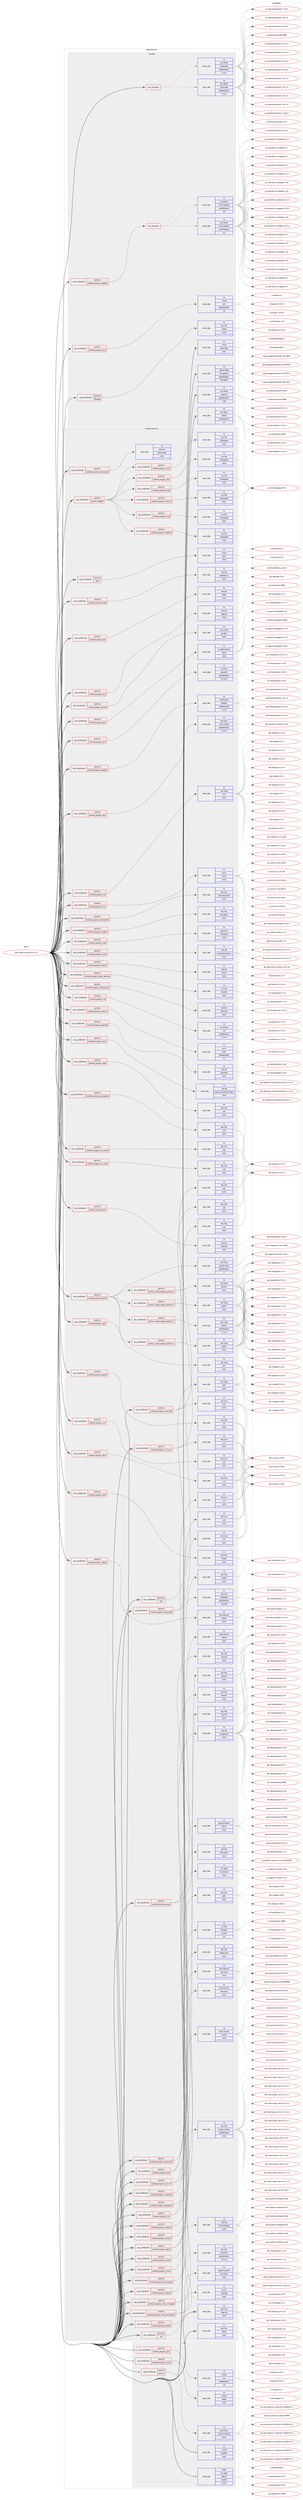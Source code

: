 digraph prolog {

# *************
# Graph options
# *************

newrank=true;
concentrate=true;
compound=true;
graph [rankdir=LR,fontname=Helvetica,fontsize=10,ranksep=1.5];#, ranksep=2.5, nodesep=0.2];
edge  [arrowhead=vee];
node  [fontname=Helvetica,fontsize=10];

# **********
# The ebuild
# **********

subgraph cluster_leftcol {
color=gray;
rank=same;
label=<<i>ebuild</i>>;
id [label="app-metrics/collectd-5.8.1-r1", color=red, width=4, href="../app-metrics/collectd-5.8.1-r1.svg"];
}

# ****************
# The dependencies
# ****************

subgraph cluster_midcol {
color=gray;
label=<<i>dependencies</i>>;
subgraph cluster_compile {
fillcolor="#eeeeee";
style=filled;
label=<<i>compile</i>>;
subgraph any8658 {
dependency497011 [label=<<TABLE BORDER="0" CELLBORDER="1" CELLSPACING="0" CELLPADDING="4"><TR><TD CELLPADDING="10">any_of_group</TD></TR></TABLE>>, shape=none, color=red];subgraph pack369396 {
dependency497012 [label=<<TABLE BORDER="0" CELLBORDER="1" CELLSPACING="0" CELLPADDING="4" WIDTH="220"><TR><TD ROWSPAN="6" CELLPADDING="30">pack_dep</TD></TR><TR><TD WIDTH="110">no</TD></TR><TR><TD>sys-devel</TD></TR><TR><TD>automake</TD></TR><TR><TD>greaterequal</TD></TR><TR><TD>1.16.1</TD></TR></TABLE>>, shape=none, color=blue];
}
dependency497011:e -> dependency497012:w [weight=20,style="dotted",arrowhead="oinv"];
subgraph pack369397 {
dependency497013 [label=<<TABLE BORDER="0" CELLBORDER="1" CELLSPACING="0" CELLPADDING="4" WIDTH="220"><TR><TD ROWSPAN="6" CELLPADDING="30">pack_dep</TD></TR><TR><TD WIDTH="110">no</TD></TR><TR><TD>sys-devel</TD></TR><TR><TD>automake</TD></TR><TR><TD>greaterequal</TD></TR><TR><TD>1.15.1</TD></TR></TABLE>>, shape=none, color=blue];
}
dependency497011:e -> dependency497013:w [weight=20,style="dotted",arrowhead="oinv"];
}
id:e -> dependency497011:w [weight=20,style="solid",arrowhead="vee"];
subgraph cond118641 {
dependency497014 [label=<<TABLE BORDER="0" CELLBORDER="1" CELLSPACING="0" CELLPADDING="4"><TR><TD ROWSPAN="3" CELLPADDING="10">use_conditional</TD></TR><TR><TD>positive</TD></TR><TR><TD>collectd_plugins_iptables</TD></TR></TABLE>>, shape=none, color=red];
subgraph any8659 {
dependency497015 [label=<<TABLE BORDER="0" CELLBORDER="1" CELLSPACING="0" CELLPADDING="4"><TR><TD CELLPADDING="10">any_of_group</TD></TR></TABLE>>, shape=none, color=red];subgraph pack369398 {
dependency497016 [label=<<TABLE BORDER="0" CELLBORDER="1" CELLSPACING="0" CELLPADDING="4" WIDTH="220"><TR><TD ROWSPAN="6" CELLPADDING="30">pack_dep</TD></TR><TR><TD WIDTH="110">no</TD></TR><TR><TD>sys-kernel</TD></TR><TR><TD>linux-headers</TD></TR><TR><TD>smallerequal</TD></TR><TR><TD>4.4</TD></TR></TABLE>>, shape=none, color=blue];
}
dependency497015:e -> dependency497016:w [weight=20,style="dotted",arrowhead="oinv"];
subgraph pack369399 {
dependency497017 [label=<<TABLE BORDER="0" CELLBORDER="1" CELLSPACING="0" CELLPADDING="4" WIDTH="220"><TR><TD ROWSPAN="6" CELLPADDING="30">pack_dep</TD></TR><TR><TD WIDTH="110">no</TD></TR><TR><TD>sys-kernel</TD></TR><TR><TD>linux-headers</TD></TR><TR><TD>greaterequal</TD></TR><TR><TD>4.6</TD></TR></TABLE>>, shape=none, color=blue];
}
dependency497015:e -> dependency497017:w [weight=20,style="dotted",arrowhead="oinv"];
}
dependency497014:e -> dependency497015:w [weight=20,style="dashed",arrowhead="vee"];
}
id:e -> dependency497014:w [weight=20,style="solid",arrowhead="vee"];
subgraph cond118642 {
dependency497018 [label=<<TABLE BORDER="0" CELLBORDER="1" CELLSPACING="0" CELLPADDING="4"><TR><TD ROWSPAN="3" CELLPADDING="10">use_conditional</TD></TR><TR><TD>positive</TD></TR><TR><TD>collectd_plugins_java</TD></TR></TABLE>>, shape=none, color=red];
subgraph pack369400 {
dependency497019 [label=<<TABLE BORDER="0" CELLBORDER="1" CELLSPACING="0" CELLPADDING="4" WIDTH="220"><TR><TD ROWSPAN="6" CELLPADDING="30">pack_dep</TD></TR><TR><TD WIDTH="110">no</TD></TR><TR><TD>virtual</TD></TR><TR><TD>jdk</TD></TR><TR><TD>greaterequal</TD></TR><TR><TD>1.6</TD></TR></TABLE>>, shape=none, color=blue];
}
dependency497018:e -> dependency497019:w [weight=20,style="dashed",arrowhead="vee"];
}
id:e -> dependency497018:w [weight=20,style="solid",arrowhead="vee"];
subgraph cond118643 {
dependency497020 [label=<<TABLE BORDER="0" CELLBORDER="1" CELLSPACING="0" CELLPADDING="4"><TR><TD ROWSPAN="3" CELLPADDING="10">use_conditional</TD></TR><TR><TD>positive</TD></TR><TR><TD>filecaps</TD></TR></TABLE>>, shape=none, color=red];
subgraph pack369401 {
dependency497021 [label=<<TABLE BORDER="0" CELLBORDER="1" CELLSPACING="0" CELLPADDING="4" WIDTH="220"><TR><TD ROWSPAN="6" CELLPADDING="30">pack_dep</TD></TR><TR><TD WIDTH="110">no</TD></TR><TR><TD>sys-libs</TD></TR><TR><TD>libcap</TD></TR><TR><TD>none</TD></TR><TR><TD></TD></TR></TABLE>>, shape=none, color=blue];
}
dependency497020:e -> dependency497021:w [weight=20,style="dashed",arrowhead="vee"];
}
id:e -> dependency497020:w [weight=20,style="solid",arrowhead="vee"];
subgraph pack369402 {
dependency497022 [label=<<TABLE BORDER="0" CELLBORDER="1" CELLSPACING="0" CELLPADDING="4" WIDTH="220"><TR><TD ROWSPAN="6" CELLPADDING="30">pack_dep</TD></TR><TR><TD WIDTH="110">no</TD></TR><TR><TD>app-portage</TD></TR><TR><TD>elt-patches</TD></TR><TR><TD>greaterequal</TD></TR><TR><TD>20170815</TD></TR></TABLE>>, shape=none, color=blue];
}
id:e -> dependency497022:w [weight=20,style="solid",arrowhead="vee"];
subgraph pack369403 {
dependency497023 [label=<<TABLE BORDER="0" CELLBORDER="1" CELLSPACING="0" CELLPADDING="4" WIDTH="220"><TR><TD ROWSPAN="6" CELLPADDING="30">pack_dep</TD></TR><TR><TD WIDTH="110">no</TD></TR><TR><TD>sys-devel</TD></TR><TR><TD>autoconf</TD></TR><TR><TD>greaterequal</TD></TR><TR><TD>2.69</TD></TR></TABLE>>, shape=none, color=blue];
}
id:e -> dependency497023:w [weight=20,style="solid",arrowhead="vee"];
subgraph pack369404 {
dependency497024 [label=<<TABLE BORDER="0" CELLBORDER="1" CELLSPACING="0" CELLPADDING="4" WIDTH="220"><TR><TD ROWSPAN="6" CELLPADDING="30">pack_dep</TD></TR><TR><TD WIDTH="110">no</TD></TR><TR><TD>sys-devel</TD></TR><TR><TD>libtool</TD></TR><TR><TD>greaterequal</TD></TR><TR><TD>2.4</TD></TR></TABLE>>, shape=none, color=blue];
}
id:e -> dependency497024:w [weight=20,style="solid",arrowhead="vee"];
subgraph pack369405 {
dependency497025 [label=<<TABLE BORDER="0" CELLBORDER="1" CELLSPACING="0" CELLPADDING="4" WIDTH="220"><TR><TD ROWSPAN="6" CELLPADDING="30">pack_dep</TD></TR><TR><TD WIDTH="110">no</TD></TR><TR><TD>virtual</TD></TR><TR><TD>pkgconfig</TD></TR><TR><TD>none</TD></TR><TR><TD></TD></TR></TABLE>>, shape=none, color=blue];
}
id:e -> dependency497025:w [weight=20,style="solid",arrowhead="vee"];
}
subgraph cluster_compileandrun {
fillcolor="#eeeeee";
style=filled;
label=<<i>compile and run</i>>;
subgraph cond118644 {
dependency497026 [label=<<TABLE BORDER="0" CELLBORDER="1" CELLSPACING="0" CELLPADDING="4"><TR><TD ROWSPAN="3" CELLPADDING="10">use_conditional</TD></TR><TR><TD>positive</TD></TR><TR><TD>collectd_plugins_amqp</TD></TR></TABLE>>, shape=none, color=red];
subgraph pack369406 {
dependency497027 [label=<<TABLE BORDER="0" CELLBORDER="1" CELLSPACING="0" CELLPADDING="4" WIDTH="220"><TR><TD ROWSPAN="6" CELLPADDING="30">pack_dep</TD></TR><TR><TD WIDTH="110">no</TD></TR><TR><TD>net-libs</TD></TR><TR><TD>rabbitmq-c</TD></TR><TR><TD>none</TD></TR><TR><TD></TD></TR></TABLE>>, shape=none, color=blue];
}
dependency497026:e -> dependency497027:w [weight=20,style="dashed",arrowhead="vee"];
}
id:e -> dependency497026:w [weight=20,style="solid",arrowhead="odotvee"];
subgraph cond118645 {
dependency497028 [label=<<TABLE BORDER="0" CELLBORDER="1" CELLSPACING="0" CELLPADDING="4"><TR><TD ROWSPAN="3" CELLPADDING="10">use_conditional</TD></TR><TR><TD>positive</TD></TR><TR><TD>collectd_plugins_apache</TD></TR></TABLE>>, shape=none, color=red];
subgraph pack369407 {
dependency497029 [label=<<TABLE BORDER="0" CELLBORDER="1" CELLSPACING="0" CELLPADDING="4" WIDTH="220"><TR><TD ROWSPAN="6" CELLPADDING="30">pack_dep</TD></TR><TR><TD WIDTH="110">no</TD></TR><TR><TD>net-misc</TD></TR><TR><TD>curl</TD></TR><TR><TD>none</TD></TR><TR><TD></TD></TR></TABLE>>, shape=none, color=blue];
}
dependency497028:e -> dependency497029:w [weight=20,style="dashed",arrowhead="vee"];
}
id:e -> dependency497028:w [weight=20,style="solid",arrowhead="odotvee"];
subgraph cond118646 {
dependency497030 [label=<<TABLE BORDER="0" CELLBORDER="1" CELLSPACING="0" CELLPADDING="4"><TR><TD ROWSPAN="3" CELLPADDING="10">use_conditional</TD></TR><TR><TD>positive</TD></TR><TR><TD>collectd_plugins_ascent</TD></TR></TABLE>>, shape=none, color=red];
subgraph pack369408 {
dependency497031 [label=<<TABLE BORDER="0" CELLBORDER="1" CELLSPACING="0" CELLPADDING="4" WIDTH="220"><TR><TD ROWSPAN="6" CELLPADDING="30">pack_dep</TD></TR><TR><TD WIDTH="110">no</TD></TR><TR><TD>net-misc</TD></TR><TR><TD>curl</TD></TR><TR><TD>none</TD></TR><TR><TD></TD></TR></TABLE>>, shape=none, color=blue];
}
dependency497030:e -> dependency497031:w [weight=20,style="dashed",arrowhead="vee"];
subgraph pack369409 {
dependency497032 [label=<<TABLE BORDER="0" CELLBORDER="1" CELLSPACING="0" CELLPADDING="4" WIDTH="220"><TR><TD ROWSPAN="6" CELLPADDING="30">pack_dep</TD></TR><TR><TD WIDTH="110">no</TD></TR><TR><TD>dev-libs</TD></TR><TR><TD>libxml2</TD></TR><TR><TD>none</TD></TR><TR><TD></TD></TR></TABLE>>, shape=none, color=blue];
}
dependency497030:e -> dependency497032:w [weight=20,style="dashed",arrowhead="vee"];
}
id:e -> dependency497030:w [weight=20,style="solid",arrowhead="odotvee"];
subgraph cond118647 {
dependency497033 [label=<<TABLE BORDER="0" CELLBORDER="1" CELLSPACING="0" CELLPADDING="4"><TR><TD ROWSPAN="3" CELLPADDING="10">use_conditional</TD></TR><TR><TD>positive</TD></TR><TR><TD>collectd_plugins_bind</TD></TR></TABLE>>, shape=none, color=red];
subgraph pack369410 {
dependency497034 [label=<<TABLE BORDER="0" CELLBORDER="1" CELLSPACING="0" CELLPADDING="4" WIDTH="220"><TR><TD ROWSPAN="6" CELLPADDING="30">pack_dep</TD></TR><TR><TD WIDTH="110">no</TD></TR><TR><TD>net-misc</TD></TR><TR><TD>curl</TD></TR><TR><TD>none</TD></TR><TR><TD></TD></TR></TABLE>>, shape=none, color=blue];
}
dependency497033:e -> dependency497034:w [weight=20,style="dashed",arrowhead="vee"];
subgraph pack369411 {
dependency497035 [label=<<TABLE BORDER="0" CELLBORDER="1" CELLSPACING="0" CELLPADDING="4" WIDTH="220"><TR><TD ROWSPAN="6" CELLPADDING="30">pack_dep</TD></TR><TR><TD WIDTH="110">no</TD></TR><TR><TD>dev-libs</TD></TR><TR><TD>libxml2</TD></TR><TR><TD>none</TD></TR><TR><TD></TD></TR></TABLE>>, shape=none, color=blue];
}
dependency497033:e -> dependency497035:w [weight=20,style="dashed",arrowhead="vee"];
}
id:e -> dependency497033:w [weight=20,style="solid",arrowhead="odotvee"];
subgraph cond118648 {
dependency497036 [label=<<TABLE BORDER="0" CELLBORDER="1" CELLSPACING="0" CELLPADDING="4"><TR><TD ROWSPAN="3" CELLPADDING="10">use_conditional</TD></TR><TR><TD>positive</TD></TR><TR><TD>collectd_plugins_ceph</TD></TR></TABLE>>, shape=none, color=red];
subgraph pack369412 {
dependency497037 [label=<<TABLE BORDER="0" CELLBORDER="1" CELLSPACING="0" CELLPADDING="4" WIDTH="220"><TR><TD ROWSPAN="6" CELLPADDING="30">pack_dep</TD></TR><TR><TD WIDTH="110">no</TD></TR><TR><TD>dev-libs</TD></TR><TR><TD>yajl</TD></TR><TR><TD>none</TD></TR><TR><TD></TD></TR></TABLE>>, shape=none, color=blue];
}
dependency497036:e -> dependency497037:w [weight=20,style="dashed",arrowhead="vee"];
}
id:e -> dependency497036:w [weight=20,style="solid",arrowhead="odotvee"];
subgraph cond118649 {
dependency497038 [label=<<TABLE BORDER="0" CELLBORDER="1" CELLSPACING="0" CELLPADDING="4"><TR><TD ROWSPAN="3" CELLPADDING="10">use_conditional</TD></TR><TR><TD>positive</TD></TR><TR><TD>collectd_plugins_curl</TD></TR></TABLE>>, shape=none, color=red];
subgraph pack369413 {
dependency497039 [label=<<TABLE BORDER="0" CELLBORDER="1" CELLSPACING="0" CELLPADDING="4" WIDTH="220"><TR><TD ROWSPAN="6" CELLPADDING="30">pack_dep</TD></TR><TR><TD WIDTH="110">no</TD></TR><TR><TD>net-misc</TD></TR><TR><TD>curl</TD></TR><TR><TD>none</TD></TR><TR><TD></TD></TR></TABLE>>, shape=none, color=blue];
}
dependency497038:e -> dependency497039:w [weight=20,style="dashed",arrowhead="vee"];
}
id:e -> dependency497038:w [weight=20,style="solid",arrowhead="odotvee"];
subgraph cond118650 {
dependency497040 [label=<<TABLE BORDER="0" CELLBORDER="1" CELLSPACING="0" CELLPADDING="4"><TR><TD ROWSPAN="3" CELLPADDING="10">use_conditional</TD></TR><TR><TD>positive</TD></TR><TR><TD>collectd_plugins_curl_json</TD></TR></TABLE>>, shape=none, color=red];
subgraph pack369414 {
dependency497041 [label=<<TABLE BORDER="0" CELLBORDER="1" CELLSPACING="0" CELLPADDING="4" WIDTH="220"><TR><TD ROWSPAN="6" CELLPADDING="30">pack_dep</TD></TR><TR><TD WIDTH="110">no</TD></TR><TR><TD>net-misc</TD></TR><TR><TD>curl</TD></TR><TR><TD>none</TD></TR><TR><TD></TD></TR></TABLE>>, shape=none, color=blue];
}
dependency497040:e -> dependency497041:w [weight=20,style="dashed",arrowhead="vee"];
subgraph pack369415 {
dependency497042 [label=<<TABLE BORDER="0" CELLBORDER="1" CELLSPACING="0" CELLPADDING="4" WIDTH="220"><TR><TD ROWSPAN="6" CELLPADDING="30">pack_dep</TD></TR><TR><TD WIDTH="110">no</TD></TR><TR><TD>dev-libs</TD></TR><TR><TD>yajl</TD></TR><TR><TD>none</TD></TR><TR><TD></TD></TR></TABLE>>, shape=none, color=blue];
}
dependency497040:e -> dependency497042:w [weight=20,style="dashed",arrowhead="vee"];
}
id:e -> dependency497040:w [weight=20,style="solid",arrowhead="odotvee"];
subgraph cond118651 {
dependency497043 [label=<<TABLE BORDER="0" CELLBORDER="1" CELLSPACING="0" CELLPADDING="4"><TR><TD ROWSPAN="3" CELLPADDING="10">use_conditional</TD></TR><TR><TD>positive</TD></TR><TR><TD>collectd_plugins_curl_xml</TD></TR></TABLE>>, shape=none, color=red];
subgraph pack369416 {
dependency497044 [label=<<TABLE BORDER="0" CELLBORDER="1" CELLSPACING="0" CELLPADDING="4" WIDTH="220"><TR><TD ROWSPAN="6" CELLPADDING="30">pack_dep</TD></TR><TR><TD WIDTH="110">no</TD></TR><TR><TD>net-misc</TD></TR><TR><TD>curl</TD></TR><TR><TD>none</TD></TR><TR><TD></TD></TR></TABLE>>, shape=none, color=blue];
}
dependency497043:e -> dependency497044:w [weight=20,style="dashed",arrowhead="vee"];
subgraph pack369417 {
dependency497045 [label=<<TABLE BORDER="0" CELLBORDER="1" CELLSPACING="0" CELLPADDING="4" WIDTH="220"><TR><TD ROWSPAN="6" CELLPADDING="30">pack_dep</TD></TR><TR><TD WIDTH="110">no</TD></TR><TR><TD>dev-libs</TD></TR><TR><TD>libxml2</TD></TR><TR><TD>none</TD></TR><TR><TD></TD></TR></TABLE>>, shape=none, color=blue];
}
dependency497043:e -> dependency497045:w [weight=20,style="dashed",arrowhead="vee"];
}
id:e -> dependency497043:w [weight=20,style="solid",arrowhead="odotvee"];
subgraph cond118652 {
dependency497046 [label=<<TABLE BORDER="0" CELLBORDER="1" CELLSPACING="0" CELLPADDING="4"><TR><TD ROWSPAN="3" CELLPADDING="10">use_conditional</TD></TR><TR><TD>positive</TD></TR><TR><TD>collectd_plugins_dbi</TD></TR></TABLE>>, shape=none, color=red];
subgraph pack369418 {
dependency497047 [label=<<TABLE BORDER="0" CELLBORDER="1" CELLSPACING="0" CELLPADDING="4" WIDTH="220"><TR><TD ROWSPAN="6" CELLPADDING="30">pack_dep</TD></TR><TR><TD WIDTH="110">no</TD></TR><TR><TD>dev-db</TD></TR><TR><TD>libdbi</TD></TR><TR><TD>none</TD></TR><TR><TD></TD></TR></TABLE>>, shape=none, color=blue];
}
dependency497046:e -> dependency497047:w [weight=20,style="dashed",arrowhead="vee"];
}
id:e -> dependency497046:w [weight=20,style="solid",arrowhead="odotvee"];
subgraph cond118653 {
dependency497048 [label=<<TABLE BORDER="0" CELLBORDER="1" CELLSPACING="0" CELLPADDING="4"><TR><TD ROWSPAN="3" CELLPADDING="10">use_conditional</TD></TR><TR><TD>positive</TD></TR><TR><TD>collectd_plugins_dns</TD></TR></TABLE>>, shape=none, color=red];
subgraph pack369419 {
dependency497049 [label=<<TABLE BORDER="0" CELLBORDER="1" CELLSPACING="0" CELLPADDING="4" WIDTH="220"><TR><TD ROWSPAN="6" CELLPADDING="30">pack_dep</TD></TR><TR><TD WIDTH="110">no</TD></TR><TR><TD>net-libs</TD></TR><TR><TD>libpcap</TD></TR><TR><TD>none</TD></TR><TR><TD></TD></TR></TABLE>>, shape=none, color=blue];
}
dependency497048:e -> dependency497049:w [weight=20,style="dashed",arrowhead="vee"];
}
id:e -> dependency497048:w [weight=20,style="solid",arrowhead="odotvee"];
subgraph cond118654 {
dependency497050 [label=<<TABLE BORDER="0" CELLBORDER="1" CELLSPACING="0" CELLPADDING="4"><TR><TD ROWSPAN="3" CELLPADDING="10">use_conditional</TD></TR><TR><TD>positive</TD></TR><TR><TD>collectd_plugins_gmond</TD></TR></TABLE>>, shape=none, color=red];
subgraph pack369420 {
dependency497051 [label=<<TABLE BORDER="0" CELLBORDER="1" CELLSPACING="0" CELLPADDING="4" WIDTH="220"><TR><TD ROWSPAN="6" CELLPADDING="30">pack_dep</TD></TR><TR><TD WIDTH="110">no</TD></TR><TR><TD>sys-cluster</TD></TR><TR><TD>ganglia</TD></TR><TR><TD>none</TD></TR><TR><TD></TD></TR></TABLE>>, shape=none, color=blue];
}
dependency497050:e -> dependency497051:w [weight=20,style="dashed",arrowhead="vee"];
}
id:e -> dependency497050:w [weight=20,style="solid",arrowhead="odotvee"];
subgraph cond118655 {
dependency497052 [label=<<TABLE BORDER="0" CELLBORDER="1" CELLSPACING="0" CELLPADDING="4"><TR><TD ROWSPAN="3" CELLPADDING="10">use_conditional</TD></TR><TR><TD>positive</TD></TR><TR><TD>collectd_plugins_gps</TD></TR></TABLE>>, shape=none, color=red];
subgraph pack369421 {
dependency497053 [label=<<TABLE BORDER="0" CELLBORDER="1" CELLSPACING="0" CELLPADDING="4" WIDTH="220"><TR><TD ROWSPAN="6" CELLPADDING="30">pack_dep</TD></TR><TR><TD WIDTH="110">no</TD></TR><TR><TD>sci-geosciences</TD></TR><TR><TD>gpsd</TD></TR><TR><TD>none</TD></TR><TR><TD></TD></TR></TABLE>>, shape=none, color=blue];
}
dependency497052:e -> dependency497053:w [weight=20,style="dashed",arrowhead="vee"];
}
id:e -> dependency497052:w [weight=20,style="solid",arrowhead="odotvee"];
subgraph cond118656 {
dependency497054 [label=<<TABLE BORDER="0" CELLBORDER="1" CELLSPACING="0" CELLPADDING="4"><TR><TD ROWSPAN="3" CELLPADDING="10">use_conditional</TD></TR><TR><TD>positive</TD></TR><TR><TD>collectd_plugins_ipmi</TD></TR></TABLE>>, shape=none, color=red];
subgraph pack369422 {
dependency497055 [label=<<TABLE BORDER="0" CELLBORDER="1" CELLSPACING="0" CELLPADDING="4" WIDTH="220"><TR><TD ROWSPAN="6" CELLPADDING="30">pack_dep</TD></TR><TR><TD WIDTH="110">no</TD></TR><TR><TD>sys-libs</TD></TR><TR><TD>openipmi</TD></TR><TR><TD>greaterequal</TD></TR><TR><TD>2.0.16-r1</TD></TR></TABLE>>, shape=none, color=blue];
}
dependency497054:e -> dependency497055:w [weight=20,style="dashed",arrowhead="vee"];
}
id:e -> dependency497054:w [weight=20,style="solid",arrowhead="odotvee"];
subgraph cond118657 {
dependency497056 [label=<<TABLE BORDER="0" CELLBORDER="1" CELLSPACING="0" CELLPADDING="4"><TR><TD ROWSPAN="3" CELLPADDING="10">use_conditional</TD></TR><TR><TD>positive</TD></TR><TR><TD>collectd_plugins_iptables</TD></TR></TABLE>>, shape=none, color=red];
subgraph pack369423 {
dependency497057 [label=<<TABLE BORDER="0" CELLBORDER="1" CELLSPACING="0" CELLPADDING="4" WIDTH="220"><TR><TD ROWSPAN="6" CELLPADDING="30">pack_dep</TD></TR><TR><TD WIDTH="110">no</TD></TR><TR><TD>net-firewall</TD></TR><TR><TD>iptables</TD></TR><TR><TD>greaterequal</TD></TR><TR><TD>1.4.13</TD></TR></TABLE>>, shape=none, color=blue];
}
dependency497056:e -> dependency497057:w [weight=20,style="dashed",arrowhead="vee"];
}
id:e -> dependency497056:w [weight=20,style="solid",arrowhead="odotvee"];
subgraph cond118658 {
dependency497058 [label=<<TABLE BORDER="0" CELLBORDER="1" CELLSPACING="0" CELLPADDING="4"><TR><TD ROWSPAN="3" CELLPADDING="10">use_conditional</TD></TR><TR><TD>positive</TD></TR><TR><TD>collectd_plugins_java</TD></TR></TABLE>>, shape=none, color=red];
subgraph pack369424 {
dependency497059 [label=<<TABLE BORDER="0" CELLBORDER="1" CELLSPACING="0" CELLPADDING="4" WIDTH="220"><TR><TD ROWSPAN="6" CELLPADDING="30">pack_dep</TD></TR><TR><TD WIDTH="110">no</TD></TR><TR><TD>dev-java</TD></TR><TR><TD>java-config</TD></TR><TR><TD>greaterequal</TD></TR><TR><TD>2.2.0-r3</TD></TR></TABLE>>, shape=none, color=blue];
}
dependency497058:e -> dependency497059:w [weight=20,style="dashed",arrowhead="vee"];
}
id:e -> dependency497058:w [weight=20,style="solid",arrowhead="odotvee"];
subgraph cond118659 {
dependency497060 [label=<<TABLE BORDER="0" CELLBORDER="1" CELLSPACING="0" CELLPADDING="4"><TR><TD ROWSPAN="3" CELLPADDING="10">use_conditional</TD></TR><TR><TD>positive</TD></TR><TR><TD>collectd_plugins_log_logstash</TD></TR></TABLE>>, shape=none, color=red];
subgraph pack369425 {
dependency497061 [label=<<TABLE BORDER="0" CELLBORDER="1" CELLSPACING="0" CELLPADDING="4" WIDTH="220"><TR><TD ROWSPAN="6" CELLPADDING="30">pack_dep</TD></TR><TR><TD WIDTH="110">no</TD></TR><TR><TD>dev-libs</TD></TR><TR><TD>yajl</TD></TR><TR><TD>none</TD></TR><TR><TD></TD></TR></TABLE>>, shape=none, color=blue];
}
dependency497060:e -> dependency497061:w [weight=20,style="dashed",arrowhead="vee"];
}
id:e -> dependency497060:w [weight=20,style="solid",arrowhead="odotvee"];
subgraph cond118660 {
dependency497062 [label=<<TABLE BORDER="0" CELLBORDER="1" CELLSPACING="0" CELLPADDING="4"><TR><TD ROWSPAN="3" CELLPADDING="10">use_conditional</TD></TR><TR><TD>positive</TD></TR><TR><TD>collectd_plugins_lua</TD></TR></TABLE>>, shape=none, color=red];
subgraph pack369426 {
dependency497063 [label=<<TABLE BORDER="0" CELLBORDER="1" CELLSPACING="0" CELLPADDING="4" WIDTH="220"><TR><TD ROWSPAN="6" CELLPADDING="30">pack_dep</TD></TR><TR><TD WIDTH="110">no</TD></TR><TR><TD>dev-lang</TD></TR><TR><TD>lua</TD></TR><TR><TD>none</TD></TR><TR><TD></TD></TR></TABLE>>, shape=none, color=blue];
}
dependency497062:e -> dependency497063:w [weight=20,style="dashed",arrowhead="vee"];
}
id:e -> dependency497062:w [weight=20,style="solid",arrowhead="odotvee"];
subgraph cond118661 {
dependency497064 [label=<<TABLE BORDER="0" CELLBORDER="1" CELLSPACING="0" CELLPADDING="4"><TR><TD ROWSPAN="3" CELLPADDING="10">use_conditional</TD></TR><TR><TD>positive</TD></TR><TR><TD>collectd_plugins_lvm</TD></TR></TABLE>>, shape=none, color=red];
subgraph pack369427 {
dependency497065 [label=<<TABLE BORDER="0" CELLBORDER="1" CELLSPACING="0" CELLPADDING="4" WIDTH="220"><TR><TD ROWSPAN="6" CELLPADDING="30">pack_dep</TD></TR><TR><TD WIDTH="110">no</TD></TR><TR><TD>sys-fs</TD></TR><TR><TD>lvm2</TD></TR><TR><TD>none</TD></TR><TR><TD></TD></TR></TABLE>>, shape=none, color=blue];
}
dependency497064:e -> dependency497065:w [weight=20,style="dashed",arrowhead="vee"];
}
id:e -> dependency497064:w [weight=20,style="solid",arrowhead="odotvee"];
subgraph cond118662 {
dependency497066 [label=<<TABLE BORDER="0" CELLBORDER="1" CELLSPACING="0" CELLPADDING="4"><TR><TD ROWSPAN="3" CELLPADDING="10">use_conditional</TD></TR><TR><TD>positive</TD></TR><TR><TD>collectd_plugins_memcachec</TD></TR></TABLE>>, shape=none, color=red];
subgraph pack369428 {
dependency497067 [label=<<TABLE BORDER="0" CELLBORDER="1" CELLSPACING="0" CELLPADDING="4" WIDTH="220"><TR><TD ROWSPAN="6" CELLPADDING="30">pack_dep</TD></TR><TR><TD WIDTH="110">no</TD></TR><TR><TD>dev-libs</TD></TR><TR><TD>libmemcached</TD></TR><TR><TD>none</TD></TR><TR><TD></TD></TR></TABLE>>, shape=none, color=blue];
}
dependency497066:e -> dependency497067:w [weight=20,style="dashed",arrowhead="vee"];
}
id:e -> dependency497066:w [weight=20,style="solid",arrowhead="odotvee"];
subgraph cond118663 {
dependency497068 [label=<<TABLE BORDER="0" CELLBORDER="1" CELLSPACING="0" CELLPADDING="4"><TR><TD ROWSPAN="3" CELLPADDING="10">use_conditional</TD></TR><TR><TD>positive</TD></TR><TR><TD>collectd_plugins_modbus</TD></TR></TABLE>>, shape=none, color=red];
subgraph pack369429 {
dependency497069 [label=<<TABLE BORDER="0" CELLBORDER="1" CELLSPACING="0" CELLPADDING="4" WIDTH="220"><TR><TD ROWSPAN="6" CELLPADDING="30">pack_dep</TD></TR><TR><TD WIDTH="110">no</TD></TR><TR><TD>dev-libs</TD></TR><TR><TD>libmodbus</TD></TR><TR><TD>none</TD></TR><TR><TD></TD></TR></TABLE>>, shape=none, color=blue];
}
dependency497068:e -> dependency497069:w [weight=20,style="dashed",arrowhead="vee"];
}
id:e -> dependency497068:w [weight=20,style="solid",arrowhead="odotvee"];
subgraph cond118664 {
dependency497070 [label=<<TABLE BORDER="0" CELLBORDER="1" CELLSPACING="0" CELLPADDING="4"><TR><TD ROWSPAN="3" CELLPADDING="10">use_conditional</TD></TR><TR><TD>positive</TD></TR><TR><TD>collectd_plugins_mqtt</TD></TR></TABLE>>, shape=none, color=red];
subgraph pack369430 {
dependency497071 [label=<<TABLE BORDER="0" CELLBORDER="1" CELLSPACING="0" CELLPADDING="4" WIDTH="220"><TR><TD ROWSPAN="6" CELLPADDING="30">pack_dep</TD></TR><TR><TD WIDTH="110">no</TD></TR><TR><TD>app-misc</TD></TR><TR><TD>mosquitto</TD></TR><TR><TD>none</TD></TR><TR><TD></TD></TR></TABLE>>, shape=none, color=blue];
}
dependency497070:e -> dependency497071:w [weight=20,style="dashed",arrowhead="vee"];
}
id:e -> dependency497070:w [weight=20,style="solid",arrowhead="odotvee"];
subgraph cond118665 {
dependency497072 [label=<<TABLE BORDER="0" CELLBORDER="1" CELLSPACING="0" CELLPADDING="4"><TR><TD ROWSPAN="3" CELLPADDING="10">use_conditional</TD></TR><TR><TD>positive</TD></TR><TR><TD>collectd_plugins_mysql</TD></TR></TABLE>>, shape=none, color=red];
subgraph pack369431 {
dependency497073 [label=<<TABLE BORDER="0" CELLBORDER="1" CELLSPACING="0" CELLPADDING="4" WIDTH="220"><TR><TD ROWSPAN="6" CELLPADDING="30">pack_dep</TD></TR><TR><TD WIDTH="110">no</TD></TR><TR><TD>dev-db</TD></TR><TR><TD>mysql-connector-c</TD></TR><TR><TD>none</TD></TR><TR><TD></TD></TR></TABLE>>, shape=none, color=blue];
}
dependency497072:e -> dependency497073:w [weight=20,style="dashed",arrowhead="vee"];
}
id:e -> dependency497072:w [weight=20,style="solid",arrowhead="odotvee"];
subgraph cond118666 {
dependency497074 [label=<<TABLE BORDER="0" CELLBORDER="1" CELLSPACING="0" CELLPADDING="4"><TR><TD ROWSPAN="3" CELLPADDING="10">use_conditional</TD></TR><TR><TD>positive</TD></TR><TR><TD>collectd_plugins_netlink</TD></TR></TABLE>>, shape=none, color=red];
subgraph pack369432 {
dependency497075 [label=<<TABLE BORDER="0" CELLBORDER="1" CELLSPACING="0" CELLPADDING="4" WIDTH="220"><TR><TD ROWSPAN="6" CELLPADDING="30">pack_dep</TD></TR><TR><TD WIDTH="110">no</TD></TR><TR><TD>net-libs</TD></TR><TR><TD>libmnl</TD></TR><TR><TD>none</TD></TR><TR><TD></TD></TR></TABLE>>, shape=none, color=blue];
}
dependency497074:e -> dependency497075:w [weight=20,style="dashed",arrowhead="vee"];
}
id:e -> dependency497074:w [weight=20,style="solid",arrowhead="odotvee"];
subgraph cond118667 {
dependency497076 [label=<<TABLE BORDER="0" CELLBORDER="1" CELLSPACING="0" CELLPADDING="4"><TR><TD ROWSPAN="3" CELLPADDING="10">use_conditional</TD></TR><TR><TD>positive</TD></TR><TR><TD>collectd_plugins_nginx</TD></TR></TABLE>>, shape=none, color=red];
subgraph pack369433 {
dependency497077 [label=<<TABLE BORDER="0" CELLBORDER="1" CELLSPACING="0" CELLPADDING="4" WIDTH="220"><TR><TD ROWSPAN="6" CELLPADDING="30">pack_dep</TD></TR><TR><TD WIDTH="110">no</TD></TR><TR><TD>net-misc</TD></TR><TR><TD>curl</TD></TR><TR><TD>none</TD></TR><TR><TD></TD></TR></TABLE>>, shape=none, color=blue];
}
dependency497076:e -> dependency497077:w [weight=20,style="dashed",arrowhead="vee"];
}
id:e -> dependency497076:w [weight=20,style="solid",arrowhead="odotvee"];
subgraph cond118668 {
dependency497078 [label=<<TABLE BORDER="0" CELLBORDER="1" CELLSPACING="0" CELLPADDING="4"><TR><TD ROWSPAN="3" CELLPADDING="10">use_conditional</TD></TR><TR><TD>positive</TD></TR><TR><TD>collectd_plugins_notify_desktop</TD></TR></TABLE>>, shape=none, color=red];
subgraph pack369434 {
dependency497079 [label=<<TABLE BORDER="0" CELLBORDER="1" CELLSPACING="0" CELLPADDING="4" WIDTH="220"><TR><TD ROWSPAN="6" CELLPADDING="30">pack_dep</TD></TR><TR><TD WIDTH="110">no</TD></TR><TR><TD>x11-libs</TD></TR><TR><TD>libnotify</TD></TR><TR><TD>none</TD></TR><TR><TD></TD></TR></TABLE>>, shape=none, color=blue];
}
dependency497078:e -> dependency497079:w [weight=20,style="dashed",arrowhead="vee"];
}
id:e -> dependency497078:w [weight=20,style="solid",arrowhead="odotvee"];
subgraph cond118669 {
dependency497080 [label=<<TABLE BORDER="0" CELLBORDER="1" CELLSPACING="0" CELLPADDING="4"><TR><TD ROWSPAN="3" CELLPADDING="10">use_conditional</TD></TR><TR><TD>positive</TD></TR><TR><TD>collectd_plugins_notify_email</TD></TR></TABLE>>, shape=none, color=red];
subgraph pack369435 {
dependency497081 [label=<<TABLE BORDER="0" CELLBORDER="1" CELLSPACING="0" CELLPADDING="4" WIDTH="220"><TR><TD ROWSPAN="6" CELLPADDING="30">pack_dep</TD></TR><TR><TD WIDTH="110">no</TD></TR><TR><TD>net-libs</TD></TR><TR><TD>libesmtp</TD></TR><TR><TD>none</TD></TR><TR><TD></TD></TR></TABLE>>, shape=none, color=blue];
}
dependency497080:e -> dependency497081:w [weight=20,style="dashed",arrowhead="vee"];
}
id:e -> dependency497080:w [weight=20,style="solid",arrowhead="odotvee"];
subgraph cond118670 {
dependency497082 [label=<<TABLE BORDER="0" CELLBORDER="1" CELLSPACING="0" CELLPADDING="4"><TR><TD ROWSPAN="3" CELLPADDING="10">use_conditional</TD></TR><TR><TD>positive</TD></TR><TR><TD>collectd_plugins_nut</TD></TR></TABLE>>, shape=none, color=red];
subgraph pack369436 {
dependency497083 [label=<<TABLE BORDER="0" CELLBORDER="1" CELLSPACING="0" CELLPADDING="4" WIDTH="220"><TR><TD ROWSPAN="6" CELLPADDING="30">pack_dep</TD></TR><TR><TD WIDTH="110">no</TD></TR><TR><TD>sys-power</TD></TR><TR><TD>nut</TD></TR><TR><TD>greaterequal</TD></TR><TR><TD>2.7.2-r2</TD></TR></TABLE>>, shape=none, color=blue];
}
dependency497082:e -> dependency497083:w [weight=20,style="dashed",arrowhead="vee"];
}
id:e -> dependency497082:w [weight=20,style="solid",arrowhead="odotvee"];
subgraph cond118671 {
dependency497084 [label=<<TABLE BORDER="0" CELLBORDER="1" CELLSPACING="0" CELLPADDING="4"><TR><TD ROWSPAN="3" CELLPADDING="10">use_conditional</TD></TR><TR><TD>positive</TD></TR><TR><TD>collectd_plugins_onewire</TD></TR></TABLE>>, shape=none, color=red];
subgraph pack369437 {
dependency497085 [label=<<TABLE BORDER="0" CELLBORDER="1" CELLSPACING="0" CELLPADDING="4" WIDTH="220"><TR><TD ROWSPAN="6" CELLPADDING="30">pack_dep</TD></TR><TR><TD WIDTH="110">no</TD></TR><TR><TD>sys-fs</TD></TR><TR><TD>owfs</TD></TR><TR><TD>greaterequal</TD></TR><TR><TD>3.1</TD></TR></TABLE>>, shape=none, color=blue];
}
dependency497084:e -> dependency497085:w [weight=20,style="dashed",arrowhead="vee"];
}
id:e -> dependency497084:w [weight=20,style="solid",arrowhead="odotvee"];
subgraph cond118672 {
dependency497086 [label=<<TABLE BORDER="0" CELLBORDER="1" CELLSPACING="0" CELLPADDING="4"><TR><TD ROWSPAN="3" CELLPADDING="10">use_conditional</TD></TR><TR><TD>positive</TD></TR><TR><TD>collectd_plugins_openldap</TD></TR></TABLE>>, shape=none, color=red];
subgraph pack369438 {
dependency497087 [label=<<TABLE BORDER="0" CELLBORDER="1" CELLSPACING="0" CELLPADDING="4" WIDTH="220"><TR><TD ROWSPAN="6" CELLPADDING="30">pack_dep</TD></TR><TR><TD WIDTH="110">no</TD></TR><TR><TD>net-nds</TD></TR><TR><TD>openldap</TD></TR><TR><TD>none</TD></TR><TR><TD></TD></TR></TABLE>>, shape=none, color=blue];
}
dependency497086:e -> dependency497087:w [weight=20,style="dashed",arrowhead="vee"];
}
id:e -> dependency497086:w [weight=20,style="solid",arrowhead="odotvee"];
subgraph cond118673 {
dependency497088 [label=<<TABLE BORDER="0" CELLBORDER="1" CELLSPACING="0" CELLPADDING="4"><TR><TD ROWSPAN="3" CELLPADDING="10">use_conditional</TD></TR><TR><TD>positive</TD></TR><TR><TD>collectd_plugins_oracle</TD></TR></TABLE>>, shape=none, color=red];
subgraph pack369439 {
dependency497089 [label=<<TABLE BORDER="0" CELLBORDER="1" CELLSPACING="0" CELLPADDING="4" WIDTH="220"><TR><TD ROWSPAN="6" CELLPADDING="30">pack_dep</TD></TR><TR><TD WIDTH="110">no</TD></TR><TR><TD>dev-db</TD></TR><TR><TD>oracle-instantclient-basic</TD></TR><TR><TD>none</TD></TR><TR><TD></TD></TR></TABLE>>, shape=none, color=blue];
}
dependency497088:e -> dependency497089:w [weight=20,style="dashed",arrowhead="vee"];
}
id:e -> dependency497088:w [weight=20,style="solid",arrowhead="odotvee"];
subgraph cond118674 {
dependency497090 [label=<<TABLE BORDER="0" CELLBORDER="1" CELLSPACING="0" CELLPADDING="4"><TR><TD ROWSPAN="3" CELLPADDING="10">use_conditional</TD></TR><TR><TD>positive</TD></TR><TR><TD>collectd_plugins_ovs_events</TD></TR></TABLE>>, shape=none, color=red];
subgraph pack369440 {
dependency497091 [label=<<TABLE BORDER="0" CELLBORDER="1" CELLSPACING="0" CELLPADDING="4" WIDTH="220"><TR><TD ROWSPAN="6" CELLPADDING="30">pack_dep</TD></TR><TR><TD WIDTH="110">no</TD></TR><TR><TD>dev-libs</TD></TR><TR><TD>yajl</TD></TR><TR><TD>none</TD></TR><TR><TD></TD></TR></TABLE>>, shape=none, color=blue];
}
dependency497090:e -> dependency497091:w [weight=20,style="dashed",arrowhead="vee"];
}
id:e -> dependency497090:w [weight=20,style="solid",arrowhead="odotvee"];
subgraph cond118675 {
dependency497092 [label=<<TABLE BORDER="0" CELLBORDER="1" CELLSPACING="0" CELLPADDING="4"><TR><TD ROWSPAN="3" CELLPADDING="10">use_conditional</TD></TR><TR><TD>positive</TD></TR><TR><TD>collectd_plugins_ovs_stats</TD></TR></TABLE>>, shape=none, color=red];
subgraph pack369441 {
dependency497093 [label=<<TABLE BORDER="0" CELLBORDER="1" CELLSPACING="0" CELLPADDING="4" WIDTH="220"><TR><TD ROWSPAN="6" CELLPADDING="30">pack_dep</TD></TR><TR><TD WIDTH="110">no</TD></TR><TR><TD>dev-libs</TD></TR><TR><TD>yajl</TD></TR><TR><TD>none</TD></TR><TR><TD></TD></TR></TABLE>>, shape=none, color=blue];
}
dependency497092:e -> dependency497093:w [weight=20,style="dashed",arrowhead="vee"];
}
id:e -> dependency497092:w [weight=20,style="solid",arrowhead="odotvee"];
subgraph cond118676 {
dependency497094 [label=<<TABLE BORDER="0" CELLBORDER="1" CELLSPACING="0" CELLPADDING="4"><TR><TD ROWSPAN="3" CELLPADDING="10">use_conditional</TD></TR><TR><TD>positive</TD></TR><TR><TD>collectd_plugins_perl</TD></TR></TABLE>>, shape=none, color=red];
subgraph pack369442 {
dependency497095 [label=<<TABLE BORDER="0" CELLBORDER="1" CELLSPACING="0" CELLPADDING="4" WIDTH="220"><TR><TD ROWSPAN="6" CELLPADDING="30">pack_dep</TD></TR><TR><TD WIDTH="110">no</TD></TR><TR><TD>dev-lang</TD></TR><TR><TD>perl</TD></TR><TR><TD>none</TD></TR><TR><TD></TD></TR></TABLE>>, shape=none, color=blue];
}
dependency497094:e -> dependency497095:w [weight=20,style="dashed",arrowhead="vee"];
}
id:e -> dependency497094:w [weight=20,style="solid",arrowhead="odotvee"];
subgraph cond118677 {
dependency497096 [label=<<TABLE BORDER="0" CELLBORDER="1" CELLSPACING="0" CELLPADDING="4"><TR><TD ROWSPAN="3" CELLPADDING="10">use_conditional</TD></TR><TR><TD>positive</TD></TR><TR><TD>collectd_plugins_ping</TD></TR></TABLE>>, shape=none, color=red];
subgraph pack369443 {
dependency497097 [label=<<TABLE BORDER="0" CELLBORDER="1" CELLSPACING="0" CELLPADDING="4" WIDTH="220"><TR><TD ROWSPAN="6" CELLPADDING="30">pack_dep</TD></TR><TR><TD WIDTH="110">no</TD></TR><TR><TD>net-libs</TD></TR><TR><TD>liboping</TD></TR><TR><TD>none</TD></TR><TR><TD></TD></TR></TABLE>>, shape=none, color=blue];
}
dependency497096:e -> dependency497097:w [weight=20,style="dashed",arrowhead="vee"];
}
id:e -> dependency497096:w [weight=20,style="solid",arrowhead="odotvee"];
subgraph cond118678 {
dependency497098 [label=<<TABLE BORDER="0" CELLBORDER="1" CELLSPACING="0" CELLPADDING="4"><TR><TD ROWSPAN="3" CELLPADDING="10">use_conditional</TD></TR><TR><TD>positive</TD></TR><TR><TD>collectd_plugins_postgresql</TD></TR></TABLE>>, shape=none, color=red];
subgraph pack369444 {
dependency497099 [label=<<TABLE BORDER="0" CELLBORDER="1" CELLSPACING="0" CELLPADDING="4" WIDTH="220"><TR><TD ROWSPAN="6" CELLPADDING="30">pack_dep</TD></TR><TR><TD WIDTH="110">no</TD></TR><TR><TD>dev-db</TD></TR><TR><TD>postgresql</TD></TR><TR><TD>none</TD></TR><TR><TD></TD></TR></TABLE>>, shape=none, color=blue];
}
dependency497098:e -> dependency497099:w [weight=20,style="dashed",arrowhead="vee"];
}
id:e -> dependency497098:w [weight=20,style="solid",arrowhead="odotvee"];
subgraph cond118679 {
dependency497100 [label=<<TABLE BORDER="0" CELLBORDER="1" CELLSPACING="0" CELLPADDING="4"><TR><TD ROWSPAN="3" CELLPADDING="10">use_conditional</TD></TR><TR><TD>positive</TD></TR><TR><TD>collectd_plugins_python</TD></TR></TABLE>>, shape=none, color=red];
subgraph cond118680 {
dependency497101 [label=<<TABLE BORDER="0" CELLBORDER="1" CELLSPACING="0" CELLPADDING="4"><TR><TD ROWSPAN="3" CELLPADDING="10">use_conditional</TD></TR><TR><TD>positive</TD></TR><TR><TD>python_single_target_python2_7</TD></TR></TABLE>>, shape=none, color=red];
subgraph pack369445 {
dependency497102 [label=<<TABLE BORDER="0" CELLBORDER="1" CELLSPACING="0" CELLPADDING="4" WIDTH="220"><TR><TD ROWSPAN="6" CELLPADDING="30">pack_dep</TD></TR><TR><TD WIDTH="110">no</TD></TR><TR><TD>dev-lang</TD></TR><TR><TD>python</TD></TR><TR><TD>greaterequal</TD></TR><TR><TD>2.7.5-r2</TD></TR></TABLE>>, shape=none, color=blue];
}
dependency497101:e -> dependency497102:w [weight=20,style="dashed",arrowhead="vee"];
}
dependency497100:e -> dependency497101:w [weight=20,style="dashed",arrowhead="vee"];
subgraph cond118681 {
dependency497103 [label=<<TABLE BORDER="0" CELLBORDER="1" CELLSPACING="0" CELLPADDING="4"><TR><TD ROWSPAN="3" CELLPADDING="10">use_conditional</TD></TR><TR><TD>positive</TD></TR><TR><TD>python_single_target_python3_5</TD></TR></TABLE>>, shape=none, color=red];
subgraph pack369446 {
dependency497104 [label=<<TABLE BORDER="0" CELLBORDER="1" CELLSPACING="0" CELLPADDING="4" WIDTH="220"><TR><TD ROWSPAN="6" CELLPADDING="30">pack_dep</TD></TR><TR><TD WIDTH="110">no</TD></TR><TR><TD>dev-lang</TD></TR><TR><TD>python</TD></TR><TR><TD>none</TD></TR><TR><TD></TD></TR></TABLE>>, shape=none, color=blue];
}
dependency497103:e -> dependency497104:w [weight=20,style="dashed",arrowhead="vee"];
}
dependency497100:e -> dependency497103:w [weight=20,style="dashed",arrowhead="vee"];
subgraph cond118682 {
dependency497105 [label=<<TABLE BORDER="0" CELLBORDER="1" CELLSPACING="0" CELLPADDING="4"><TR><TD ROWSPAN="3" CELLPADDING="10">use_conditional</TD></TR><TR><TD>positive</TD></TR><TR><TD>python_single_target_python3_6</TD></TR></TABLE>>, shape=none, color=red];
subgraph pack369447 {
dependency497106 [label=<<TABLE BORDER="0" CELLBORDER="1" CELLSPACING="0" CELLPADDING="4" WIDTH="220"><TR><TD ROWSPAN="6" CELLPADDING="30">pack_dep</TD></TR><TR><TD WIDTH="110">no</TD></TR><TR><TD>dev-lang</TD></TR><TR><TD>python</TD></TR><TR><TD>none</TD></TR><TR><TD></TD></TR></TABLE>>, shape=none, color=blue];
}
dependency497105:e -> dependency497106:w [weight=20,style="dashed",arrowhead="vee"];
}
dependency497100:e -> dependency497105:w [weight=20,style="dashed",arrowhead="vee"];
subgraph cond118683 {
dependency497107 [label=<<TABLE BORDER="0" CELLBORDER="1" CELLSPACING="0" CELLPADDING="4"><TR><TD ROWSPAN="3" CELLPADDING="10">use_conditional</TD></TR><TR><TD>positive</TD></TR><TR><TD>python_single_target_python3_7</TD></TR></TABLE>>, shape=none, color=red];
subgraph pack369448 {
dependency497108 [label=<<TABLE BORDER="0" CELLBORDER="1" CELLSPACING="0" CELLPADDING="4" WIDTH="220"><TR><TD ROWSPAN="6" CELLPADDING="30">pack_dep</TD></TR><TR><TD WIDTH="110">no</TD></TR><TR><TD>dev-lang</TD></TR><TR><TD>python</TD></TR><TR><TD>none</TD></TR><TR><TD></TD></TR></TABLE>>, shape=none, color=blue];
}
dependency497107:e -> dependency497108:w [weight=20,style="dashed",arrowhead="vee"];
}
dependency497100:e -> dependency497107:w [weight=20,style="dashed",arrowhead="vee"];
subgraph pack369449 {
dependency497109 [label=<<TABLE BORDER="0" CELLBORDER="1" CELLSPACING="0" CELLPADDING="4" WIDTH="220"><TR><TD ROWSPAN="6" CELLPADDING="30">pack_dep</TD></TR><TR><TD WIDTH="110">no</TD></TR><TR><TD>dev-lang</TD></TR><TR><TD>python-exec</TD></TR><TR><TD>greaterequal</TD></TR><TR><TD>2</TD></TR></TABLE>>, shape=none, color=blue];
}
dependency497100:e -> dependency497109:w [weight=20,style="dashed",arrowhead="vee"];
}
id:e -> dependency497100:w [weight=20,style="solid",arrowhead="odotvee"];
subgraph cond118684 {
dependency497110 [label=<<TABLE BORDER="0" CELLBORDER="1" CELLSPACING="0" CELLPADDING="4"><TR><TD ROWSPAN="3" CELLPADDING="10">use_conditional</TD></TR><TR><TD>positive</TD></TR><TR><TD>collectd_plugins_redis</TD></TR></TABLE>>, shape=none, color=red];
subgraph pack369450 {
dependency497111 [label=<<TABLE BORDER="0" CELLBORDER="1" CELLSPACING="0" CELLPADDING="4" WIDTH="220"><TR><TD ROWSPAN="6" CELLPADDING="30">pack_dep</TD></TR><TR><TD WIDTH="110">no</TD></TR><TR><TD>dev-libs</TD></TR><TR><TD>hiredis</TD></TR><TR><TD>none</TD></TR><TR><TD></TD></TR></TABLE>>, shape=none, color=blue];
}
dependency497110:e -> dependency497111:w [weight=20,style="dashed",arrowhead="vee"];
}
id:e -> dependency497110:w [weight=20,style="solid",arrowhead="odotvee"];
subgraph cond118685 {
dependency497112 [label=<<TABLE BORDER="0" CELLBORDER="1" CELLSPACING="0" CELLPADDING="4"><TR><TD ROWSPAN="3" CELLPADDING="10">use_conditional</TD></TR><TR><TD>positive</TD></TR><TR><TD>collectd_plugins_routeros</TD></TR></TABLE>>, shape=none, color=red];
subgraph pack369451 {
dependency497113 [label=<<TABLE BORDER="0" CELLBORDER="1" CELLSPACING="0" CELLPADDING="4" WIDTH="220"><TR><TD ROWSPAN="6" CELLPADDING="30">pack_dep</TD></TR><TR><TD WIDTH="110">no</TD></TR><TR><TD>net-libs</TD></TR><TR><TD>librouteros</TD></TR><TR><TD>none</TD></TR><TR><TD></TD></TR></TABLE>>, shape=none, color=blue];
}
dependency497112:e -> dependency497113:w [weight=20,style="dashed",arrowhead="vee"];
}
id:e -> dependency497112:w [weight=20,style="solid",arrowhead="odotvee"];
subgraph cond118686 {
dependency497114 [label=<<TABLE BORDER="0" CELLBORDER="1" CELLSPACING="0" CELLPADDING="4"><TR><TD ROWSPAN="3" CELLPADDING="10">use_conditional</TD></TR><TR><TD>positive</TD></TR><TR><TD>collectd_plugins_rrdcached</TD></TR></TABLE>>, shape=none, color=red];
subgraph pack369452 {
dependency497115 [label=<<TABLE BORDER="0" CELLBORDER="1" CELLSPACING="0" CELLPADDING="4" WIDTH="220"><TR><TD ROWSPAN="6" CELLPADDING="30">pack_dep</TD></TR><TR><TD WIDTH="110">no</TD></TR><TR><TD>net-analyzer</TD></TR><TR><TD>rrdtool</TD></TR><TR><TD>none</TD></TR><TR><TD></TD></TR></TABLE>>, shape=none, color=blue];
}
dependency497114:e -> dependency497115:w [weight=20,style="dashed",arrowhead="vee"];
}
id:e -> dependency497114:w [weight=20,style="solid",arrowhead="odotvee"];
subgraph cond118687 {
dependency497116 [label=<<TABLE BORDER="0" CELLBORDER="1" CELLSPACING="0" CELLPADDING="4"><TR><TD ROWSPAN="3" CELLPADDING="10">use_conditional</TD></TR><TR><TD>positive</TD></TR><TR><TD>collectd_plugins_rrdtool</TD></TR></TABLE>>, shape=none, color=red];
subgraph pack369453 {
dependency497117 [label=<<TABLE BORDER="0" CELLBORDER="1" CELLSPACING="0" CELLPADDING="4" WIDTH="220"><TR><TD ROWSPAN="6" CELLPADDING="30">pack_dep</TD></TR><TR><TD WIDTH="110">no</TD></TR><TR><TD>net-analyzer</TD></TR><TR><TD>rrdtool</TD></TR><TR><TD>none</TD></TR><TR><TD></TD></TR></TABLE>>, shape=none, color=blue];
}
dependency497116:e -> dependency497117:w [weight=20,style="dashed",arrowhead="vee"];
}
id:e -> dependency497116:w [weight=20,style="solid",arrowhead="odotvee"];
subgraph cond118688 {
dependency497118 [label=<<TABLE BORDER="0" CELLBORDER="1" CELLSPACING="0" CELLPADDING="4"><TR><TD ROWSPAN="3" CELLPADDING="10">use_conditional</TD></TR><TR><TD>positive</TD></TR><TR><TD>collectd_plugins_sensors</TD></TR></TABLE>>, shape=none, color=red];
subgraph pack369454 {
dependency497119 [label=<<TABLE BORDER="0" CELLBORDER="1" CELLSPACING="0" CELLPADDING="4" WIDTH="220"><TR><TD ROWSPAN="6" CELLPADDING="30">pack_dep</TD></TR><TR><TD WIDTH="110">no</TD></TR><TR><TD>sys-apps</TD></TR><TR><TD>lm-sensors</TD></TR><TR><TD>none</TD></TR><TR><TD></TD></TR></TABLE>>, shape=none, color=blue];
}
dependency497118:e -> dependency497119:w [weight=20,style="dashed",arrowhead="vee"];
}
id:e -> dependency497118:w [weight=20,style="solid",arrowhead="odotvee"];
subgraph cond118689 {
dependency497120 [label=<<TABLE BORDER="0" CELLBORDER="1" CELLSPACING="0" CELLPADDING="4"><TR><TD ROWSPAN="3" CELLPADDING="10">use_conditional</TD></TR><TR><TD>positive</TD></TR><TR><TD>collectd_plugins_sigrok</TD></TR></TABLE>>, shape=none, color=red];
subgraph pack369455 {
dependency497121 [label=<<TABLE BORDER="0" CELLBORDER="1" CELLSPACING="0" CELLPADDING="4" WIDTH="220"><TR><TD ROWSPAN="6" CELLPADDING="30">pack_dep</TD></TR><TR><TD WIDTH="110">no</TD></TR><TR><TD>sci-libs</TD></TR><TR><TD>libsigrok</TD></TR><TR><TD>smaller</TD></TR><TR><TD>0.4</TD></TR></TABLE>>, shape=none, color=blue];
}
dependency497120:e -> dependency497121:w [weight=20,style="dashed",arrowhead="vee"];
subgraph pack369456 {
dependency497122 [label=<<TABLE BORDER="0" CELLBORDER="1" CELLSPACING="0" CELLPADDING="4" WIDTH="220"><TR><TD ROWSPAN="6" CELLPADDING="30">pack_dep</TD></TR><TR><TD WIDTH="110">no</TD></TR><TR><TD>dev-libs</TD></TR><TR><TD>glib</TD></TR><TR><TD>none</TD></TR><TR><TD></TD></TR></TABLE>>, shape=none, color=blue];
}
dependency497120:e -> dependency497122:w [weight=20,style="dashed",arrowhead="vee"];
}
id:e -> dependency497120:w [weight=20,style="solid",arrowhead="odotvee"];
subgraph cond118690 {
dependency497123 [label=<<TABLE BORDER="0" CELLBORDER="1" CELLSPACING="0" CELLPADDING="4"><TR><TD ROWSPAN="3" CELLPADDING="10">use_conditional</TD></TR><TR><TD>positive</TD></TR><TR><TD>collectd_plugins_smart</TD></TR></TABLE>>, shape=none, color=red];
subgraph pack369457 {
dependency497124 [label=<<TABLE BORDER="0" CELLBORDER="1" CELLSPACING="0" CELLPADDING="4" WIDTH="220"><TR><TD ROWSPAN="6" CELLPADDING="30">pack_dep</TD></TR><TR><TD WIDTH="110">no</TD></TR><TR><TD>dev-libs</TD></TR><TR><TD>libatasmart</TD></TR><TR><TD>none</TD></TR><TR><TD></TD></TR></TABLE>>, shape=none, color=blue];
}
dependency497123:e -> dependency497124:w [weight=20,style="dashed",arrowhead="vee"];
}
id:e -> dependency497123:w [weight=20,style="solid",arrowhead="odotvee"];
subgraph cond118691 {
dependency497125 [label=<<TABLE BORDER="0" CELLBORDER="1" CELLSPACING="0" CELLPADDING="4"><TR><TD ROWSPAN="3" CELLPADDING="10">use_conditional</TD></TR><TR><TD>positive</TD></TR><TR><TD>collectd_plugins_snmp</TD></TR></TABLE>>, shape=none, color=red];
subgraph pack369458 {
dependency497126 [label=<<TABLE BORDER="0" CELLBORDER="1" CELLSPACING="0" CELLPADDING="4" WIDTH="220"><TR><TD ROWSPAN="6" CELLPADDING="30">pack_dep</TD></TR><TR><TD WIDTH="110">no</TD></TR><TR><TD>net-analyzer</TD></TR><TR><TD>net-snmp</TD></TR><TR><TD>none</TD></TR><TR><TD></TD></TR></TABLE>>, shape=none, color=blue];
}
dependency497125:e -> dependency497126:w [weight=20,style="dashed",arrowhead="vee"];
}
id:e -> dependency497125:w [weight=20,style="solid",arrowhead="odotvee"];
subgraph cond118692 {
dependency497127 [label=<<TABLE BORDER="0" CELLBORDER="1" CELLSPACING="0" CELLPADDING="4"><TR><TD ROWSPAN="3" CELLPADDING="10">use_conditional</TD></TR><TR><TD>positive</TD></TR><TR><TD>collectd_plugins_snmp_agent</TD></TR></TABLE>>, shape=none, color=red];
subgraph pack369459 {
dependency497128 [label=<<TABLE BORDER="0" CELLBORDER="1" CELLSPACING="0" CELLPADDING="4" WIDTH="220"><TR><TD ROWSPAN="6" CELLPADDING="30">pack_dep</TD></TR><TR><TD WIDTH="110">no</TD></TR><TR><TD>net-analyzer</TD></TR><TR><TD>net-snmp</TD></TR><TR><TD>none</TD></TR><TR><TD></TD></TR></TABLE>>, shape=none, color=blue];
}
dependency497127:e -> dependency497128:w [weight=20,style="dashed",arrowhead="vee"];
}
id:e -> dependency497127:w [weight=20,style="solid",arrowhead="odotvee"];
subgraph cond118693 {
dependency497129 [label=<<TABLE BORDER="0" CELLBORDER="1" CELLSPACING="0" CELLPADDING="4"><TR><TD ROWSPAN="3" CELLPADDING="10">use_conditional</TD></TR><TR><TD>positive</TD></TR><TR><TD>collectd_plugins_tokyotyrant</TD></TR></TABLE>>, shape=none, color=red];
subgraph pack369460 {
dependency497130 [label=<<TABLE BORDER="0" CELLBORDER="1" CELLSPACING="0" CELLPADDING="4" WIDTH="220"><TR><TD ROWSPAN="6" CELLPADDING="30">pack_dep</TD></TR><TR><TD WIDTH="110">no</TD></TR><TR><TD>net-misc</TD></TR><TR><TD>tokyotyrant</TD></TR><TR><TD>none</TD></TR><TR><TD></TD></TR></TABLE>>, shape=none, color=blue];
}
dependency497129:e -> dependency497130:w [weight=20,style="dashed",arrowhead="vee"];
}
id:e -> dependency497129:w [weight=20,style="solid",arrowhead="odotvee"];
subgraph cond118694 {
dependency497131 [label=<<TABLE BORDER="0" CELLBORDER="1" CELLSPACING="0" CELLPADDING="4"><TR><TD ROWSPAN="3" CELLPADDING="10">use_conditional</TD></TR><TR><TD>positive</TD></TR><TR><TD>collectd_plugins_varnish</TD></TR></TABLE>>, shape=none, color=red];
subgraph pack369461 {
dependency497132 [label=<<TABLE BORDER="0" CELLBORDER="1" CELLSPACING="0" CELLPADDING="4" WIDTH="220"><TR><TD ROWSPAN="6" CELLPADDING="30">pack_dep</TD></TR><TR><TD WIDTH="110">no</TD></TR><TR><TD>www-servers</TD></TR><TR><TD>varnish</TD></TR><TR><TD>none</TD></TR><TR><TD></TD></TR></TABLE>>, shape=none, color=blue];
}
dependency497131:e -> dependency497132:w [weight=20,style="dashed",arrowhead="vee"];
}
id:e -> dependency497131:w [weight=20,style="solid",arrowhead="odotvee"];
subgraph cond118695 {
dependency497133 [label=<<TABLE BORDER="0" CELLBORDER="1" CELLSPACING="0" CELLPADDING="4"><TR><TD ROWSPAN="3" CELLPADDING="10">use_conditional</TD></TR><TR><TD>positive</TD></TR><TR><TD>collectd_plugins_virt</TD></TR></TABLE>>, shape=none, color=red];
subgraph pack369462 {
dependency497134 [label=<<TABLE BORDER="0" CELLBORDER="1" CELLSPACING="0" CELLPADDING="4" WIDTH="220"><TR><TD ROWSPAN="6" CELLPADDING="30">pack_dep</TD></TR><TR><TD WIDTH="110">no</TD></TR><TR><TD>app-emulation</TD></TR><TR><TD>libvirt</TD></TR><TR><TD>none</TD></TR><TR><TD></TD></TR></TABLE>>, shape=none, color=blue];
}
dependency497133:e -> dependency497134:w [weight=20,style="dashed",arrowhead="vee"];
subgraph pack369463 {
dependency497135 [label=<<TABLE BORDER="0" CELLBORDER="1" CELLSPACING="0" CELLPADDING="4" WIDTH="220"><TR><TD ROWSPAN="6" CELLPADDING="30">pack_dep</TD></TR><TR><TD WIDTH="110">no</TD></TR><TR><TD>dev-libs</TD></TR><TR><TD>libxml2</TD></TR><TR><TD>none</TD></TR><TR><TD></TD></TR></TABLE>>, shape=none, color=blue];
}
dependency497133:e -> dependency497135:w [weight=20,style="dashed",arrowhead="vee"];
}
id:e -> dependency497133:w [weight=20,style="solid",arrowhead="odotvee"];
subgraph cond118696 {
dependency497136 [label=<<TABLE BORDER="0" CELLBORDER="1" CELLSPACING="0" CELLPADDING="4"><TR><TD ROWSPAN="3" CELLPADDING="10">use_conditional</TD></TR><TR><TD>positive</TD></TR><TR><TD>collectd_plugins_write_http</TD></TR></TABLE>>, shape=none, color=red];
subgraph pack369464 {
dependency497137 [label=<<TABLE BORDER="0" CELLBORDER="1" CELLSPACING="0" CELLPADDING="4" WIDTH="220"><TR><TD ROWSPAN="6" CELLPADDING="30">pack_dep</TD></TR><TR><TD WIDTH="110">no</TD></TR><TR><TD>net-misc</TD></TR><TR><TD>curl</TD></TR><TR><TD>none</TD></TR><TR><TD></TD></TR></TABLE>>, shape=none, color=blue];
}
dependency497136:e -> dependency497137:w [weight=20,style="dashed",arrowhead="vee"];
subgraph pack369465 {
dependency497138 [label=<<TABLE BORDER="0" CELLBORDER="1" CELLSPACING="0" CELLPADDING="4" WIDTH="220"><TR><TD ROWSPAN="6" CELLPADDING="30">pack_dep</TD></TR><TR><TD WIDTH="110">no</TD></TR><TR><TD>dev-libs</TD></TR><TR><TD>yajl</TD></TR><TR><TD>none</TD></TR><TR><TD></TD></TR></TABLE>>, shape=none, color=blue];
}
dependency497136:e -> dependency497138:w [weight=20,style="dashed",arrowhead="vee"];
}
id:e -> dependency497136:w [weight=20,style="solid",arrowhead="odotvee"];
subgraph cond118697 {
dependency497139 [label=<<TABLE BORDER="0" CELLBORDER="1" CELLSPACING="0" CELLPADDING="4"><TR><TD ROWSPAN="3" CELLPADDING="10">use_conditional</TD></TR><TR><TD>positive</TD></TR><TR><TD>collectd_plugins_write_kafka</TD></TR></TABLE>>, shape=none, color=red];
subgraph pack369466 {
dependency497140 [label=<<TABLE BORDER="0" CELLBORDER="1" CELLSPACING="0" CELLPADDING="4" WIDTH="220"><TR><TD ROWSPAN="6" CELLPADDING="30">pack_dep</TD></TR><TR><TD WIDTH="110">no</TD></TR><TR><TD>dev-libs</TD></TR><TR><TD>librdkafka</TD></TR><TR><TD>greaterequal</TD></TR><TR><TD>0.9.0.99</TD></TR></TABLE>>, shape=none, color=blue];
}
dependency497139:e -> dependency497140:w [weight=20,style="dashed",arrowhead="vee"];
subgraph pack369467 {
dependency497141 [label=<<TABLE BORDER="0" CELLBORDER="1" CELLSPACING="0" CELLPADDING="4" WIDTH="220"><TR><TD ROWSPAN="6" CELLPADDING="30">pack_dep</TD></TR><TR><TD WIDTH="110">no</TD></TR><TR><TD>dev-libs</TD></TR><TR><TD>yajl</TD></TR><TR><TD>none</TD></TR><TR><TD></TD></TR></TABLE>>, shape=none, color=blue];
}
dependency497139:e -> dependency497141:w [weight=20,style="dashed",arrowhead="vee"];
}
id:e -> dependency497139:w [weight=20,style="solid",arrowhead="odotvee"];
subgraph cond118698 {
dependency497142 [label=<<TABLE BORDER="0" CELLBORDER="1" CELLSPACING="0" CELLPADDING="4"><TR><TD ROWSPAN="3" CELLPADDING="10">use_conditional</TD></TR><TR><TD>positive</TD></TR><TR><TD>collectd_plugins_write_mongodb</TD></TR></TABLE>>, shape=none, color=red];
subgraph pack369468 {
dependency497143 [label=<<TABLE BORDER="0" CELLBORDER="1" CELLSPACING="0" CELLPADDING="4" WIDTH="220"><TR><TD ROWSPAN="6" CELLPADDING="30">pack_dep</TD></TR><TR><TD WIDTH="110">no</TD></TR><TR><TD>dev-libs</TD></TR><TR><TD>mongo-c-driver</TD></TR><TR><TD>greaterequal</TD></TR><TR><TD>1.8.2</TD></TR></TABLE>>, shape=none, color=blue];
}
dependency497142:e -> dependency497143:w [weight=20,style="dashed",arrowhead="vee"];
}
id:e -> dependency497142:w [weight=20,style="solid",arrowhead="odotvee"];
subgraph cond118699 {
dependency497144 [label=<<TABLE BORDER="0" CELLBORDER="1" CELLSPACING="0" CELLPADDING="4"><TR><TD ROWSPAN="3" CELLPADDING="10">use_conditional</TD></TR><TR><TD>positive</TD></TR><TR><TD>collectd_plugins_write_prometheus</TD></TR></TABLE>>, shape=none, color=red];
subgraph pack369469 {
dependency497145 [label=<<TABLE BORDER="0" CELLBORDER="1" CELLSPACING="0" CELLPADDING="4" WIDTH="220"><TR><TD ROWSPAN="6" CELLPADDING="30">pack_dep</TD></TR><TR><TD WIDTH="110">no</TD></TR><TR><TD>dev-libs</TD></TR><TR><TD>protobuf-c</TD></TR><TR><TD>greaterequal</TD></TR><TR><TD>1.2.1-r1</TD></TR></TABLE>>, shape=none, color=blue];
}
dependency497144:e -> dependency497145:w [weight=20,style="dashed",arrowhead="vee"];
subgraph pack369470 {
dependency497146 [label=<<TABLE BORDER="0" CELLBORDER="1" CELLSPACING="0" CELLPADDING="4" WIDTH="220"><TR><TD ROWSPAN="6" CELLPADDING="30">pack_dep</TD></TR><TR><TD WIDTH="110">no</TD></TR><TR><TD>net-libs</TD></TR><TR><TD>libmicrohttpd</TD></TR><TR><TD>none</TD></TR><TR><TD></TD></TR></TABLE>>, shape=none, color=blue];
}
dependency497144:e -> dependency497146:w [weight=20,style="dashed",arrowhead="vee"];
}
id:e -> dependency497144:w [weight=20,style="solid",arrowhead="odotvee"];
subgraph cond118700 {
dependency497147 [label=<<TABLE BORDER="0" CELLBORDER="1" CELLSPACING="0" CELLPADDING="4"><TR><TD ROWSPAN="3" CELLPADDING="10">use_conditional</TD></TR><TR><TD>positive</TD></TR><TR><TD>collectd_plugins_write_redis</TD></TR></TABLE>>, shape=none, color=red];
subgraph pack369471 {
dependency497148 [label=<<TABLE BORDER="0" CELLBORDER="1" CELLSPACING="0" CELLPADDING="4" WIDTH="220"><TR><TD ROWSPAN="6" CELLPADDING="30">pack_dep</TD></TR><TR><TD WIDTH="110">no</TD></TR><TR><TD>dev-libs</TD></TR><TR><TD>hiredis</TD></TR><TR><TD>none</TD></TR><TR><TD></TD></TR></TABLE>>, shape=none, color=blue];
}
dependency497147:e -> dependency497148:w [weight=20,style="dashed",arrowhead="vee"];
}
id:e -> dependency497147:w [weight=20,style="solid",arrowhead="odotvee"];
subgraph cond118701 {
dependency497149 [label=<<TABLE BORDER="0" CELLBORDER="1" CELLSPACING="0" CELLPADDING="4"><TR><TD ROWSPAN="3" CELLPADDING="10">use_conditional</TD></TR><TR><TD>positive</TD></TR><TR><TD>collectd_plugins_xencpu</TD></TR></TABLE>>, shape=none, color=red];
subgraph pack369472 {
dependency497150 [label=<<TABLE BORDER="0" CELLBORDER="1" CELLSPACING="0" CELLPADDING="4" WIDTH="220"><TR><TD ROWSPAN="6" CELLPADDING="30">pack_dep</TD></TR><TR><TD WIDTH="110">no</TD></TR><TR><TD>app-emulation</TD></TR><TR><TD>xen-tools</TD></TR><TR><TD>none</TD></TR><TR><TD></TD></TR></TABLE>>, shape=none, color=blue];
}
dependency497149:e -> dependency497150:w [weight=20,style="dashed",arrowhead="vee"];
}
id:e -> dependency497149:w [weight=20,style="solid",arrowhead="odotvee"];
subgraph cond118702 {
dependency497151 [label=<<TABLE BORDER="0" CELLBORDER="1" CELLSPACING="0" CELLPADDING="4"><TR><TD ROWSPAN="3" CELLPADDING="10">use_conditional</TD></TR><TR><TD>positive</TD></TR><TR><TD>kernel_FreeBSD</TD></TR></TABLE>>, shape=none, color=red];
subgraph cond118703 {
dependency497152 [label=<<TABLE BORDER="0" CELLBORDER="1" CELLSPACING="0" CELLPADDING="4"><TR><TD ROWSPAN="3" CELLPADDING="10">use_conditional</TD></TR><TR><TD>positive</TD></TR><TR><TD>collectd_plugins_disk</TD></TR></TABLE>>, shape=none, color=red];
subgraph pack369473 {
dependency497153 [label=<<TABLE BORDER="0" CELLBORDER="1" CELLSPACING="0" CELLPADDING="4" WIDTH="220"><TR><TD ROWSPAN="6" CELLPADDING="30">pack_dep</TD></TR><TR><TD WIDTH="110">no</TD></TR><TR><TD>sys-libs</TD></TR><TR><TD>libstatgrab</TD></TR><TR><TD>none</TD></TR><TR><TD></TD></TR></TABLE>>, shape=none, color=blue];
}
dependency497152:e -> dependency497153:w [weight=20,style="dashed",arrowhead="vee"];
}
dependency497151:e -> dependency497152:w [weight=20,style="dashed",arrowhead="vee"];
subgraph cond118704 {
dependency497154 [label=<<TABLE BORDER="0" CELLBORDER="1" CELLSPACING="0" CELLPADDING="4"><TR><TD ROWSPAN="3" CELLPADDING="10">use_conditional</TD></TR><TR><TD>positive</TD></TR><TR><TD>collectd_plugins_interface</TD></TR></TABLE>>, shape=none, color=red];
subgraph pack369474 {
dependency497155 [label=<<TABLE BORDER="0" CELLBORDER="1" CELLSPACING="0" CELLPADDING="4" WIDTH="220"><TR><TD ROWSPAN="6" CELLPADDING="30">pack_dep</TD></TR><TR><TD WIDTH="110">no</TD></TR><TR><TD>sys-libs</TD></TR><TR><TD>libstatgrab</TD></TR><TR><TD>none</TD></TR><TR><TD></TD></TR></TABLE>>, shape=none, color=blue];
}
dependency497154:e -> dependency497155:w [weight=20,style="dashed",arrowhead="vee"];
}
dependency497151:e -> dependency497154:w [weight=20,style="dashed",arrowhead="vee"];
subgraph cond118705 {
dependency497156 [label=<<TABLE BORDER="0" CELLBORDER="1" CELLSPACING="0" CELLPADDING="4"><TR><TD ROWSPAN="3" CELLPADDING="10">use_conditional</TD></TR><TR><TD>positive</TD></TR><TR><TD>collectd_plugins_load</TD></TR></TABLE>>, shape=none, color=red];
subgraph pack369475 {
dependency497157 [label=<<TABLE BORDER="0" CELLBORDER="1" CELLSPACING="0" CELLPADDING="4" WIDTH="220"><TR><TD ROWSPAN="6" CELLPADDING="30">pack_dep</TD></TR><TR><TD WIDTH="110">no</TD></TR><TR><TD>sys-libs</TD></TR><TR><TD>libstatgrab</TD></TR><TR><TD>none</TD></TR><TR><TD></TD></TR></TABLE>>, shape=none, color=blue];
}
dependency497156:e -> dependency497157:w [weight=20,style="dashed",arrowhead="vee"];
}
dependency497151:e -> dependency497156:w [weight=20,style="dashed",arrowhead="vee"];
subgraph cond118706 {
dependency497158 [label=<<TABLE BORDER="0" CELLBORDER="1" CELLSPACING="0" CELLPADDING="4"><TR><TD ROWSPAN="3" CELLPADDING="10">use_conditional</TD></TR><TR><TD>positive</TD></TR><TR><TD>collectd_plugins_memory</TD></TR></TABLE>>, shape=none, color=red];
subgraph pack369476 {
dependency497159 [label=<<TABLE BORDER="0" CELLBORDER="1" CELLSPACING="0" CELLPADDING="4" WIDTH="220"><TR><TD ROWSPAN="6" CELLPADDING="30">pack_dep</TD></TR><TR><TD WIDTH="110">no</TD></TR><TR><TD>sys-libs</TD></TR><TR><TD>libstatgrab</TD></TR><TR><TD>none</TD></TR><TR><TD></TD></TR></TABLE>>, shape=none, color=blue];
}
dependency497158:e -> dependency497159:w [weight=20,style="dashed",arrowhead="vee"];
}
dependency497151:e -> dependency497158:w [weight=20,style="dashed",arrowhead="vee"];
subgraph cond118707 {
dependency497160 [label=<<TABLE BORDER="0" CELLBORDER="1" CELLSPACING="0" CELLPADDING="4"><TR><TD ROWSPAN="3" CELLPADDING="10">use_conditional</TD></TR><TR><TD>positive</TD></TR><TR><TD>collectd_plugins_swap</TD></TR></TABLE>>, shape=none, color=red];
subgraph pack369477 {
dependency497161 [label=<<TABLE BORDER="0" CELLBORDER="1" CELLSPACING="0" CELLPADDING="4" WIDTH="220"><TR><TD ROWSPAN="6" CELLPADDING="30">pack_dep</TD></TR><TR><TD WIDTH="110">no</TD></TR><TR><TD>sys-libs</TD></TR><TR><TD>libstatgrab</TD></TR><TR><TD>none</TD></TR><TR><TD></TD></TR></TABLE>>, shape=none, color=blue];
}
dependency497160:e -> dependency497161:w [weight=20,style="dashed",arrowhead="vee"];
}
dependency497151:e -> dependency497160:w [weight=20,style="dashed",arrowhead="vee"];
subgraph cond118708 {
dependency497162 [label=<<TABLE BORDER="0" CELLBORDER="1" CELLSPACING="0" CELLPADDING="4"><TR><TD ROWSPAN="3" CELLPADDING="10">use_conditional</TD></TR><TR><TD>positive</TD></TR><TR><TD>collectd_plugins_users</TD></TR></TABLE>>, shape=none, color=red];
subgraph pack369478 {
dependency497163 [label=<<TABLE BORDER="0" CELLBORDER="1" CELLSPACING="0" CELLPADDING="4" WIDTH="220"><TR><TD ROWSPAN="6" CELLPADDING="30">pack_dep</TD></TR><TR><TD WIDTH="110">no</TD></TR><TR><TD>sys-libs</TD></TR><TR><TD>libstatgrab</TD></TR><TR><TD>none</TD></TR><TR><TD></TD></TR></TABLE>>, shape=none, color=blue];
}
dependency497162:e -> dependency497163:w [weight=20,style="dashed",arrowhead="vee"];
}
dependency497151:e -> dependency497162:w [weight=20,style="dashed",arrowhead="vee"];
}
id:e -> dependency497151:w [weight=20,style="solid",arrowhead="odotvee"];
subgraph cond118709 {
dependency497164 [label=<<TABLE BORDER="0" CELLBORDER="1" CELLSPACING="0" CELLPADDING="4"><TR><TD ROWSPAN="3" CELLPADDING="10">use_conditional</TD></TR><TR><TD>positive</TD></TR><TR><TD>perl</TD></TR></TABLE>>, shape=none, color=red];
subgraph pack369479 {
dependency497165 [label=<<TABLE BORDER="0" CELLBORDER="1" CELLSPACING="0" CELLPADDING="4" WIDTH="220"><TR><TD ROWSPAN="6" CELLPADDING="30">pack_dep</TD></TR><TR><TD WIDTH="110">no</TD></TR><TR><TD>dev-lang</TD></TR><TR><TD>perl</TD></TR><TR><TD>none</TD></TR><TR><TD></TD></TR></TABLE>>, shape=none, color=blue];
}
dependency497164:e -> dependency497165:w [weight=20,style="dashed",arrowhead="vee"];
}
id:e -> dependency497164:w [weight=20,style="solid",arrowhead="odotvee"];
subgraph cond118710 {
dependency497166 [label=<<TABLE BORDER="0" CELLBORDER="1" CELLSPACING="0" CELLPADDING="4"><TR><TD ROWSPAN="3" CELLPADDING="10">use_conditional</TD></TR><TR><TD>positive</TD></TR><TR><TD>udev</TD></TR></TABLE>>, shape=none, color=red];
subgraph pack369480 {
dependency497167 [label=<<TABLE BORDER="0" CELLBORDER="1" CELLSPACING="0" CELLPADDING="4" WIDTH="220"><TR><TD ROWSPAN="6" CELLPADDING="30">pack_dep</TD></TR><TR><TD WIDTH="110">no</TD></TR><TR><TD>virtual</TD></TR><TR><TD>udev</TD></TR><TR><TD>none</TD></TR><TR><TD></TD></TR></TABLE>>, shape=none, color=blue];
}
dependency497166:e -> dependency497167:w [weight=20,style="dashed",arrowhead="vee"];
}
id:e -> dependency497166:w [weight=20,style="solid",arrowhead="odotvee"];
subgraph cond118711 {
dependency497168 [label=<<TABLE BORDER="0" CELLBORDER="1" CELLSPACING="0" CELLPADDING="4"><TR><TD ROWSPAN="3" CELLPADDING="10">use_conditional</TD></TR><TR><TD>positive</TD></TR><TR><TD>xfs</TD></TR></TABLE>>, shape=none, color=red];
subgraph pack369481 {
dependency497169 [label=<<TABLE BORDER="0" CELLBORDER="1" CELLSPACING="0" CELLPADDING="4" WIDTH="220"><TR><TD ROWSPAN="6" CELLPADDING="30">pack_dep</TD></TR><TR><TD WIDTH="110">no</TD></TR><TR><TD>sys-fs</TD></TR><TR><TD>xfsprogs</TD></TR><TR><TD>none</TD></TR><TR><TD></TD></TR></TABLE>>, shape=none, color=blue];
}
dependency497168:e -> dependency497169:w [weight=20,style="dashed",arrowhead="vee"];
}
id:e -> dependency497168:w [weight=20,style="solid",arrowhead="odotvee"];
subgraph pack369482 {
dependency497170 [label=<<TABLE BORDER="0" CELLBORDER="1" CELLSPACING="0" CELLPADDING="4" WIDTH="220"><TR><TD ROWSPAN="6" CELLPADDING="30">pack_dep</TD></TR><TR><TD WIDTH="110">no</TD></TR><TR><TD>dev-libs</TD></TR><TR><TD>libgcrypt</TD></TR><TR><TD>none</TD></TR><TR><TD></TD></TR></TABLE>>, shape=none, color=blue];
}
id:e -> dependency497170:w [weight=20,style="solid",arrowhead="odotvee"];
subgraph pack369483 {
dependency497171 [label=<<TABLE BORDER="0" CELLBORDER="1" CELLSPACING="0" CELLPADDING="4" WIDTH="220"><TR><TD ROWSPAN="6" CELLPADDING="30">pack_dep</TD></TR><TR><TD WIDTH="110">no</TD></TR><TR><TD>dev-libs</TD></TR><TR><TD>libltdl</TD></TR><TR><TD>none</TD></TR><TR><TD></TD></TR></TABLE>>, shape=none, color=blue];
}
id:e -> dependency497171:w [weight=20,style="solid",arrowhead="odotvee"];
}
subgraph cluster_run {
fillcolor="#eeeeee";
style=filled;
label=<<i>run</i>>;
subgraph cond118712 {
dependency497172 [label=<<TABLE BORDER="0" CELLBORDER="1" CELLSPACING="0" CELLPADDING="4"><TR><TD ROWSPAN="3" CELLPADDING="10">use_conditional</TD></TR><TR><TD>positive</TD></TR><TR><TD>collectd_plugins_java</TD></TR></TABLE>>, shape=none, color=red];
subgraph pack369484 {
dependency497173 [label=<<TABLE BORDER="0" CELLBORDER="1" CELLSPACING="0" CELLPADDING="4" WIDTH="220"><TR><TD ROWSPAN="6" CELLPADDING="30">pack_dep</TD></TR><TR><TD WIDTH="110">no</TD></TR><TR><TD>virtual</TD></TR><TR><TD>jre</TD></TR><TR><TD>greaterequal</TD></TR><TR><TD>1.6</TD></TR></TABLE>>, shape=none, color=blue];
}
dependency497172:e -> dependency497173:w [weight=20,style="dashed",arrowhead="vee"];
}
id:e -> dependency497172:w [weight=20,style="solid",arrowhead="odot"];
subgraph cond118713 {
dependency497174 [label=<<TABLE BORDER="0" CELLBORDER="1" CELLSPACING="0" CELLPADDING="4"><TR><TD ROWSPAN="3" CELLPADDING="10">use_conditional</TD></TR><TR><TD>positive</TD></TR><TR><TD>collectd_plugins_syslog</TD></TR></TABLE>>, shape=none, color=red];
subgraph pack369485 {
dependency497175 [label=<<TABLE BORDER="0" CELLBORDER="1" CELLSPACING="0" CELLPADDING="4" WIDTH="220"><TR><TD ROWSPAN="6" CELLPADDING="30">pack_dep</TD></TR><TR><TD WIDTH="110">no</TD></TR><TR><TD>virtual</TD></TR><TR><TD>logger</TD></TR><TR><TD>none</TD></TR><TR><TD></TD></TR></TABLE>>, shape=none, color=blue];
}
dependency497174:e -> dependency497175:w [weight=20,style="dashed",arrowhead="vee"];
}
id:e -> dependency497174:w [weight=20,style="solid",arrowhead="odot"];
subgraph cond118714 {
dependency497176 [label=<<TABLE BORDER="0" CELLBORDER="1" CELLSPACING="0" CELLPADDING="4"><TR><TD ROWSPAN="3" CELLPADDING="10">use_conditional</TD></TR><TR><TD>positive</TD></TR><TR><TD>selinux</TD></TR></TABLE>>, shape=none, color=red];
subgraph pack369486 {
dependency497177 [label=<<TABLE BORDER="0" CELLBORDER="1" CELLSPACING="0" CELLPADDING="4" WIDTH="220"><TR><TD ROWSPAN="6" CELLPADDING="30">pack_dep</TD></TR><TR><TD WIDTH="110">no</TD></TR><TR><TD>sec-policy</TD></TR><TR><TD>selinux-collectd</TD></TR><TR><TD>none</TD></TR><TR><TD></TD></TR></TABLE>>, shape=none, color=blue];
}
dependency497176:e -> dependency497177:w [weight=20,style="dashed",arrowhead="vee"];
}
id:e -> dependency497176:w [weight=20,style="solid",arrowhead="odot"];
subgraph pack369487 {
dependency497178 [label=<<TABLE BORDER="0" CELLBORDER="1" CELLSPACING="0" CELLPADDING="4" WIDTH="220"><TR><TD ROWSPAN="6" CELLPADDING="30">pack_dep</TD></TR><TR><TD WIDTH="110">no</TD></TR><TR><TD>virtual</TD></TR><TR><TD>tmpfiles</TD></TR><TR><TD>none</TD></TR><TR><TD></TD></TR></TABLE>>, shape=none, color=blue];
}
id:e -> dependency497178:w [weight=20,style="solid",arrowhead="odot"];
subgraph pack369488 {
dependency497179 [label=<<TABLE BORDER="0" CELLBORDER="1" CELLSPACING="0" CELLPADDING="4" WIDTH="220"><TR><TD ROWSPAN="6" CELLPADDING="30">pack_dep</TD></TR><TR><TD WIDTH="110">weak</TD></TR><TR><TD>sys-apps</TD></TR><TR><TD>openrc</TD></TR><TR><TD>smaller</TD></TR><TR><TD>0.18.2</TD></TR></TABLE>>, shape=none, color=blue];
}
id:e -> dependency497179:w [weight=20,style="solid",arrowhead="odot"];
}
}

# **************
# The candidates
# **************

subgraph cluster_choices {
rank=same;
color=gray;
label=<<i>candidates</i>>;

subgraph choice369396 {
color=black;
nodesep=1;
choice11512111545100101118101108479711711611110997107101454946494846514511451 [label="sys-devel/automake-1.10.3-r3", color=red, width=4,href="../sys-devel/automake-1.10.3-r3.svg"];
choice11512111545100101118101108479711711611110997107101454946494946544511451 [label="sys-devel/automake-1.11.6-r3", color=red, width=4,href="../sys-devel/automake-1.11.6-r3.svg"];
choice11512111545100101118101108479711711611110997107101454946495046544511450 [label="sys-devel/automake-1.12.6-r2", color=red, width=4,href="../sys-devel/automake-1.12.6-r2.svg"];
choice11512111545100101118101108479711711611110997107101454946495146524511450 [label="sys-devel/automake-1.13.4-r2", color=red, width=4,href="../sys-devel/automake-1.13.4-r2.svg"];
choice11512111545100101118101108479711711611110997107101454946495246494511450 [label="sys-devel/automake-1.14.1-r2", color=red, width=4,href="../sys-devel/automake-1.14.1-r2.svg"];
choice11512111545100101118101108479711711611110997107101454946495346494511450 [label="sys-devel/automake-1.15.1-r2", color=red, width=4,href="../sys-devel/automake-1.15.1-r2.svg"];
choice11512111545100101118101108479711711611110997107101454946495446494511449 [label="sys-devel/automake-1.16.1-r1", color=red, width=4,href="../sys-devel/automake-1.16.1-r1.svg"];
choice11512111545100101118101108479711711611110997107101454946495446494511450 [label="sys-devel/automake-1.16.1-r2", color=red, width=4,href="../sys-devel/automake-1.16.1-r2.svg"];
choice115121115451001011181011084797117116111109971071014549465295112544511450 [label="sys-devel/automake-1.4_p6-r2", color=red, width=4,href="../sys-devel/automake-1.4_p6-r2.svg"];
choice11512111545100101118101108479711711611110997107101454946534511450 [label="sys-devel/automake-1.5-r2", color=red, width=4,href="../sys-devel/automake-1.5-r2.svg"];
choice115121115451001011181011084797117116111109971071014549465446514511450 [label="sys-devel/automake-1.6.3-r2", color=red, width=4,href="../sys-devel/automake-1.6.3-r2.svg"];
choice115121115451001011181011084797117116111109971071014549465546574511451 [label="sys-devel/automake-1.7.9-r3", color=red, width=4,href="../sys-devel/automake-1.7.9-r3.svg"];
choice115121115451001011181011084797117116111109971071014549465646534511453 [label="sys-devel/automake-1.8.5-r5", color=red, width=4,href="../sys-devel/automake-1.8.5-r5.svg"];
choice115121115451001011181011084797117116111109971071014549465746544511453 [label="sys-devel/automake-1.9.6-r5", color=red, width=4,href="../sys-devel/automake-1.9.6-r5.svg"];
choice115121115451001011181011084797117116111109971071014557575757 [label="sys-devel/automake-9999", color=red, width=4,href="../sys-devel/automake-9999.svg"];
dependency497012:e -> choice11512111545100101118101108479711711611110997107101454946494846514511451:w [style=dotted,weight="100"];
dependency497012:e -> choice11512111545100101118101108479711711611110997107101454946494946544511451:w [style=dotted,weight="100"];
dependency497012:e -> choice11512111545100101118101108479711711611110997107101454946495046544511450:w [style=dotted,weight="100"];
dependency497012:e -> choice11512111545100101118101108479711711611110997107101454946495146524511450:w [style=dotted,weight="100"];
dependency497012:e -> choice11512111545100101118101108479711711611110997107101454946495246494511450:w [style=dotted,weight="100"];
dependency497012:e -> choice11512111545100101118101108479711711611110997107101454946495346494511450:w [style=dotted,weight="100"];
dependency497012:e -> choice11512111545100101118101108479711711611110997107101454946495446494511449:w [style=dotted,weight="100"];
dependency497012:e -> choice11512111545100101118101108479711711611110997107101454946495446494511450:w [style=dotted,weight="100"];
dependency497012:e -> choice115121115451001011181011084797117116111109971071014549465295112544511450:w [style=dotted,weight="100"];
dependency497012:e -> choice11512111545100101118101108479711711611110997107101454946534511450:w [style=dotted,weight="100"];
dependency497012:e -> choice115121115451001011181011084797117116111109971071014549465446514511450:w [style=dotted,weight="100"];
dependency497012:e -> choice115121115451001011181011084797117116111109971071014549465546574511451:w [style=dotted,weight="100"];
dependency497012:e -> choice115121115451001011181011084797117116111109971071014549465646534511453:w [style=dotted,weight="100"];
dependency497012:e -> choice115121115451001011181011084797117116111109971071014549465746544511453:w [style=dotted,weight="100"];
dependency497012:e -> choice115121115451001011181011084797117116111109971071014557575757:w [style=dotted,weight="100"];
}
subgraph choice369397 {
color=black;
nodesep=1;
choice11512111545100101118101108479711711611110997107101454946494846514511451 [label="sys-devel/automake-1.10.3-r3", color=red, width=4,href="../sys-devel/automake-1.10.3-r3.svg"];
choice11512111545100101118101108479711711611110997107101454946494946544511451 [label="sys-devel/automake-1.11.6-r3", color=red, width=4,href="../sys-devel/automake-1.11.6-r3.svg"];
choice11512111545100101118101108479711711611110997107101454946495046544511450 [label="sys-devel/automake-1.12.6-r2", color=red, width=4,href="../sys-devel/automake-1.12.6-r2.svg"];
choice11512111545100101118101108479711711611110997107101454946495146524511450 [label="sys-devel/automake-1.13.4-r2", color=red, width=4,href="../sys-devel/automake-1.13.4-r2.svg"];
choice11512111545100101118101108479711711611110997107101454946495246494511450 [label="sys-devel/automake-1.14.1-r2", color=red, width=4,href="../sys-devel/automake-1.14.1-r2.svg"];
choice11512111545100101118101108479711711611110997107101454946495346494511450 [label="sys-devel/automake-1.15.1-r2", color=red, width=4,href="../sys-devel/automake-1.15.1-r2.svg"];
choice11512111545100101118101108479711711611110997107101454946495446494511449 [label="sys-devel/automake-1.16.1-r1", color=red, width=4,href="../sys-devel/automake-1.16.1-r1.svg"];
choice11512111545100101118101108479711711611110997107101454946495446494511450 [label="sys-devel/automake-1.16.1-r2", color=red, width=4,href="../sys-devel/automake-1.16.1-r2.svg"];
choice115121115451001011181011084797117116111109971071014549465295112544511450 [label="sys-devel/automake-1.4_p6-r2", color=red, width=4,href="../sys-devel/automake-1.4_p6-r2.svg"];
choice11512111545100101118101108479711711611110997107101454946534511450 [label="sys-devel/automake-1.5-r2", color=red, width=4,href="../sys-devel/automake-1.5-r2.svg"];
choice115121115451001011181011084797117116111109971071014549465446514511450 [label="sys-devel/automake-1.6.3-r2", color=red, width=4,href="../sys-devel/automake-1.6.3-r2.svg"];
choice115121115451001011181011084797117116111109971071014549465546574511451 [label="sys-devel/automake-1.7.9-r3", color=red, width=4,href="../sys-devel/automake-1.7.9-r3.svg"];
choice115121115451001011181011084797117116111109971071014549465646534511453 [label="sys-devel/automake-1.8.5-r5", color=red, width=4,href="../sys-devel/automake-1.8.5-r5.svg"];
choice115121115451001011181011084797117116111109971071014549465746544511453 [label="sys-devel/automake-1.9.6-r5", color=red, width=4,href="../sys-devel/automake-1.9.6-r5.svg"];
choice115121115451001011181011084797117116111109971071014557575757 [label="sys-devel/automake-9999", color=red, width=4,href="../sys-devel/automake-9999.svg"];
dependency497013:e -> choice11512111545100101118101108479711711611110997107101454946494846514511451:w [style=dotted,weight="100"];
dependency497013:e -> choice11512111545100101118101108479711711611110997107101454946494946544511451:w [style=dotted,weight="100"];
dependency497013:e -> choice11512111545100101118101108479711711611110997107101454946495046544511450:w [style=dotted,weight="100"];
dependency497013:e -> choice11512111545100101118101108479711711611110997107101454946495146524511450:w [style=dotted,weight="100"];
dependency497013:e -> choice11512111545100101118101108479711711611110997107101454946495246494511450:w [style=dotted,weight="100"];
dependency497013:e -> choice11512111545100101118101108479711711611110997107101454946495346494511450:w [style=dotted,weight="100"];
dependency497013:e -> choice11512111545100101118101108479711711611110997107101454946495446494511449:w [style=dotted,weight="100"];
dependency497013:e -> choice11512111545100101118101108479711711611110997107101454946495446494511450:w [style=dotted,weight="100"];
dependency497013:e -> choice115121115451001011181011084797117116111109971071014549465295112544511450:w [style=dotted,weight="100"];
dependency497013:e -> choice11512111545100101118101108479711711611110997107101454946534511450:w [style=dotted,weight="100"];
dependency497013:e -> choice115121115451001011181011084797117116111109971071014549465446514511450:w [style=dotted,weight="100"];
dependency497013:e -> choice115121115451001011181011084797117116111109971071014549465546574511451:w [style=dotted,weight="100"];
dependency497013:e -> choice115121115451001011181011084797117116111109971071014549465646534511453:w [style=dotted,weight="100"];
dependency497013:e -> choice115121115451001011181011084797117116111109971071014549465746544511453:w [style=dotted,weight="100"];
dependency497013:e -> choice115121115451001011181011084797117116111109971071014557575757:w [style=dotted,weight="100"];
}
subgraph choice369398 {
color=black;
nodesep=1;
choice115121115451071011141101011084710810511011712045104101971001011141154551464956 [label="sys-kernel/linux-headers-3.18", color=red, width=4,href="../sys-kernel/linux-headers-3.18.svg"];
choice115121115451071011141101011084710810511011712045104101971001011141154552464951 [label="sys-kernel/linux-headers-4.13", color=red, width=4,href="../sys-kernel/linux-headers-4.13.svg"];
choice1151211154510710111411010110847108105110117120451041019710010111411545524649524511449 [label="sys-kernel/linux-headers-4.14-r1", color=red, width=4,href="../sys-kernel/linux-headers-4.14-r1.svg"];
choice1151211154510710111411010110847108105110117120451041019710010111411545524649534511449 [label="sys-kernel/linux-headers-4.15-r1", color=red, width=4,href="../sys-kernel/linux-headers-4.15-r1.svg"];
choice115121115451071011141101011084710810511011712045104101971001011141154552464954 [label="sys-kernel/linux-headers-4.16", color=red, width=4,href="../sys-kernel/linux-headers-4.16.svg"];
choice1151211154510710111411010110847108105110117120451041019710010111411545524649544511450 [label="sys-kernel/linux-headers-4.16-r2", color=red, width=4,href="../sys-kernel/linux-headers-4.16-r2.svg"];
choice115121115451071011141101011084710810511011712045104101971001011141154552464955 [label="sys-kernel/linux-headers-4.17", color=red, width=4,href="../sys-kernel/linux-headers-4.17.svg"];
choice115121115451071011141101011084710810511011712045104101971001011141154552464956 [label="sys-kernel/linux-headers-4.18", color=red, width=4,href="../sys-kernel/linux-headers-4.18.svg"];
choice115121115451071011141101011084710810511011712045104101971001011141154552464957 [label="sys-kernel/linux-headers-4.19", color=red, width=4,href="../sys-kernel/linux-headers-4.19.svg"];
choice115121115451071011141101011084710810511011712045104101971001011141154552465048 [label="sys-kernel/linux-headers-4.20", color=red, width=4,href="../sys-kernel/linux-headers-4.20.svg"];
choice1151211154510710111411010110847108105110117120451041019710010111411545524652 [label="sys-kernel/linux-headers-4.4", color=red, width=4,href="../sys-kernel/linux-headers-4.4.svg"];
choice1151211154510710111411010110847108105110117120451041019710010111411545524657 [label="sys-kernel/linux-headers-4.9", color=red, width=4,href="../sys-kernel/linux-headers-4.9.svg"];
choice1151211154510710111411010110847108105110117120451041019710010111411545534648 [label="sys-kernel/linux-headers-5.0", color=red, width=4,href="../sys-kernel/linux-headers-5.0.svg"];
choice11512111545107101114110101108471081051101171204510410197100101114115455346484511449 [label="sys-kernel/linux-headers-5.0-r1", color=red, width=4,href="../sys-kernel/linux-headers-5.0-r1.svg"];
choice1151211154510710111411010110847108105110117120451041019710010111411545534649 [label="sys-kernel/linux-headers-5.1", color=red, width=4,href="../sys-kernel/linux-headers-5.1.svg"];
choice1151211154510710111411010110847108105110117120451041019710010111411545534650 [label="sys-kernel/linux-headers-5.2", color=red, width=4,href="../sys-kernel/linux-headers-5.2.svg"];
choice1151211154510710111411010110847108105110117120451041019710010111411545534651 [label="sys-kernel/linux-headers-5.3", color=red, width=4,href="../sys-kernel/linux-headers-5.3.svg"];
choice11512111545107101114110101108471081051101171204510410197100101114115455346514511449 [label="sys-kernel/linux-headers-5.3-r1", color=red, width=4,href="../sys-kernel/linux-headers-5.3-r1.svg"];
dependency497016:e -> choice115121115451071011141101011084710810511011712045104101971001011141154551464956:w [style=dotted,weight="100"];
dependency497016:e -> choice115121115451071011141101011084710810511011712045104101971001011141154552464951:w [style=dotted,weight="100"];
dependency497016:e -> choice1151211154510710111411010110847108105110117120451041019710010111411545524649524511449:w [style=dotted,weight="100"];
dependency497016:e -> choice1151211154510710111411010110847108105110117120451041019710010111411545524649534511449:w [style=dotted,weight="100"];
dependency497016:e -> choice115121115451071011141101011084710810511011712045104101971001011141154552464954:w [style=dotted,weight="100"];
dependency497016:e -> choice1151211154510710111411010110847108105110117120451041019710010111411545524649544511450:w [style=dotted,weight="100"];
dependency497016:e -> choice115121115451071011141101011084710810511011712045104101971001011141154552464955:w [style=dotted,weight="100"];
dependency497016:e -> choice115121115451071011141101011084710810511011712045104101971001011141154552464956:w [style=dotted,weight="100"];
dependency497016:e -> choice115121115451071011141101011084710810511011712045104101971001011141154552464957:w [style=dotted,weight="100"];
dependency497016:e -> choice115121115451071011141101011084710810511011712045104101971001011141154552465048:w [style=dotted,weight="100"];
dependency497016:e -> choice1151211154510710111411010110847108105110117120451041019710010111411545524652:w [style=dotted,weight="100"];
dependency497016:e -> choice1151211154510710111411010110847108105110117120451041019710010111411545524657:w [style=dotted,weight="100"];
dependency497016:e -> choice1151211154510710111411010110847108105110117120451041019710010111411545534648:w [style=dotted,weight="100"];
dependency497016:e -> choice11512111545107101114110101108471081051101171204510410197100101114115455346484511449:w [style=dotted,weight="100"];
dependency497016:e -> choice1151211154510710111411010110847108105110117120451041019710010111411545534649:w [style=dotted,weight="100"];
dependency497016:e -> choice1151211154510710111411010110847108105110117120451041019710010111411545534650:w [style=dotted,weight="100"];
dependency497016:e -> choice1151211154510710111411010110847108105110117120451041019710010111411545534651:w [style=dotted,weight="100"];
dependency497016:e -> choice11512111545107101114110101108471081051101171204510410197100101114115455346514511449:w [style=dotted,weight="100"];
}
subgraph choice369399 {
color=black;
nodesep=1;
choice115121115451071011141101011084710810511011712045104101971001011141154551464956 [label="sys-kernel/linux-headers-3.18", color=red, width=4,href="../sys-kernel/linux-headers-3.18.svg"];
choice115121115451071011141101011084710810511011712045104101971001011141154552464951 [label="sys-kernel/linux-headers-4.13", color=red, width=4,href="../sys-kernel/linux-headers-4.13.svg"];
choice1151211154510710111411010110847108105110117120451041019710010111411545524649524511449 [label="sys-kernel/linux-headers-4.14-r1", color=red, width=4,href="../sys-kernel/linux-headers-4.14-r1.svg"];
choice1151211154510710111411010110847108105110117120451041019710010111411545524649534511449 [label="sys-kernel/linux-headers-4.15-r1", color=red, width=4,href="../sys-kernel/linux-headers-4.15-r1.svg"];
choice115121115451071011141101011084710810511011712045104101971001011141154552464954 [label="sys-kernel/linux-headers-4.16", color=red, width=4,href="../sys-kernel/linux-headers-4.16.svg"];
choice1151211154510710111411010110847108105110117120451041019710010111411545524649544511450 [label="sys-kernel/linux-headers-4.16-r2", color=red, width=4,href="../sys-kernel/linux-headers-4.16-r2.svg"];
choice115121115451071011141101011084710810511011712045104101971001011141154552464955 [label="sys-kernel/linux-headers-4.17", color=red, width=4,href="../sys-kernel/linux-headers-4.17.svg"];
choice115121115451071011141101011084710810511011712045104101971001011141154552464956 [label="sys-kernel/linux-headers-4.18", color=red, width=4,href="../sys-kernel/linux-headers-4.18.svg"];
choice115121115451071011141101011084710810511011712045104101971001011141154552464957 [label="sys-kernel/linux-headers-4.19", color=red, width=4,href="../sys-kernel/linux-headers-4.19.svg"];
choice115121115451071011141101011084710810511011712045104101971001011141154552465048 [label="sys-kernel/linux-headers-4.20", color=red, width=4,href="../sys-kernel/linux-headers-4.20.svg"];
choice1151211154510710111411010110847108105110117120451041019710010111411545524652 [label="sys-kernel/linux-headers-4.4", color=red, width=4,href="../sys-kernel/linux-headers-4.4.svg"];
choice1151211154510710111411010110847108105110117120451041019710010111411545524657 [label="sys-kernel/linux-headers-4.9", color=red, width=4,href="../sys-kernel/linux-headers-4.9.svg"];
choice1151211154510710111411010110847108105110117120451041019710010111411545534648 [label="sys-kernel/linux-headers-5.0", color=red, width=4,href="../sys-kernel/linux-headers-5.0.svg"];
choice11512111545107101114110101108471081051101171204510410197100101114115455346484511449 [label="sys-kernel/linux-headers-5.0-r1", color=red, width=4,href="../sys-kernel/linux-headers-5.0-r1.svg"];
choice1151211154510710111411010110847108105110117120451041019710010111411545534649 [label="sys-kernel/linux-headers-5.1", color=red, width=4,href="../sys-kernel/linux-headers-5.1.svg"];
choice1151211154510710111411010110847108105110117120451041019710010111411545534650 [label="sys-kernel/linux-headers-5.2", color=red, width=4,href="../sys-kernel/linux-headers-5.2.svg"];
choice1151211154510710111411010110847108105110117120451041019710010111411545534651 [label="sys-kernel/linux-headers-5.3", color=red, width=4,href="../sys-kernel/linux-headers-5.3.svg"];
choice11512111545107101114110101108471081051101171204510410197100101114115455346514511449 [label="sys-kernel/linux-headers-5.3-r1", color=red, width=4,href="../sys-kernel/linux-headers-5.3-r1.svg"];
dependency497017:e -> choice115121115451071011141101011084710810511011712045104101971001011141154551464956:w [style=dotted,weight="100"];
dependency497017:e -> choice115121115451071011141101011084710810511011712045104101971001011141154552464951:w [style=dotted,weight="100"];
dependency497017:e -> choice1151211154510710111411010110847108105110117120451041019710010111411545524649524511449:w [style=dotted,weight="100"];
dependency497017:e -> choice1151211154510710111411010110847108105110117120451041019710010111411545524649534511449:w [style=dotted,weight="100"];
dependency497017:e -> choice115121115451071011141101011084710810511011712045104101971001011141154552464954:w [style=dotted,weight="100"];
dependency497017:e -> choice1151211154510710111411010110847108105110117120451041019710010111411545524649544511450:w [style=dotted,weight="100"];
dependency497017:e -> choice115121115451071011141101011084710810511011712045104101971001011141154552464955:w [style=dotted,weight="100"];
dependency497017:e -> choice115121115451071011141101011084710810511011712045104101971001011141154552464956:w [style=dotted,weight="100"];
dependency497017:e -> choice115121115451071011141101011084710810511011712045104101971001011141154552464957:w [style=dotted,weight="100"];
dependency497017:e -> choice115121115451071011141101011084710810511011712045104101971001011141154552465048:w [style=dotted,weight="100"];
dependency497017:e -> choice1151211154510710111411010110847108105110117120451041019710010111411545524652:w [style=dotted,weight="100"];
dependency497017:e -> choice1151211154510710111411010110847108105110117120451041019710010111411545524657:w [style=dotted,weight="100"];
dependency497017:e -> choice1151211154510710111411010110847108105110117120451041019710010111411545534648:w [style=dotted,weight="100"];
dependency497017:e -> choice11512111545107101114110101108471081051101171204510410197100101114115455346484511449:w [style=dotted,weight="100"];
dependency497017:e -> choice1151211154510710111411010110847108105110117120451041019710010111411545534649:w [style=dotted,weight="100"];
dependency497017:e -> choice1151211154510710111411010110847108105110117120451041019710010111411545534650:w [style=dotted,weight="100"];
dependency497017:e -> choice1151211154510710111411010110847108105110117120451041019710010111411545534651:w [style=dotted,weight="100"];
dependency497017:e -> choice11512111545107101114110101108471081051101171204510410197100101114115455346514511449:w [style=dotted,weight="100"];
}
subgraph choice369400 {
color=black;
nodesep=1;
choice11810511411611797108471061001074549465646484511451 [label="virtual/jdk-1.8.0-r3", color=red, width=4,href="../virtual/jdk-1.8.0-r3.svg"];
choice11810511411611797108471061001074549465646484511452 [label="virtual/jdk-1.8.0-r4", color=red, width=4,href="../virtual/jdk-1.8.0-r4.svg"];
choice1181051141161179710847106100107454949 [label="virtual/jdk-11", color=red, width=4,href="../virtual/jdk-11.svg"];
dependency497019:e -> choice11810511411611797108471061001074549465646484511451:w [style=dotted,weight="100"];
dependency497019:e -> choice11810511411611797108471061001074549465646484511452:w [style=dotted,weight="100"];
dependency497019:e -> choice1181051141161179710847106100107454949:w [style=dotted,weight="100"];
}
subgraph choice369401 {
color=black;
nodesep=1;
choice11512111545108105981154710810598999711245504650544511450 [label="sys-libs/libcap-2.26-r2", color=red, width=4,href="../sys-libs/libcap-2.26-r2.svg"];
choice1151211154510810598115471081059899971124550465055 [label="sys-libs/libcap-2.27", color=red, width=4,href="../sys-libs/libcap-2.27.svg"];
dependency497021:e -> choice11512111545108105981154710810598999711245504650544511450:w [style=dotted,weight="100"];
dependency497021:e -> choice1151211154510810598115471081059899971124550465055:w [style=dotted,weight="100"];
}
subgraph choice369402 {
color=black;
nodesep=1;
choice97112112451121111141169710310147101108116451129711699104101115455048495548514955 [label="app-portage/elt-patches-20170317", color=red, width=4,href="../app-portage/elt-patches-20170317.svg"];
choice97112112451121111141169710310147101108116451129711699104101115455048495548525050 [label="app-portage/elt-patches-20170422", color=red, width=4,href="../app-portage/elt-patches-20170422.svg"];
choice97112112451121111141169710310147101108116451129711699104101115455048495548564953 [label="app-portage/elt-patches-20170815", color=red, width=4,href="../app-portage/elt-patches-20170815.svg"];
choice971121124511211111411697103101471011081164511297116991041011154550484955485650544649 [label="app-portage/elt-patches-20170826.1", color=red, width=4,href="../app-portage/elt-patches-20170826.1.svg"];
dependency497022:e -> choice97112112451121111141169710310147101108116451129711699104101115455048495548514955:w [style=dotted,weight="100"];
dependency497022:e -> choice97112112451121111141169710310147101108116451129711699104101115455048495548525050:w [style=dotted,weight="100"];
dependency497022:e -> choice97112112451121111141169710310147101108116451129711699104101115455048495548564953:w [style=dotted,weight="100"];
dependency497022:e -> choice971121124511211111411697103101471011081164511297116991041011154550484955485650544649:w [style=dotted,weight="100"];
}
subgraph choice369403 {
color=black;
nodesep=1;
choice1151211154510010111810110847971171161119911111010245504649514511449 [label="sys-devel/autoconf-2.13-r1", color=red, width=4,href="../sys-devel/autoconf-2.13-r1.svg"];
choice1151211154510010111810110847971171161119911111010245504654524511449 [label="sys-devel/autoconf-2.64-r1", color=red, width=4,href="../sys-devel/autoconf-2.64-r1.svg"];
choice1151211154510010111810110847971171161119911111010245504654574511452 [label="sys-devel/autoconf-2.69-r4", color=red, width=4,href="../sys-devel/autoconf-2.69-r4.svg"];
choice115121115451001011181011084797117116111991111101024557575757 [label="sys-devel/autoconf-9999", color=red, width=4,href="../sys-devel/autoconf-9999.svg"];
dependency497023:e -> choice1151211154510010111810110847971171161119911111010245504649514511449:w [style=dotted,weight="100"];
dependency497023:e -> choice1151211154510010111810110847971171161119911111010245504654524511449:w [style=dotted,weight="100"];
dependency497023:e -> choice1151211154510010111810110847971171161119911111010245504654574511452:w [style=dotted,weight="100"];
dependency497023:e -> choice115121115451001011181011084797117116111991111101024557575757:w [style=dotted,weight="100"];
}
subgraph choice369404 {
color=black;
nodesep=1;
choice1151211154510010111810110847108105981161111111084550465246544511451 [label="sys-devel/libtool-2.4.6-r3", color=red, width=4,href="../sys-devel/libtool-2.4.6-r3.svg"];
choice1151211154510010111810110847108105981161111111084550465246544511452 [label="sys-devel/libtool-2.4.6-r4", color=red, width=4,href="../sys-devel/libtool-2.4.6-r4.svg"];
choice1151211154510010111810110847108105981161111111084550465246544511453 [label="sys-devel/libtool-2.4.6-r5", color=red, width=4,href="../sys-devel/libtool-2.4.6-r5.svg"];
choice1151211154510010111810110847108105981161111111084557575757 [label="sys-devel/libtool-9999", color=red, width=4,href="../sys-devel/libtool-9999.svg"];
dependency497024:e -> choice1151211154510010111810110847108105981161111111084550465246544511451:w [style=dotted,weight="100"];
dependency497024:e -> choice1151211154510010111810110847108105981161111111084550465246544511452:w [style=dotted,weight="100"];
dependency497024:e -> choice1151211154510010111810110847108105981161111111084550465246544511453:w [style=dotted,weight="100"];
dependency497024:e -> choice1151211154510010111810110847108105981161111111084557575757:w [style=dotted,weight="100"];
}
subgraph choice369405 {
color=black;
nodesep=1;
choice11810511411611797108471121071039911111010210510345484511449 [label="virtual/pkgconfig-0-r1", color=red, width=4,href="../virtual/pkgconfig-0-r1.svg"];
choice1181051141161179710847112107103991111101021051034549 [label="virtual/pkgconfig-1", color=red, width=4,href="../virtual/pkgconfig-1.svg"];
dependency497025:e -> choice11810511411611797108471121071039911111010210510345484511449:w [style=dotted,weight="100"];
dependency497025:e -> choice1181051141161179710847112107103991111101021051034549:w [style=dotted,weight="100"];
}
subgraph choice369406 {
color=black;
nodesep=1;
choice1101011164510810598115471149798981051161091134599454846574648 [label="net-libs/rabbitmq-c-0.9.0", color=red, width=4,href="../net-libs/rabbitmq-c-0.9.0.svg"];
dependency497027:e -> choice1101011164510810598115471149798981051161091134599454846574648:w [style=dotted,weight="100"];
}
subgraph choice369407 {
color=black;
nodesep=1;
choice1101011164510910511599479911711410845554654534648 [label="net-misc/curl-7.65.0", color=red, width=4,href="../net-misc/curl-7.65.0.svg"];
choice1101011164510910511599479911711410845554654534651 [label="net-misc/curl-7.65.3", color=red, width=4,href="../net-misc/curl-7.65.3.svg"];
choice1101011164510910511599479911711410845554654544648 [label="net-misc/curl-7.66.0", color=red, width=4,href="../net-misc/curl-7.66.0.svg"];
choice1101011164510910511599479911711410845554654554648 [label="net-misc/curl-7.67.0", color=red, width=4,href="../net-misc/curl-7.67.0.svg"];
dependency497029:e -> choice1101011164510910511599479911711410845554654534648:w [style=dotted,weight="100"];
dependency497029:e -> choice1101011164510910511599479911711410845554654534651:w [style=dotted,weight="100"];
dependency497029:e -> choice1101011164510910511599479911711410845554654544648:w [style=dotted,weight="100"];
dependency497029:e -> choice1101011164510910511599479911711410845554654554648:w [style=dotted,weight="100"];
}
subgraph choice369408 {
color=black;
nodesep=1;
choice1101011164510910511599479911711410845554654534648 [label="net-misc/curl-7.65.0", color=red, width=4,href="../net-misc/curl-7.65.0.svg"];
choice1101011164510910511599479911711410845554654534651 [label="net-misc/curl-7.65.3", color=red, width=4,href="../net-misc/curl-7.65.3.svg"];
choice1101011164510910511599479911711410845554654544648 [label="net-misc/curl-7.66.0", color=red, width=4,href="../net-misc/curl-7.66.0.svg"];
choice1101011164510910511599479911711410845554654554648 [label="net-misc/curl-7.67.0", color=red, width=4,href="../net-misc/curl-7.67.0.svg"];
dependency497031:e -> choice1101011164510910511599479911711410845554654534648:w [style=dotted,weight="100"];
dependency497031:e -> choice1101011164510910511599479911711410845554654534651:w [style=dotted,weight="100"];
dependency497031:e -> choice1101011164510910511599479911711410845554654544648:w [style=dotted,weight="100"];
dependency497031:e -> choice1101011164510910511599479911711410845554654554648:w [style=dotted,weight="100"];
}
subgraph choice369409 {
color=black;
nodesep=1;
choice1001011184510810598115471081059812010910850455046574657 [label="dev-libs/libxml2-2.9.9", color=red, width=4,href="../dev-libs/libxml2-2.9.9.svg"];
choice10010111845108105981154710810598120109108504550465746574511449 [label="dev-libs/libxml2-2.9.9-r1", color=red, width=4,href="../dev-libs/libxml2-2.9.9-r1.svg"];
dependency497032:e -> choice1001011184510810598115471081059812010910850455046574657:w [style=dotted,weight="100"];
dependency497032:e -> choice10010111845108105981154710810598120109108504550465746574511449:w [style=dotted,weight="100"];
}
subgraph choice369410 {
color=black;
nodesep=1;
choice1101011164510910511599479911711410845554654534648 [label="net-misc/curl-7.65.0", color=red, width=4,href="../net-misc/curl-7.65.0.svg"];
choice1101011164510910511599479911711410845554654534651 [label="net-misc/curl-7.65.3", color=red, width=4,href="../net-misc/curl-7.65.3.svg"];
choice1101011164510910511599479911711410845554654544648 [label="net-misc/curl-7.66.0", color=red, width=4,href="../net-misc/curl-7.66.0.svg"];
choice1101011164510910511599479911711410845554654554648 [label="net-misc/curl-7.67.0", color=red, width=4,href="../net-misc/curl-7.67.0.svg"];
dependency497034:e -> choice1101011164510910511599479911711410845554654534648:w [style=dotted,weight="100"];
dependency497034:e -> choice1101011164510910511599479911711410845554654534651:w [style=dotted,weight="100"];
dependency497034:e -> choice1101011164510910511599479911711410845554654544648:w [style=dotted,weight="100"];
dependency497034:e -> choice1101011164510910511599479911711410845554654554648:w [style=dotted,weight="100"];
}
subgraph choice369411 {
color=black;
nodesep=1;
choice1001011184510810598115471081059812010910850455046574657 [label="dev-libs/libxml2-2.9.9", color=red, width=4,href="../dev-libs/libxml2-2.9.9.svg"];
choice10010111845108105981154710810598120109108504550465746574511449 [label="dev-libs/libxml2-2.9.9-r1", color=red, width=4,href="../dev-libs/libxml2-2.9.9-r1.svg"];
dependency497035:e -> choice1001011184510810598115471081059812010910850455046574657:w [style=dotted,weight="100"];
dependency497035:e -> choice10010111845108105981154710810598120109108504550465746574511449:w [style=dotted,weight="100"];
}
subgraph choice369412 {
color=black;
nodesep=1;
choice100101118451081059811547121971061084550464946484511449 [label="dev-libs/yajl-2.1.0-r1", color=red, width=4,href="../dev-libs/yajl-2.1.0-r1.svg"];
choice100101118451081059811547121971061084550464946484511450 [label="dev-libs/yajl-2.1.0-r2", color=red, width=4,href="../dev-libs/yajl-2.1.0-r2.svg"];
dependency497037:e -> choice100101118451081059811547121971061084550464946484511449:w [style=dotted,weight="100"];
dependency497037:e -> choice100101118451081059811547121971061084550464946484511450:w [style=dotted,weight="100"];
}
subgraph choice369413 {
color=black;
nodesep=1;
choice1101011164510910511599479911711410845554654534648 [label="net-misc/curl-7.65.0", color=red, width=4,href="../net-misc/curl-7.65.0.svg"];
choice1101011164510910511599479911711410845554654534651 [label="net-misc/curl-7.65.3", color=red, width=4,href="../net-misc/curl-7.65.3.svg"];
choice1101011164510910511599479911711410845554654544648 [label="net-misc/curl-7.66.0", color=red, width=4,href="../net-misc/curl-7.66.0.svg"];
choice1101011164510910511599479911711410845554654554648 [label="net-misc/curl-7.67.0", color=red, width=4,href="../net-misc/curl-7.67.0.svg"];
dependency497039:e -> choice1101011164510910511599479911711410845554654534648:w [style=dotted,weight="100"];
dependency497039:e -> choice1101011164510910511599479911711410845554654534651:w [style=dotted,weight="100"];
dependency497039:e -> choice1101011164510910511599479911711410845554654544648:w [style=dotted,weight="100"];
dependency497039:e -> choice1101011164510910511599479911711410845554654554648:w [style=dotted,weight="100"];
}
subgraph choice369414 {
color=black;
nodesep=1;
choice1101011164510910511599479911711410845554654534648 [label="net-misc/curl-7.65.0", color=red, width=4,href="../net-misc/curl-7.65.0.svg"];
choice1101011164510910511599479911711410845554654534651 [label="net-misc/curl-7.65.3", color=red, width=4,href="../net-misc/curl-7.65.3.svg"];
choice1101011164510910511599479911711410845554654544648 [label="net-misc/curl-7.66.0", color=red, width=4,href="../net-misc/curl-7.66.0.svg"];
choice1101011164510910511599479911711410845554654554648 [label="net-misc/curl-7.67.0", color=red, width=4,href="../net-misc/curl-7.67.0.svg"];
dependency497041:e -> choice1101011164510910511599479911711410845554654534648:w [style=dotted,weight="100"];
dependency497041:e -> choice1101011164510910511599479911711410845554654534651:w [style=dotted,weight="100"];
dependency497041:e -> choice1101011164510910511599479911711410845554654544648:w [style=dotted,weight="100"];
dependency497041:e -> choice1101011164510910511599479911711410845554654554648:w [style=dotted,weight="100"];
}
subgraph choice369415 {
color=black;
nodesep=1;
choice100101118451081059811547121971061084550464946484511449 [label="dev-libs/yajl-2.1.0-r1", color=red, width=4,href="../dev-libs/yajl-2.1.0-r1.svg"];
choice100101118451081059811547121971061084550464946484511450 [label="dev-libs/yajl-2.1.0-r2", color=red, width=4,href="../dev-libs/yajl-2.1.0-r2.svg"];
dependency497042:e -> choice100101118451081059811547121971061084550464946484511449:w [style=dotted,weight="100"];
dependency497042:e -> choice100101118451081059811547121971061084550464946484511450:w [style=dotted,weight="100"];
}
subgraph choice369416 {
color=black;
nodesep=1;
choice1101011164510910511599479911711410845554654534648 [label="net-misc/curl-7.65.0", color=red, width=4,href="../net-misc/curl-7.65.0.svg"];
choice1101011164510910511599479911711410845554654534651 [label="net-misc/curl-7.65.3", color=red, width=4,href="../net-misc/curl-7.65.3.svg"];
choice1101011164510910511599479911711410845554654544648 [label="net-misc/curl-7.66.0", color=red, width=4,href="../net-misc/curl-7.66.0.svg"];
choice1101011164510910511599479911711410845554654554648 [label="net-misc/curl-7.67.0", color=red, width=4,href="../net-misc/curl-7.67.0.svg"];
dependency497044:e -> choice1101011164510910511599479911711410845554654534648:w [style=dotted,weight="100"];
dependency497044:e -> choice1101011164510910511599479911711410845554654534651:w [style=dotted,weight="100"];
dependency497044:e -> choice1101011164510910511599479911711410845554654544648:w [style=dotted,weight="100"];
dependency497044:e -> choice1101011164510910511599479911711410845554654554648:w [style=dotted,weight="100"];
}
subgraph choice369417 {
color=black;
nodesep=1;
choice1001011184510810598115471081059812010910850455046574657 [label="dev-libs/libxml2-2.9.9", color=red, width=4,href="../dev-libs/libxml2-2.9.9.svg"];
choice10010111845108105981154710810598120109108504550465746574511449 [label="dev-libs/libxml2-2.9.9-r1", color=red, width=4,href="../dev-libs/libxml2-2.9.9-r1.svg"];
dependency497045:e -> choice1001011184510810598115471081059812010910850455046574657:w [style=dotted,weight="100"];
dependency497045:e -> choice10010111845108105981154710810598120109108504550465746574511449:w [style=dotted,weight="100"];
}
subgraph choice369418 {
color=black;
nodesep=1;
choice1001011184510098471081059810098105454846574648 [label="dev-db/libdbi-0.9.0", color=red, width=4,href="../dev-db/libdbi-0.9.0.svg"];
dependency497047:e -> choice1001011184510098471081059810098105454846574648:w [style=dotted,weight="100"];
}
subgraph choice369419 {
color=black;
nodesep=1;
choice110101116451081059811547108105981129997112454946574649 [label="net-libs/libpcap-1.9.1", color=red, width=4,href="../net-libs/libpcap-1.9.1.svg"];
choice1101011164510810598115471081059811299971124557575757 [label="net-libs/libpcap-9999", color=red, width=4,href="../net-libs/libpcap-9999.svg"];
dependency497049:e -> choice110101116451081059811547108105981129997112454946574649:w [style=dotted,weight="100"];
dependency497049:e -> choice1101011164510810598115471081059811299971124557575757:w [style=dotted,weight="100"];
}
subgraph choice369420 {
color=black;
nodesep=1;
choice11512111545991081171151161011144710397110103108105974551465546494511449 [label="sys-cluster/ganglia-3.7.1-r1", color=red, width=4,href="../sys-cluster/ganglia-3.7.1-r1.svg"];
dependency497051:e -> choice11512111545991081171151161011144710397110103108105974551465546494511449:w [style=dotted,weight="100"];
}
subgraph choice369421 {
color=black;
nodesep=1;
choice115991054510310111111599105101110991011154710311211510045514649554511451 [label="sci-geosciences/gpsd-3.17-r3", color=red, width=4,href="../sci-geosciences/gpsd-3.17-r3.svg"];
choice115991054510310111111599105101110991011154710311211510045514649554511452 [label="sci-geosciences/gpsd-3.17-r4", color=red, width=4,href="../sci-geosciences/gpsd-3.17-r4.svg"];
choice115991054510310111111599105101110991011154710311211510045514649564649 [label="sci-geosciences/gpsd-3.18.1", color=red, width=4,href="../sci-geosciences/gpsd-3.18.1.svg"];
choice11599105451031011111159910510111099101115471031121151004551464957 [label="sci-geosciences/gpsd-3.19", color=red, width=4,href="../sci-geosciences/gpsd-3.19.svg"];
choice11599105451031011111159910510111099101115471031121151004557575757 [label="sci-geosciences/gpsd-9999", color=red, width=4,href="../sci-geosciences/gpsd-9999.svg"];
dependency497053:e -> choice115991054510310111111599105101110991011154710311211510045514649554511451:w [style=dotted,weight="100"];
dependency497053:e -> choice115991054510310111111599105101110991011154710311211510045514649554511452:w [style=dotted,weight="100"];
dependency497053:e -> choice115991054510310111111599105101110991011154710311211510045514649564649:w [style=dotted,weight="100"];
dependency497053:e -> choice11599105451031011111159910510111099101115471031121151004551464957:w [style=dotted,weight="100"];
dependency497053:e -> choice11599105451031011111159910510111099101115471031121151004557575757:w [style=dotted,weight="100"];
}
subgraph choice369422 {
color=black;
nodesep=1;
choice11512111545108105981154711111210111010511210910545504648465050 [label="sys-libs/openipmi-2.0.22", color=red, width=4,href="../sys-libs/openipmi-2.0.22.svg"];
choice11512111545108105981154711111210111010511210910545504648465054 [label="sys-libs/openipmi-2.0.26", color=red, width=4,href="../sys-libs/openipmi-2.0.26.svg"];
choice11512111545108105981154711111210111010511210910545504648465055 [label="sys-libs/openipmi-2.0.27", color=red, width=4,href="../sys-libs/openipmi-2.0.27.svg"];
choice115121115451081059811547111112101110105112109105455046484650554511449 [label="sys-libs/openipmi-2.0.27-r1", color=red, width=4,href="../sys-libs/openipmi-2.0.27-r1.svg"];
dependency497055:e -> choice11512111545108105981154711111210111010511210910545504648465050:w [style=dotted,weight="100"];
dependency497055:e -> choice11512111545108105981154711111210111010511210910545504648465054:w [style=dotted,weight="100"];
dependency497055:e -> choice11512111545108105981154711111210111010511210910545504648465055:w [style=dotted,weight="100"];
dependency497055:e -> choice115121115451081059811547111112101110105112109105455046484650554511449:w [style=dotted,weight="100"];
}
subgraph choice369423 {
color=black;
nodesep=1;
choice11010111645102105114101119971081084710511211697981081011154549465446494511451 [label="net-firewall/iptables-1.6.1-r3", color=red, width=4,href="../net-firewall/iptables-1.6.1-r3.svg"];
choice11010111645102105114101119971081084710511211697981081011154549465446504511450 [label="net-firewall/iptables-1.6.2-r2", color=red, width=4,href="../net-firewall/iptables-1.6.2-r2.svg"];
choice11010111645102105114101119971081084710511211697981081011154549465646504511450 [label="net-firewall/iptables-1.8.2-r2", color=red, width=4,href="../net-firewall/iptables-1.8.2-r2.svg"];
choice11010111645102105114101119971081084710511211697981081011154549465646514511449 [label="net-firewall/iptables-1.8.3-r1", color=red, width=4,href="../net-firewall/iptables-1.8.3-r1.svg"];
dependency497057:e -> choice11010111645102105114101119971081084710511211697981081011154549465446494511451:w [style=dotted,weight="100"];
dependency497057:e -> choice11010111645102105114101119971081084710511211697981081011154549465446504511450:w [style=dotted,weight="100"];
dependency497057:e -> choice11010111645102105114101119971081084710511211697981081011154549465646504511450:w [style=dotted,weight="100"];
dependency497057:e -> choice11010111645102105114101119971081084710511211697981081011154549465646514511449:w [style=dotted,weight="100"];
}
subgraph choice369424 {
color=black;
nodesep=1;
choice10010111845106971189747106971189745991111101021051034550465046484511452 [label="dev-java/java-config-2.2.0-r4", color=red, width=4,href="../dev-java/java-config-2.2.0-r4.svg"];
dependency497059:e -> choice10010111845106971189747106971189745991111101021051034550465046484511452:w [style=dotted,weight="100"];
}
subgraph choice369425 {
color=black;
nodesep=1;
choice100101118451081059811547121971061084550464946484511449 [label="dev-libs/yajl-2.1.0-r1", color=red, width=4,href="../dev-libs/yajl-2.1.0-r1.svg"];
choice100101118451081059811547121971061084550464946484511450 [label="dev-libs/yajl-2.1.0-r2", color=red, width=4,href="../dev-libs/yajl-2.1.0-r2.svg"];
dependency497061:e -> choice100101118451081059811547121971061084550464946484511449:w [style=dotted,weight="100"];
dependency497061:e -> choice100101118451081059811547121971061084550464946484511450:w [style=dotted,weight="100"];
}
subgraph choice369426 {
color=black;
nodesep=1;
choice1001011184510897110103471081179745534649465345114494848 [label="dev-lang/lua-5.1.5-r100", color=red, width=4,href="../dev-lang/lua-5.1.5-r100.svg"];
choice1001011184510897110103471081179745534649465345114494849 [label="dev-lang/lua-5.1.5-r101", color=red, width=4,href="../dev-lang/lua-5.1.5-r101.svg"];
choice1001011184510897110103471081179745534649465345114494850 [label="dev-lang/lua-5.1.5-r102", color=red, width=4,href="../dev-lang/lua-5.1.5-r102.svg"];
choice100101118451089711010347108117974553464946534511452 [label="dev-lang/lua-5.1.5-r4", color=red, width=4,href="../dev-lang/lua-5.1.5-r4.svg"];
choice10010111845108971101034710811797455346504651 [label="dev-lang/lua-5.2.3", color=red, width=4,href="../dev-lang/lua-5.2.3.svg"];
choice100101118451089711010347108117974553465046514511449 [label="dev-lang/lua-5.2.3-r1", color=red, width=4,href="../dev-lang/lua-5.2.3-r1.svg"];
choice100101118451089711010347108117974553465046514511450 [label="dev-lang/lua-5.2.3-r2", color=red, width=4,href="../dev-lang/lua-5.2.3-r2.svg"];
choice100101118451089711010347108117974553465046514511451 [label="dev-lang/lua-5.2.3-r3", color=red, width=4,href="../dev-lang/lua-5.2.3-r3.svg"];
choice10010111845108971101034710811797455346504652 [label="dev-lang/lua-5.2.4", color=red, width=4,href="../dev-lang/lua-5.2.4.svg"];
choice100101118451089711010347108117974553465046524511449 [label="dev-lang/lua-5.2.4-r1", color=red, width=4,href="../dev-lang/lua-5.2.4-r1.svg"];
choice10010111845108971101034710811797455346514651 [label="dev-lang/lua-5.3.3", color=red, width=4,href="../dev-lang/lua-5.3.3.svg"];
choice100101118451089711010347108117974553465146514511449 [label="dev-lang/lua-5.3.3-r1", color=red, width=4,href="../dev-lang/lua-5.3.3-r1.svg"];
choice100101118451089711010347108117974553465146514511450 [label="dev-lang/lua-5.3.3-r2", color=red, width=4,href="../dev-lang/lua-5.3.3-r2.svg"];
choice10010111845108971101034710811797455346514653 [label="dev-lang/lua-5.3.5", color=red, width=4,href="../dev-lang/lua-5.3.5.svg"];
choice100101118451089711010347108117974553465146534511449 [label="dev-lang/lua-5.3.5-r1", color=red, width=4,href="../dev-lang/lua-5.3.5-r1.svg"];
dependency497063:e -> choice1001011184510897110103471081179745534649465345114494848:w [style=dotted,weight="100"];
dependency497063:e -> choice1001011184510897110103471081179745534649465345114494849:w [style=dotted,weight="100"];
dependency497063:e -> choice1001011184510897110103471081179745534649465345114494850:w [style=dotted,weight="100"];
dependency497063:e -> choice100101118451089711010347108117974553464946534511452:w [style=dotted,weight="100"];
dependency497063:e -> choice10010111845108971101034710811797455346504651:w [style=dotted,weight="100"];
dependency497063:e -> choice100101118451089711010347108117974553465046514511449:w [style=dotted,weight="100"];
dependency497063:e -> choice100101118451089711010347108117974553465046514511450:w [style=dotted,weight="100"];
dependency497063:e -> choice100101118451089711010347108117974553465046514511451:w [style=dotted,weight="100"];
dependency497063:e -> choice10010111845108971101034710811797455346504652:w [style=dotted,weight="100"];
dependency497063:e -> choice100101118451089711010347108117974553465046524511449:w [style=dotted,weight="100"];
dependency497063:e -> choice10010111845108971101034710811797455346514651:w [style=dotted,weight="100"];
dependency497063:e -> choice100101118451089711010347108117974553465146514511449:w [style=dotted,weight="100"];
dependency497063:e -> choice100101118451089711010347108117974553465146514511450:w [style=dotted,weight="100"];
dependency497063:e -> choice10010111845108971101034710811797455346514653:w [style=dotted,weight="100"];
dependency497063:e -> choice100101118451089711010347108117974553465146534511449:w [style=dotted,weight="100"];
}
subgraph choice369427 {
color=black;
nodesep=1;
choice115121115451021154710811810950455046485046494954 [label="sys-fs/lvm2-2.02.116", color=red, width=4,href="../sys-fs/lvm2-2.02.116.svg"];
choice1151211154510211547108118109504550464850464952534511450 [label="sys-fs/lvm2-2.02.145-r2", color=red, width=4,href="../sys-fs/lvm2-2.02.145-r2.svg"];
choice115121115451021154710811810950455046485046495651 [label="sys-fs/lvm2-2.02.183", color=red, width=4,href="../sys-fs/lvm2-2.02.183.svg"];
choice1151211154510211547108118109504550464850464956524511453 [label="sys-fs/lvm2-2.02.184-r5", color=red, width=4,href="../sys-fs/lvm2-2.02.184-r5.svg"];
choice1151211154510211547108118109504550464850464956534511449 [label="sys-fs/lvm2-2.02.185-r1", color=red, width=4,href="../sys-fs/lvm2-2.02.185-r1.svg"];
choice1151211154510211547108118109504550464850464956544511449 [label="sys-fs/lvm2-2.02.186-r1", color=red, width=4,href="../sys-fs/lvm2-2.02.186-r1.svg"];
choice1151211154510211547108118109504550464851464854 [label="sys-fs/lvm2-2.03.06", color=red, width=4,href="../sys-fs/lvm2-2.03.06.svg"];
dependency497065:e -> choice115121115451021154710811810950455046485046494954:w [style=dotted,weight="100"];
dependency497065:e -> choice1151211154510211547108118109504550464850464952534511450:w [style=dotted,weight="100"];
dependency497065:e -> choice115121115451021154710811810950455046485046495651:w [style=dotted,weight="100"];
dependency497065:e -> choice1151211154510211547108118109504550464850464956524511453:w [style=dotted,weight="100"];
dependency497065:e -> choice1151211154510211547108118109504550464850464956534511449:w [style=dotted,weight="100"];
dependency497065:e -> choice1151211154510211547108118109504550464850464956544511449:w [style=dotted,weight="100"];
dependency497065:e -> choice1151211154510211547108118109504550464851464854:w [style=dotted,weight="100"];
}
subgraph choice369428 {
color=black;
nodesep=1;
choice10010111845108105981154710810598109101109999799104101100454946484649564511451 [label="dev-libs/libmemcached-1.0.18-r3", color=red, width=4,href="../dev-libs/libmemcached-1.0.18-r3.svg"];
dependency497067:e -> choice10010111845108105981154710810598109101109999799104101100454946484649564511451:w [style=dotted,weight="100"];
}
subgraph choice369429 {
color=black;
nodesep=1;
choice1001011184510810598115471081059810911110098117115455146494652 [label="dev-libs/libmodbus-3.1.4", color=red, width=4,href="../dev-libs/libmodbus-3.1.4.svg"];
dependency497069:e -> choice1001011184510810598115471081059810911110098117115455146494652:w [style=dotted,weight="100"];
}
subgraph choice369430 {
color=black;
nodesep=1;
choice97112112451091051159947109111115113117105116116111454946544655 [label="app-misc/mosquitto-1.6.7", color=red, width=4,href="../app-misc/mosquitto-1.6.7.svg"];
dependency497071:e -> choice97112112451091051159947109111115113117105116116111454946544655:w [style=dotted,weight="100"];
}
subgraph choice369431 {
color=black;
nodesep=1;
choice1001011184510098471091211151131084599111110110101991161111144599455446494649494511450 [label="dev-db/mysql-connector-c-6.1.11-r2", color=red, width=4,href="../dev-db/mysql-connector-c-6.1.11-r2.svg"];
choice1001011184510098471091211151131084599111110110101991161111144599455646484649554511451 [label="dev-db/mysql-connector-c-8.0.17-r3", color=red, width=4,href="../dev-db/mysql-connector-c-8.0.17-r3.svg"];
choice100101118451009847109121115113108459911111011010199116111114459945564648464956 [label="dev-db/mysql-connector-c-8.0.18", color=red, width=4,href="../dev-db/mysql-connector-c-8.0.18.svg"];
dependency497073:e -> choice1001011184510098471091211151131084599111110110101991161111144599455446494649494511450:w [style=dotted,weight="100"];
dependency497073:e -> choice1001011184510098471091211151131084599111110110101991161111144599455646484649554511451:w [style=dotted,weight="100"];
dependency497073:e -> choice100101118451009847109121115113108459911111011010199116111114459945564648464956:w [style=dotted,weight="100"];
}
subgraph choice369432 {
color=black;
nodesep=1;
choice110101116451081059811547108105981091101084549464846514511449 [label="net-libs/libmnl-1.0.3-r1", color=red, width=4,href="../net-libs/libmnl-1.0.3-r1.svg"];
choice11010111645108105981154710810598109110108454946484652 [label="net-libs/libmnl-1.0.4", color=red, width=4,href="../net-libs/libmnl-1.0.4.svg"];
dependency497075:e -> choice110101116451081059811547108105981091101084549464846514511449:w [style=dotted,weight="100"];
dependency497075:e -> choice11010111645108105981154710810598109110108454946484652:w [style=dotted,weight="100"];
}
subgraph choice369433 {
color=black;
nodesep=1;
choice1101011164510910511599479911711410845554654534648 [label="net-misc/curl-7.65.0", color=red, width=4,href="../net-misc/curl-7.65.0.svg"];
choice1101011164510910511599479911711410845554654534651 [label="net-misc/curl-7.65.3", color=red, width=4,href="../net-misc/curl-7.65.3.svg"];
choice1101011164510910511599479911711410845554654544648 [label="net-misc/curl-7.66.0", color=red, width=4,href="../net-misc/curl-7.66.0.svg"];
choice1101011164510910511599479911711410845554654554648 [label="net-misc/curl-7.67.0", color=red, width=4,href="../net-misc/curl-7.67.0.svg"];
dependency497077:e -> choice1101011164510910511599479911711410845554654534648:w [style=dotted,weight="100"];
dependency497077:e -> choice1101011164510910511599479911711410845554654534651:w [style=dotted,weight="100"];
dependency497077:e -> choice1101011164510910511599479911711410845554654544648:w [style=dotted,weight="100"];
dependency497077:e -> choice1101011164510910511599479911711410845554654554648:w [style=dotted,weight="100"];
}
subgraph choice369434 {
color=black;
nodesep=1;
choice1204949451081059811547108105981101111161051021214548465546554511449 [label="x11-libs/libnotify-0.7.7-r1", color=red, width=4,href="../x11-libs/libnotify-0.7.7-r1.svg"];
choice120494945108105981154710810598110111116105102121454846554656 [label="x11-libs/libnotify-0.7.8", color=red, width=4,href="../x11-libs/libnotify-0.7.8.svg"];
dependency497079:e -> choice1204949451081059811547108105981101111161051021214548465546554511449:w [style=dotted,weight="100"];
dependency497079:e -> choice120494945108105981154710810598110111116105102121454846554656:w [style=dotted,weight="100"];
}
subgraph choice369435 {
color=black;
nodesep=1;
choice110101116451081059811547108105981011151091161124549464846544511451 [label="net-libs/libesmtp-1.0.6-r3", color=red, width=4,href="../net-libs/libesmtp-1.0.6-r3.svg"];
dependency497081:e -> choice110101116451081059811547108105981011151091161124549464846544511451:w [style=dotted,weight="100"];
}
subgraph choice369436 {
color=black;
nodesep=1;
choice11512111545112111119101114471101171164550465546524511449 [label="sys-power/nut-2.7.4-r1", color=red, width=4,href="../sys-power/nut-2.7.4-r1.svg"];
choice11512111545112111119101114471101171164550465546524511450 [label="sys-power/nut-2.7.4-r2", color=red, width=4,href="../sys-power/nut-2.7.4-r2.svg"];
choice11512111545112111119101114471101171164550465546524511451 [label="sys-power/nut-2.7.4-r3", color=red, width=4,href="../sys-power/nut-2.7.4-r3.svg"];
dependency497083:e -> choice11512111545112111119101114471101171164550465546524511449:w [style=dotted,weight="100"];
dependency497083:e -> choice11512111545112111119101114471101171164550465546524511450:w [style=dotted,weight="100"];
dependency497083:e -> choice11512111545112111119101114471101171164550465546524511451:w [style=dotted,weight="100"];
}
subgraph choice369437 {
color=black;
nodesep=1;
choice11512111545102115471111191021154551465095112504511450 [label="sys-fs/owfs-3.2_p2-r2", color=red, width=4,href="../sys-fs/owfs-3.2_p2-r2.svg"];
dependency497085:e -> choice11512111545102115471111191021154551465095112504511450:w [style=dotted,weight="100"];
}
subgraph choice369438 {
color=black;
nodesep=1;
choice11010111645110100115471111121011101081009711245504652465253 [label="net-nds/openldap-2.4.45", color=red, width=4,href="../net-nds/openldap-2.4.45.svg"];
choice11010111645110100115471111121011101081009711245504652465256 [label="net-nds/openldap-2.4.48", color=red, width=4,href="../net-nds/openldap-2.4.48.svg"];
dependency497087:e -> choice11010111645110100115471111121011101081009711245504652465253:w [style=dotted,weight="100"];
dependency497087:e -> choice11010111645110100115471111121011101081009711245504652465256:w [style=dotted,weight="100"];
}
subgraph choice369439 {
color=black;
nodesep=1;
choice100101118451009847111114979910810145105110115116971101169910810510111011645989711510599454949465046484651 [label="dev-db/oracle-instantclient-basic-11.2.0.3", color=red, width=4,href="../dev-db/oracle-instantclient-basic-11.2.0.3.svg"];
choice100101118451009847111114979910810145105110115116971101169910810510111011645989711510599454949465046484652 [label="dev-db/oracle-instantclient-basic-11.2.0.4", color=red, width=4,href="../dev-db/oracle-instantclient-basic-11.2.0.4.svg"];
choice100101118451009847111114979910810145105110115116971101169910810510111011645989711510599454950 [label="dev-db/oracle-instantclient-basic-12", color=red, width=4,href="../dev-db/oracle-instantclient-basic-12.svg"];
dependency497089:e -> choice100101118451009847111114979910810145105110115116971101169910810510111011645989711510599454949465046484651:w [style=dotted,weight="100"];
dependency497089:e -> choice100101118451009847111114979910810145105110115116971101169910810510111011645989711510599454949465046484652:w [style=dotted,weight="100"];
dependency497089:e -> choice100101118451009847111114979910810145105110115116971101169910810510111011645989711510599454950:w [style=dotted,weight="100"];
}
subgraph choice369440 {
color=black;
nodesep=1;
choice100101118451081059811547121971061084550464946484511449 [label="dev-libs/yajl-2.1.0-r1", color=red, width=4,href="../dev-libs/yajl-2.1.0-r1.svg"];
choice100101118451081059811547121971061084550464946484511450 [label="dev-libs/yajl-2.1.0-r2", color=red, width=4,href="../dev-libs/yajl-2.1.0-r2.svg"];
dependency497091:e -> choice100101118451081059811547121971061084550464946484511449:w [style=dotted,weight="100"];
dependency497091:e -> choice100101118451081059811547121971061084550464946484511450:w [style=dotted,weight="100"];
}
subgraph choice369441 {
color=black;
nodesep=1;
choice100101118451081059811547121971061084550464946484511449 [label="dev-libs/yajl-2.1.0-r1", color=red, width=4,href="../dev-libs/yajl-2.1.0-r1.svg"];
choice100101118451081059811547121971061084550464946484511450 [label="dev-libs/yajl-2.1.0-r2", color=red, width=4,href="../dev-libs/yajl-2.1.0-r2.svg"];
dependency497093:e -> choice100101118451081059811547121971061084550464946484511449:w [style=dotted,weight="100"];
dependency497093:e -> choice100101118451081059811547121971061084550464946484511450:w [style=dotted,weight="100"];
}
subgraph choice369442 {
color=black;
nodesep=1;
choice100101118451089711010347112101114108455346505246514511449 [label="dev-lang/perl-5.24.3-r1", color=red, width=4,href="../dev-lang/perl-5.24.3-r1.svg"];
choice10010111845108971101034711210111410845534650524652 [label="dev-lang/perl-5.24.4", color=red, width=4,href="../dev-lang/perl-5.24.4.svg"];
choice10010111845108971101034711210111410845534650544650 [label="dev-lang/perl-5.26.2", color=red, width=4,href="../dev-lang/perl-5.26.2.svg"];
choice100101118451089711010347112101114108455346505646504511449 [label="dev-lang/perl-5.28.2-r1", color=red, width=4,href="../dev-lang/perl-5.28.2-r1.svg"];
choice10010111845108971101034711210111410845534651484648 [label="dev-lang/perl-5.30.0", color=red, width=4,href="../dev-lang/perl-5.30.0.svg"];
choice10010111845108971101034711210111410845534651484649 [label="dev-lang/perl-5.30.1", color=red, width=4,href="../dev-lang/perl-5.30.1.svg"];
dependency497095:e -> choice100101118451089711010347112101114108455346505246514511449:w [style=dotted,weight="100"];
dependency497095:e -> choice10010111845108971101034711210111410845534650524652:w [style=dotted,weight="100"];
dependency497095:e -> choice10010111845108971101034711210111410845534650544650:w [style=dotted,weight="100"];
dependency497095:e -> choice100101118451089711010347112101114108455346505646504511449:w [style=dotted,weight="100"];
dependency497095:e -> choice10010111845108971101034711210111410845534651484648:w [style=dotted,weight="100"];
dependency497095:e -> choice10010111845108971101034711210111410845534651484649:w [style=dotted,weight="100"];
}
subgraph choice369443 {
color=black;
nodesep=1;
choice11010111645108105981154710810598111112105110103454946494846484511450 [label="net-libs/liboping-1.10.0-r2", color=red, width=4,href="../net-libs/liboping-1.10.0-r2.svg"];
dependency497097:e -> choice11010111645108105981154710810598111112105110103454946494846484511450:w [style=dotted,weight="100"];
}
subgraph choice369444 {
color=black;
nodesep=1;
choice100101118451009847112111115116103114101115113108454948464948 [label="dev-db/postgresql-10.10", color=red, width=4,href="../dev-db/postgresql-10.10.svg"];
choice1001011184510098471121111151161031141011151131084549484657 [label="dev-db/postgresql-10.9", color=red, width=4,href="../dev-db/postgresql-10.9.svg"];
choice1001011184510098471121111151161031141011151131084549494652 [label="dev-db/postgresql-11.4", color=red, width=4,href="../dev-db/postgresql-11.4.svg"];
choice1001011184510098471121111151161031141011151131084549494653 [label="dev-db/postgresql-11.5", color=red, width=4,href="../dev-db/postgresql-11.5.svg"];
choice1001011184510098471121111151161031141011151131084549504648 [label="dev-db/postgresql-12.0", color=red, width=4,href="../dev-db/postgresql-12.0.svg"];
choice10010111845100984711211111511610311410111511310845574652465050 [label="dev-db/postgresql-9.4.22", color=red, width=4,href="../dev-db/postgresql-9.4.22.svg"];
choice100101118451009847112111115116103114101115113108455746524650504511449 [label="dev-db/postgresql-9.4.22-r1", color=red, width=4,href="../dev-db/postgresql-9.4.22-r1.svg"];
choice10010111845100984711211111511610311410111511310845574652465051 [label="dev-db/postgresql-9.4.23", color=red, width=4,href="../dev-db/postgresql-9.4.23.svg"];
choice10010111845100984711211111511610311410111511310845574652465052 [label="dev-db/postgresql-9.4.24", color=red, width=4,href="../dev-db/postgresql-9.4.24.svg"];
choice10010111845100984711211111511610311410111511310845574653464955 [label="dev-db/postgresql-9.5.17", color=red, width=4,href="../dev-db/postgresql-9.5.17.svg"];
choice100101118451009847112111115116103114101115113108455746534649554511449 [label="dev-db/postgresql-9.5.17-r1", color=red, width=4,href="../dev-db/postgresql-9.5.17-r1.svg"];
choice10010111845100984711211111511610311410111511310845574653464956 [label="dev-db/postgresql-9.5.18", color=red, width=4,href="../dev-db/postgresql-9.5.18.svg"];
choice10010111845100984711211111511610311410111511310845574653464957 [label="dev-db/postgresql-9.5.19", color=red, width=4,href="../dev-db/postgresql-9.5.19.svg"];
choice10010111845100984711211111511610311410111511310845574654464951 [label="dev-db/postgresql-9.6.13", color=red, width=4,href="../dev-db/postgresql-9.6.13.svg"];
choice100101118451009847112111115116103114101115113108455746544649514511449 [label="dev-db/postgresql-9.6.13-r1", color=red, width=4,href="../dev-db/postgresql-9.6.13-r1.svg"];
choice10010111845100984711211111511610311410111511310845574654464952 [label="dev-db/postgresql-9.6.14", color=red, width=4,href="../dev-db/postgresql-9.6.14.svg"];
choice10010111845100984711211111511610311410111511310845574654464953 [label="dev-db/postgresql-9.6.15", color=red, width=4,href="../dev-db/postgresql-9.6.15.svg"];
choice1001011184510098471121111151161031141011151131084557575757 [label="dev-db/postgresql-9999", color=red, width=4,href="../dev-db/postgresql-9999.svg"];
dependency497099:e -> choice100101118451009847112111115116103114101115113108454948464948:w [style=dotted,weight="100"];
dependency497099:e -> choice1001011184510098471121111151161031141011151131084549484657:w [style=dotted,weight="100"];
dependency497099:e -> choice1001011184510098471121111151161031141011151131084549494652:w [style=dotted,weight="100"];
dependency497099:e -> choice1001011184510098471121111151161031141011151131084549494653:w [style=dotted,weight="100"];
dependency497099:e -> choice1001011184510098471121111151161031141011151131084549504648:w [style=dotted,weight="100"];
dependency497099:e -> choice10010111845100984711211111511610311410111511310845574652465050:w [style=dotted,weight="100"];
dependency497099:e -> choice100101118451009847112111115116103114101115113108455746524650504511449:w [style=dotted,weight="100"];
dependency497099:e -> choice10010111845100984711211111511610311410111511310845574652465051:w [style=dotted,weight="100"];
dependency497099:e -> choice10010111845100984711211111511610311410111511310845574652465052:w [style=dotted,weight="100"];
dependency497099:e -> choice10010111845100984711211111511610311410111511310845574653464955:w [style=dotted,weight="100"];
dependency497099:e -> choice100101118451009847112111115116103114101115113108455746534649554511449:w [style=dotted,weight="100"];
dependency497099:e -> choice10010111845100984711211111511610311410111511310845574653464956:w [style=dotted,weight="100"];
dependency497099:e -> choice10010111845100984711211111511610311410111511310845574653464957:w [style=dotted,weight="100"];
dependency497099:e -> choice10010111845100984711211111511610311410111511310845574654464951:w [style=dotted,weight="100"];
dependency497099:e -> choice100101118451009847112111115116103114101115113108455746544649514511449:w [style=dotted,weight="100"];
dependency497099:e -> choice10010111845100984711211111511610311410111511310845574654464952:w [style=dotted,weight="100"];
dependency497099:e -> choice10010111845100984711211111511610311410111511310845574654464953:w [style=dotted,weight="100"];
dependency497099:e -> choice1001011184510098471121111151161031141011151131084557575757:w [style=dotted,weight="100"];
}
subgraph choice369445 {
color=black;
nodesep=1;
choice10010111845108971101034711212111610411111045504655464953 [label="dev-lang/python-2.7.15", color=red, width=4,href="../dev-lang/python-2.7.15.svg"];
choice10010111845108971101034711212111610411111045504655464954 [label="dev-lang/python-2.7.16", color=red, width=4,href="../dev-lang/python-2.7.16.svg"];
choice100101118451089711010347112121116104111110455146534653 [label="dev-lang/python-3.5.5", color=red, width=4,href="../dev-lang/python-3.5.5.svg"];
choice100101118451089711010347112121116104111110455146534655 [label="dev-lang/python-3.5.7", color=red, width=4,href="../dev-lang/python-3.5.7.svg"];
choice100101118451089711010347112121116104111110455146544653 [label="dev-lang/python-3.6.5", color=red, width=4,href="../dev-lang/python-3.6.5.svg"];
choice100101118451089711010347112121116104111110455146544656 [label="dev-lang/python-3.6.8", color=red, width=4,href="../dev-lang/python-3.6.8.svg"];
choice100101118451089711010347112121116104111110455146544657 [label="dev-lang/python-3.6.9", color=red, width=4,href="../dev-lang/python-3.6.9.svg"];
choice100101118451089711010347112121116104111110455146554650 [label="dev-lang/python-3.7.2", color=red, width=4,href="../dev-lang/python-3.7.2.svg"];
choice100101118451089711010347112121116104111110455146554651 [label="dev-lang/python-3.7.3", color=red, width=4,href="../dev-lang/python-3.7.3.svg"];
choice1001011184510897110103471121211161041111104551465546524511449 [label="dev-lang/python-3.7.4-r1", color=red, width=4,href="../dev-lang/python-3.7.4-r1.svg"];
choice100101118451089711010347112121116104111110455146554653 [label="dev-lang/python-3.7.5", color=red, width=4,href="../dev-lang/python-3.7.5.svg"];
choice1001011184510897110103471121211161041111104551465546534511449 [label="dev-lang/python-3.7.5-r1", color=red, width=4,href="../dev-lang/python-3.7.5-r1.svg"];
dependency497102:e -> choice10010111845108971101034711212111610411111045504655464953:w [style=dotted,weight="100"];
dependency497102:e -> choice10010111845108971101034711212111610411111045504655464954:w [style=dotted,weight="100"];
dependency497102:e -> choice100101118451089711010347112121116104111110455146534653:w [style=dotted,weight="100"];
dependency497102:e -> choice100101118451089711010347112121116104111110455146534655:w [style=dotted,weight="100"];
dependency497102:e -> choice100101118451089711010347112121116104111110455146544653:w [style=dotted,weight="100"];
dependency497102:e -> choice100101118451089711010347112121116104111110455146544656:w [style=dotted,weight="100"];
dependency497102:e -> choice100101118451089711010347112121116104111110455146544657:w [style=dotted,weight="100"];
dependency497102:e -> choice100101118451089711010347112121116104111110455146554650:w [style=dotted,weight="100"];
dependency497102:e -> choice100101118451089711010347112121116104111110455146554651:w [style=dotted,weight="100"];
dependency497102:e -> choice1001011184510897110103471121211161041111104551465546524511449:w [style=dotted,weight="100"];
dependency497102:e -> choice100101118451089711010347112121116104111110455146554653:w [style=dotted,weight="100"];
dependency497102:e -> choice1001011184510897110103471121211161041111104551465546534511449:w [style=dotted,weight="100"];
}
subgraph choice369446 {
color=black;
nodesep=1;
choice10010111845108971101034711212111610411111045504655464953 [label="dev-lang/python-2.7.15", color=red, width=4,href="../dev-lang/python-2.7.15.svg"];
choice10010111845108971101034711212111610411111045504655464954 [label="dev-lang/python-2.7.16", color=red, width=4,href="../dev-lang/python-2.7.16.svg"];
choice100101118451089711010347112121116104111110455146534653 [label="dev-lang/python-3.5.5", color=red, width=4,href="../dev-lang/python-3.5.5.svg"];
choice100101118451089711010347112121116104111110455146534655 [label="dev-lang/python-3.5.7", color=red, width=4,href="../dev-lang/python-3.5.7.svg"];
choice100101118451089711010347112121116104111110455146544653 [label="dev-lang/python-3.6.5", color=red, width=4,href="../dev-lang/python-3.6.5.svg"];
choice100101118451089711010347112121116104111110455146544656 [label="dev-lang/python-3.6.8", color=red, width=4,href="../dev-lang/python-3.6.8.svg"];
choice100101118451089711010347112121116104111110455146544657 [label="dev-lang/python-3.6.9", color=red, width=4,href="../dev-lang/python-3.6.9.svg"];
choice100101118451089711010347112121116104111110455146554650 [label="dev-lang/python-3.7.2", color=red, width=4,href="../dev-lang/python-3.7.2.svg"];
choice100101118451089711010347112121116104111110455146554651 [label="dev-lang/python-3.7.3", color=red, width=4,href="../dev-lang/python-3.7.3.svg"];
choice1001011184510897110103471121211161041111104551465546524511449 [label="dev-lang/python-3.7.4-r1", color=red, width=4,href="../dev-lang/python-3.7.4-r1.svg"];
choice100101118451089711010347112121116104111110455146554653 [label="dev-lang/python-3.7.5", color=red, width=4,href="../dev-lang/python-3.7.5.svg"];
choice1001011184510897110103471121211161041111104551465546534511449 [label="dev-lang/python-3.7.5-r1", color=red, width=4,href="../dev-lang/python-3.7.5-r1.svg"];
dependency497104:e -> choice10010111845108971101034711212111610411111045504655464953:w [style=dotted,weight="100"];
dependency497104:e -> choice10010111845108971101034711212111610411111045504655464954:w [style=dotted,weight="100"];
dependency497104:e -> choice100101118451089711010347112121116104111110455146534653:w [style=dotted,weight="100"];
dependency497104:e -> choice100101118451089711010347112121116104111110455146534655:w [style=dotted,weight="100"];
dependency497104:e -> choice100101118451089711010347112121116104111110455146544653:w [style=dotted,weight="100"];
dependency497104:e -> choice100101118451089711010347112121116104111110455146544656:w [style=dotted,weight="100"];
dependency497104:e -> choice100101118451089711010347112121116104111110455146544657:w [style=dotted,weight="100"];
dependency497104:e -> choice100101118451089711010347112121116104111110455146554650:w [style=dotted,weight="100"];
dependency497104:e -> choice100101118451089711010347112121116104111110455146554651:w [style=dotted,weight="100"];
dependency497104:e -> choice1001011184510897110103471121211161041111104551465546524511449:w [style=dotted,weight="100"];
dependency497104:e -> choice100101118451089711010347112121116104111110455146554653:w [style=dotted,weight="100"];
dependency497104:e -> choice1001011184510897110103471121211161041111104551465546534511449:w [style=dotted,weight="100"];
}
subgraph choice369447 {
color=black;
nodesep=1;
choice10010111845108971101034711212111610411111045504655464953 [label="dev-lang/python-2.7.15", color=red, width=4,href="../dev-lang/python-2.7.15.svg"];
choice10010111845108971101034711212111610411111045504655464954 [label="dev-lang/python-2.7.16", color=red, width=4,href="../dev-lang/python-2.7.16.svg"];
choice100101118451089711010347112121116104111110455146534653 [label="dev-lang/python-3.5.5", color=red, width=4,href="../dev-lang/python-3.5.5.svg"];
choice100101118451089711010347112121116104111110455146534655 [label="dev-lang/python-3.5.7", color=red, width=4,href="../dev-lang/python-3.5.7.svg"];
choice100101118451089711010347112121116104111110455146544653 [label="dev-lang/python-3.6.5", color=red, width=4,href="../dev-lang/python-3.6.5.svg"];
choice100101118451089711010347112121116104111110455146544656 [label="dev-lang/python-3.6.8", color=red, width=4,href="../dev-lang/python-3.6.8.svg"];
choice100101118451089711010347112121116104111110455146544657 [label="dev-lang/python-3.6.9", color=red, width=4,href="../dev-lang/python-3.6.9.svg"];
choice100101118451089711010347112121116104111110455146554650 [label="dev-lang/python-3.7.2", color=red, width=4,href="../dev-lang/python-3.7.2.svg"];
choice100101118451089711010347112121116104111110455146554651 [label="dev-lang/python-3.7.3", color=red, width=4,href="../dev-lang/python-3.7.3.svg"];
choice1001011184510897110103471121211161041111104551465546524511449 [label="dev-lang/python-3.7.4-r1", color=red, width=4,href="../dev-lang/python-3.7.4-r1.svg"];
choice100101118451089711010347112121116104111110455146554653 [label="dev-lang/python-3.7.5", color=red, width=4,href="../dev-lang/python-3.7.5.svg"];
choice1001011184510897110103471121211161041111104551465546534511449 [label="dev-lang/python-3.7.5-r1", color=red, width=4,href="../dev-lang/python-3.7.5-r1.svg"];
dependency497106:e -> choice10010111845108971101034711212111610411111045504655464953:w [style=dotted,weight="100"];
dependency497106:e -> choice10010111845108971101034711212111610411111045504655464954:w [style=dotted,weight="100"];
dependency497106:e -> choice100101118451089711010347112121116104111110455146534653:w [style=dotted,weight="100"];
dependency497106:e -> choice100101118451089711010347112121116104111110455146534655:w [style=dotted,weight="100"];
dependency497106:e -> choice100101118451089711010347112121116104111110455146544653:w [style=dotted,weight="100"];
dependency497106:e -> choice100101118451089711010347112121116104111110455146544656:w [style=dotted,weight="100"];
dependency497106:e -> choice100101118451089711010347112121116104111110455146544657:w [style=dotted,weight="100"];
dependency497106:e -> choice100101118451089711010347112121116104111110455146554650:w [style=dotted,weight="100"];
dependency497106:e -> choice100101118451089711010347112121116104111110455146554651:w [style=dotted,weight="100"];
dependency497106:e -> choice1001011184510897110103471121211161041111104551465546524511449:w [style=dotted,weight="100"];
dependency497106:e -> choice100101118451089711010347112121116104111110455146554653:w [style=dotted,weight="100"];
dependency497106:e -> choice1001011184510897110103471121211161041111104551465546534511449:w [style=dotted,weight="100"];
}
subgraph choice369448 {
color=black;
nodesep=1;
choice10010111845108971101034711212111610411111045504655464953 [label="dev-lang/python-2.7.15", color=red, width=4,href="../dev-lang/python-2.7.15.svg"];
choice10010111845108971101034711212111610411111045504655464954 [label="dev-lang/python-2.7.16", color=red, width=4,href="../dev-lang/python-2.7.16.svg"];
choice100101118451089711010347112121116104111110455146534653 [label="dev-lang/python-3.5.5", color=red, width=4,href="../dev-lang/python-3.5.5.svg"];
choice100101118451089711010347112121116104111110455146534655 [label="dev-lang/python-3.5.7", color=red, width=4,href="../dev-lang/python-3.5.7.svg"];
choice100101118451089711010347112121116104111110455146544653 [label="dev-lang/python-3.6.5", color=red, width=4,href="../dev-lang/python-3.6.5.svg"];
choice100101118451089711010347112121116104111110455146544656 [label="dev-lang/python-3.6.8", color=red, width=4,href="../dev-lang/python-3.6.8.svg"];
choice100101118451089711010347112121116104111110455146544657 [label="dev-lang/python-3.6.9", color=red, width=4,href="../dev-lang/python-3.6.9.svg"];
choice100101118451089711010347112121116104111110455146554650 [label="dev-lang/python-3.7.2", color=red, width=4,href="../dev-lang/python-3.7.2.svg"];
choice100101118451089711010347112121116104111110455146554651 [label="dev-lang/python-3.7.3", color=red, width=4,href="../dev-lang/python-3.7.3.svg"];
choice1001011184510897110103471121211161041111104551465546524511449 [label="dev-lang/python-3.7.4-r1", color=red, width=4,href="../dev-lang/python-3.7.4-r1.svg"];
choice100101118451089711010347112121116104111110455146554653 [label="dev-lang/python-3.7.5", color=red, width=4,href="../dev-lang/python-3.7.5.svg"];
choice1001011184510897110103471121211161041111104551465546534511449 [label="dev-lang/python-3.7.5-r1", color=red, width=4,href="../dev-lang/python-3.7.5-r1.svg"];
dependency497108:e -> choice10010111845108971101034711212111610411111045504655464953:w [style=dotted,weight="100"];
dependency497108:e -> choice10010111845108971101034711212111610411111045504655464954:w [style=dotted,weight="100"];
dependency497108:e -> choice100101118451089711010347112121116104111110455146534653:w [style=dotted,weight="100"];
dependency497108:e -> choice100101118451089711010347112121116104111110455146534655:w [style=dotted,weight="100"];
dependency497108:e -> choice100101118451089711010347112121116104111110455146544653:w [style=dotted,weight="100"];
dependency497108:e -> choice100101118451089711010347112121116104111110455146544656:w [style=dotted,weight="100"];
dependency497108:e -> choice100101118451089711010347112121116104111110455146544657:w [style=dotted,weight="100"];
dependency497108:e -> choice100101118451089711010347112121116104111110455146554650:w [style=dotted,weight="100"];
dependency497108:e -> choice100101118451089711010347112121116104111110455146554651:w [style=dotted,weight="100"];
dependency497108:e -> choice1001011184510897110103471121211161041111104551465546524511449:w [style=dotted,weight="100"];
dependency497108:e -> choice100101118451089711010347112121116104111110455146554653:w [style=dotted,weight="100"];
dependency497108:e -> choice1001011184510897110103471121211161041111104551465546534511449:w [style=dotted,weight="100"];
}
subgraph choice369449 {
color=black;
nodesep=1;
choice10010111845108971101034711212111610411111045101120101994550465246544511449 [label="dev-lang/python-exec-2.4.6-r1", color=red, width=4,href="../dev-lang/python-exec-2.4.6-r1.svg"];
choice10010111845108971101034711212111610411111045101120101994557575757 [label="dev-lang/python-exec-9999", color=red, width=4,href="../dev-lang/python-exec-9999.svg"];
dependency497109:e -> choice10010111845108971101034711212111610411111045101120101994550465246544511449:w [style=dotted,weight="100"];
dependency497109:e -> choice10010111845108971101034711212111610411111045101120101994557575757:w [style=dotted,weight="100"];
}
subgraph choice369450 {
color=black;
nodesep=1;
choice10010111845108105981154710410511410110010511545484649514651 [label="dev-libs/hiredis-0.13.3", color=red, width=4,href="../dev-libs/hiredis-0.13.3.svg"];
choice10010111845108105981154710410511410110010511545484649524648 [label="dev-libs/hiredis-0.14.0", color=red, width=4,href="../dev-libs/hiredis-0.14.0.svg"];
dependency497111:e -> choice10010111845108105981154710410511410110010511545484649514651:w [style=dotted,weight="100"];
dependency497111:e -> choice10010111845108105981154710410511410110010511545484649524648:w [style=dotted,weight="100"];
}
subgraph choice369451 {
color=black;
nodesep=1;
choice11010111645108105981154710810598114111117116101114111115454946494650 [label="net-libs/librouteros-1.1.2", color=red, width=4,href="../net-libs/librouteros-1.1.2.svg"];
dependency497113:e -> choice11010111645108105981154710810598114111117116101114111115454946494650:w [style=dotted,weight="100"];
}
subgraph choice369452 {
color=black;
nodesep=1;
choice110101116459711097108121122101114471141141001161111111084549465446484511449 [label="net-analyzer/rrdtool-1.6.0-r1", color=red, width=4,href="../net-analyzer/rrdtool-1.6.0-r1.svg"];
choice11010111645971109710812112210111447114114100116111111108454946554649 [label="net-analyzer/rrdtool-1.7.1", color=red, width=4,href="../net-analyzer/rrdtool-1.7.1.svg"];
choice11010111645971109710812112210111447114114100116111111108454946554650 [label="net-analyzer/rrdtool-1.7.2", color=red, width=4,href="../net-analyzer/rrdtool-1.7.2.svg"];
dependency497115:e -> choice110101116459711097108121122101114471141141001161111111084549465446484511449:w [style=dotted,weight="100"];
dependency497115:e -> choice11010111645971109710812112210111447114114100116111111108454946554649:w [style=dotted,weight="100"];
dependency497115:e -> choice11010111645971109710812112210111447114114100116111111108454946554650:w [style=dotted,weight="100"];
}
subgraph choice369453 {
color=black;
nodesep=1;
choice110101116459711097108121122101114471141141001161111111084549465446484511449 [label="net-analyzer/rrdtool-1.6.0-r1", color=red, width=4,href="../net-analyzer/rrdtool-1.6.0-r1.svg"];
choice11010111645971109710812112210111447114114100116111111108454946554649 [label="net-analyzer/rrdtool-1.7.1", color=red, width=4,href="../net-analyzer/rrdtool-1.7.1.svg"];
choice11010111645971109710812112210111447114114100116111111108454946554650 [label="net-analyzer/rrdtool-1.7.2", color=red, width=4,href="../net-analyzer/rrdtool-1.7.2.svg"];
dependency497117:e -> choice110101116459711097108121122101114471141141001161111111084549465446484511449:w [style=dotted,weight="100"];
dependency497117:e -> choice11010111645971109710812112210111447114114100116111111108454946554649:w [style=dotted,weight="100"];
dependency497117:e -> choice11010111645971109710812112210111447114114100116111111108454946554650:w [style=dotted,weight="100"];
}
subgraph choice369454 {
color=black;
nodesep=1;
choice11512111545971121121154710810945115101110115111114115455146534648 [label="sys-apps/lm-sensors-3.5.0", color=red, width=4,href="../sys-apps/lm-sensors-3.5.0.svg"];
choice11512111545971121121154710810945115101110115111114115455146534648951125048495748534853 [label="sys-apps/lm-sensors-3.5.0_p20190505", color=red, width=4,href="../sys-apps/lm-sensors-3.5.0_p20190505.svg"];
choice11512111545971121121154710810945115101110115111114115455146544648 [label="sys-apps/lm-sensors-3.6.0", color=red, width=4,href="../sys-apps/lm-sensors-3.6.0.svg"];
dependency497119:e -> choice11512111545971121121154710810945115101110115111114115455146534648:w [style=dotted,weight="100"];
dependency497119:e -> choice11512111545971121121154710810945115101110115111114115455146534648951125048495748534853:w [style=dotted,weight="100"];
dependency497119:e -> choice11512111545971121121154710810945115101110115111114115455146544648:w [style=dotted,weight="100"];
}
subgraph choice369455 {
color=black;
nodesep=1;
choice1159910545108105981154710810598115105103114111107454846514648 [label="sci-libs/libsigrok-0.3.0", color=red, width=4,href="../sci-libs/libsigrok-0.3.0.svg"];
choice1159910545108105981154710810598115105103114111107454846524648 [label="sci-libs/libsigrok-0.4.0", color=red, width=4,href="../sci-libs/libsigrok-0.4.0.svg"];
choice1159910545108105981154710810598115105103114111107454846534649 [label="sci-libs/libsigrok-0.5.1", color=red, width=4,href="../sci-libs/libsigrok-0.5.1.svg"];
choice11599105451081059811547108105981151051031141111074557575757 [label="sci-libs/libsigrok-9999", color=red, width=4,href="../sci-libs/libsigrok-9999.svg"];
dependency497121:e -> choice1159910545108105981154710810598115105103114111107454846514648:w [style=dotted,weight="100"];
dependency497121:e -> choice1159910545108105981154710810598115105103114111107454846524648:w [style=dotted,weight="100"];
dependency497121:e -> choice1159910545108105981154710810598115105103114111107454846534649:w [style=dotted,weight="100"];
dependency497121:e -> choice11599105451081059811547108105981151051031141111074557575757:w [style=dotted,weight="100"];
}
subgraph choice369456 {
color=black;
nodesep=1;
choice10010111845108105981154710310810598455046535646514511449 [label="dev-libs/glib-2.58.3-r1", color=red, width=4,href="../dev-libs/glib-2.58.3-r1.svg"];
choice1001011184510810598115471031081059845504654484654 [label="dev-libs/glib-2.60.6", color=red, width=4,href="../dev-libs/glib-2.60.6.svg"];
choice1001011184510810598115471031081059845504654484655 [label="dev-libs/glib-2.60.7", color=red, width=4,href="../dev-libs/glib-2.60.7.svg"];
dependency497122:e -> choice10010111845108105981154710310810598455046535646514511449:w [style=dotted,weight="100"];
dependency497122:e -> choice1001011184510810598115471031081059845504654484654:w [style=dotted,weight="100"];
dependency497122:e -> choice1001011184510810598115471031081059845504654484655:w [style=dotted,weight="100"];
}
subgraph choice369457 {
color=black;
nodesep=1;
choice1001011184510810598115471081059897116971151099711411645484649574511450 [label="dev-libs/libatasmart-0.19-r2", color=red, width=4,href="../dev-libs/libatasmart-0.19-r2.svg"];
choice1001011184510810598115471081059897116971151099711411645484649579511253 [label="dev-libs/libatasmart-0.19_p5", color=red, width=4,href="../dev-libs/libatasmart-0.19_p5.svg"];
dependency497124:e -> choice1001011184510810598115471081059897116971151099711411645484649574511450:w [style=dotted,weight="100"];
dependency497124:e -> choice1001011184510810598115471081059897116971151099711411645484649579511253:w [style=dotted,weight="100"];
}
subgraph choice369458 {
color=black;
nodesep=1;
choice1101011164597110971081211221011144711010111645115110109112455346564511449 [label="net-analyzer/net-snmp-5.8-r1", color=red, width=4,href="../net-analyzer/net-snmp-5.8-r1.svg"];
choice1101011164597110971081211221011144711010111645115110109112455346564511450 [label="net-analyzer/net-snmp-5.8-r2", color=red, width=4,href="../net-analyzer/net-snmp-5.8-r2.svg"];
choice1101011164597110971081211221011144711010111645115110109112455346564511452 [label="net-analyzer/net-snmp-5.8-r4", color=red, width=4,href="../net-analyzer/net-snmp-5.8-r4.svg"];
choice1101011164597110971081211221011144711010111645115110109112455757575757575757 [label="net-analyzer/net-snmp-99999999", color=red, width=4,href="../net-analyzer/net-snmp-99999999.svg"];
dependency497126:e -> choice1101011164597110971081211221011144711010111645115110109112455346564511449:w [style=dotted,weight="100"];
dependency497126:e -> choice1101011164597110971081211221011144711010111645115110109112455346564511450:w [style=dotted,weight="100"];
dependency497126:e -> choice1101011164597110971081211221011144711010111645115110109112455346564511452:w [style=dotted,weight="100"];
dependency497126:e -> choice1101011164597110971081211221011144711010111645115110109112455757575757575757:w [style=dotted,weight="100"];
}
subgraph choice369459 {
color=black;
nodesep=1;
choice1101011164597110971081211221011144711010111645115110109112455346564511449 [label="net-analyzer/net-snmp-5.8-r1", color=red, width=4,href="../net-analyzer/net-snmp-5.8-r1.svg"];
choice1101011164597110971081211221011144711010111645115110109112455346564511450 [label="net-analyzer/net-snmp-5.8-r2", color=red, width=4,href="../net-analyzer/net-snmp-5.8-r2.svg"];
choice1101011164597110971081211221011144711010111645115110109112455346564511452 [label="net-analyzer/net-snmp-5.8-r4", color=red, width=4,href="../net-analyzer/net-snmp-5.8-r4.svg"];
choice1101011164597110971081211221011144711010111645115110109112455757575757575757 [label="net-analyzer/net-snmp-99999999", color=red, width=4,href="../net-analyzer/net-snmp-99999999.svg"];
dependency497128:e -> choice1101011164597110971081211221011144711010111645115110109112455346564511449:w [style=dotted,weight="100"];
dependency497128:e -> choice1101011164597110971081211221011144711010111645115110109112455346564511450:w [style=dotted,weight="100"];
dependency497128:e -> choice1101011164597110971081211221011144711010111645115110109112455346564511452:w [style=dotted,weight="100"];
dependency497128:e -> choice1101011164597110971081211221011144711010111645115110109112455757575757575757:w [style=dotted,weight="100"];
}
subgraph choice369460 {
color=black;
nodesep=1;
}
subgraph choice369461 {
color=black;
nodesep=1;
choice119119119451151011141181011141154711897114110105115104455246484653 [label="www-servers/varnish-4.0.5", color=red, width=4,href="../www-servers/varnish-4.0.5.svg"];
choice119119119451151011141181011141154711897114110105115104455246494656 [label="www-servers/varnish-4.1.8", color=red, width=4,href="../www-servers/varnish-4.1.8.svg"];
choice119119119451151011141181011141154711897114110105115104455346494651 [label="www-servers/varnish-5.1.3", color=red, width=4,href="../www-servers/varnish-5.1.3.svg"];
choice119119119451151011141181011141154711897114110105115104455346504649 [label="www-servers/varnish-5.2.1", color=red, width=4,href="../www-servers/varnish-5.2.1.svg"];
choice119119119451151011141181011141154711897114110105115104455446484649 [label="www-servers/varnish-6.0.1", color=red, width=4,href="../www-servers/varnish-6.0.1.svg"];
choice119119119451151011141181011141154711897114110105115104455446494648 [label="www-servers/varnish-6.1.0", color=red, width=4,href="../www-servers/varnish-6.1.0.svg"];
choice119119119451151011141181011141154711897114110105115104455446494649 [label="www-servers/varnish-6.1.1", color=red, width=4,href="../www-servers/varnish-6.1.1.svg"];
choice119119119451151011141181011141154711897114110105115104455446504648 [label="www-servers/varnish-6.2.0", color=red, width=4,href="../www-servers/varnish-6.2.0.svg"];
dependency497132:e -> choice119119119451151011141181011141154711897114110105115104455246484653:w [style=dotted,weight="100"];
dependency497132:e -> choice119119119451151011141181011141154711897114110105115104455246494656:w [style=dotted,weight="100"];
dependency497132:e -> choice119119119451151011141181011141154711897114110105115104455346494651:w [style=dotted,weight="100"];
dependency497132:e -> choice119119119451151011141181011141154711897114110105115104455346504649:w [style=dotted,weight="100"];
dependency497132:e -> choice119119119451151011141181011141154711897114110105115104455446484649:w [style=dotted,weight="100"];
dependency497132:e -> choice119119119451151011141181011141154711897114110105115104455446494648:w [style=dotted,weight="100"];
dependency497132:e -> choice119119119451151011141181011141154711897114110105115104455446494649:w [style=dotted,weight="100"];
dependency497132:e -> choice119119119451151011141181011141154711897114110105115104455446504648:w [style=dotted,weight="100"];
}
subgraph choice369462 {
color=black;
nodesep=1;
choice97112112451011091171089711610511111047108105981181051141164553465046484511450 [label="app-emulation/libvirt-5.2.0-r2", color=red, width=4,href="../app-emulation/libvirt-5.2.0-r2.svg"];
choice97112112451011091171089711610511111047108105981181051141164553465346484511449 [label="app-emulation/libvirt-5.5.0-r1", color=red, width=4,href="../app-emulation/libvirt-5.5.0-r1.svg"];
choice9711211245101109117108971161051111104710810598118105114116455346544648 [label="app-emulation/libvirt-5.6.0", color=red, width=4,href="../app-emulation/libvirt-5.6.0.svg"];
choice9711211245101109117108971161051111104710810598118105114116455346564648 [label="app-emulation/libvirt-5.8.0", color=red, width=4,href="../app-emulation/libvirt-5.8.0.svg"];
choice97112112451011091171089711610511111047108105981181051141164557575757 [label="app-emulation/libvirt-9999", color=red, width=4,href="../app-emulation/libvirt-9999.svg"];
dependency497134:e -> choice97112112451011091171089711610511111047108105981181051141164553465046484511450:w [style=dotted,weight="100"];
dependency497134:e -> choice97112112451011091171089711610511111047108105981181051141164553465346484511449:w [style=dotted,weight="100"];
dependency497134:e -> choice9711211245101109117108971161051111104710810598118105114116455346544648:w [style=dotted,weight="100"];
dependency497134:e -> choice9711211245101109117108971161051111104710810598118105114116455346564648:w [style=dotted,weight="100"];
dependency497134:e -> choice97112112451011091171089711610511111047108105981181051141164557575757:w [style=dotted,weight="100"];
}
subgraph choice369463 {
color=black;
nodesep=1;
choice1001011184510810598115471081059812010910850455046574657 [label="dev-libs/libxml2-2.9.9", color=red, width=4,href="../dev-libs/libxml2-2.9.9.svg"];
choice10010111845108105981154710810598120109108504550465746574511449 [label="dev-libs/libxml2-2.9.9-r1", color=red, width=4,href="../dev-libs/libxml2-2.9.9-r1.svg"];
dependency497135:e -> choice1001011184510810598115471081059812010910850455046574657:w [style=dotted,weight="100"];
dependency497135:e -> choice10010111845108105981154710810598120109108504550465746574511449:w [style=dotted,weight="100"];
}
subgraph choice369464 {
color=black;
nodesep=1;
choice1101011164510910511599479911711410845554654534648 [label="net-misc/curl-7.65.0", color=red, width=4,href="../net-misc/curl-7.65.0.svg"];
choice1101011164510910511599479911711410845554654534651 [label="net-misc/curl-7.65.3", color=red, width=4,href="../net-misc/curl-7.65.3.svg"];
choice1101011164510910511599479911711410845554654544648 [label="net-misc/curl-7.66.0", color=red, width=4,href="../net-misc/curl-7.66.0.svg"];
choice1101011164510910511599479911711410845554654554648 [label="net-misc/curl-7.67.0", color=red, width=4,href="../net-misc/curl-7.67.0.svg"];
dependency497137:e -> choice1101011164510910511599479911711410845554654534648:w [style=dotted,weight="100"];
dependency497137:e -> choice1101011164510910511599479911711410845554654534651:w [style=dotted,weight="100"];
dependency497137:e -> choice1101011164510910511599479911711410845554654544648:w [style=dotted,weight="100"];
dependency497137:e -> choice1101011164510910511599479911711410845554654554648:w [style=dotted,weight="100"];
}
subgraph choice369465 {
color=black;
nodesep=1;
choice100101118451081059811547121971061084550464946484511449 [label="dev-libs/yajl-2.1.0-r1", color=red, width=4,href="../dev-libs/yajl-2.1.0-r1.svg"];
choice100101118451081059811547121971061084550464946484511450 [label="dev-libs/yajl-2.1.0-r2", color=red, width=4,href="../dev-libs/yajl-2.1.0-r2.svg"];
dependency497138:e -> choice100101118451081059811547121971061084550464946484511449:w [style=dotted,weight="100"];
dependency497138:e -> choice100101118451081059811547121971061084550464946484511450:w [style=dotted,weight="100"];
}
subgraph choice369466 {
color=black;
nodesep=1;
choice100101118451081059811547108105981141001079710210797454946494648 [label="dev-libs/librdkafka-1.1.0", color=red, width=4,href="../dev-libs/librdkafka-1.1.0.svg"];
choice100101118451081059811547108105981141001079710210797454946504649 [label="dev-libs/librdkafka-1.2.1", color=red, width=4,href="../dev-libs/librdkafka-1.2.1.svg"];
dependency497140:e -> choice100101118451081059811547108105981141001079710210797454946494648:w [style=dotted,weight="100"];
dependency497140:e -> choice100101118451081059811547108105981141001079710210797454946504649:w [style=dotted,weight="100"];
}
subgraph choice369467 {
color=black;
nodesep=1;
choice100101118451081059811547121971061084550464946484511449 [label="dev-libs/yajl-2.1.0-r1", color=red, width=4,href="../dev-libs/yajl-2.1.0-r1.svg"];
choice100101118451081059811547121971061084550464946484511450 [label="dev-libs/yajl-2.1.0-r2", color=red, width=4,href="../dev-libs/yajl-2.1.0-r2.svg"];
dependency497141:e -> choice100101118451081059811547121971061084550464946484511449:w [style=dotted,weight="100"];
dependency497141:e -> choice100101118451081059811547121971061084550464946484511450:w [style=dotted,weight="100"];
}
subgraph choice369468 {
color=black;
nodesep=1;
choice1001011184510810598115471091111101031114599451001141051181011144548465546494511449 [label="dev-libs/mongo-c-driver-0.7.1-r1", color=red, width=4,href="../dev-libs/mongo-c-driver-0.7.1-r1.svg"];
choice1001011184510810598115471091111101031114599451001141051181011144548465646494511449 [label="dev-libs/mongo-c-driver-0.8.1-r1", color=red, width=4,href="../dev-libs/mongo-c-driver-0.8.1-r1.svg"];
choice10010111845108105981154710911111010311145994510011410511810111445484657564650 [label="dev-libs/mongo-c-driver-0.98.2", color=red, width=4,href="../dev-libs/mongo-c-driver-0.98.2.svg"];
choice10010111845108105981154710911111010311145994510011410511810111445494649464948 [label="dev-libs/mongo-c-driver-1.1.10", color=red, width=4,href="../dev-libs/mongo-c-driver-1.1.10.svg"];
choice1001011184510810598115471091111101031114599451001141051181011144549464946504511449 [label="dev-libs/mongo-c-driver-1.1.2-r1", color=red, width=4,href="../dev-libs/mongo-c-driver-1.1.2-r1.svg"];
choice10010111845108105981154710911111010311145994510011410511810111445494649484651 [label="dev-libs/mongo-c-driver-1.10.3", color=red, width=4,href="../dev-libs/mongo-c-driver-1.10.3.svg"];
choice10010111845108105981154710911111010311145994510011410511810111445494649494648 [label="dev-libs/mongo-c-driver-1.11.0", color=red, width=4,href="../dev-libs/mongo-c-driver-1.11.0.svg"];
choice10010111845108105981154710911111010311145994510011410511810111445494649504648 [label="dev-libs/mongo-c-driver-1.12.0", color=red, width=4,href="../dev-libs/mongo-c-driver-1.12.0.svg"];
choice100101118451081059811547109111110103111459945100114105118101114454946495146484511449 [label="dev-libs/mongo-c-driver-1.13.0-r1", color=red, width=4,href="../dev-libs/mongo-c-driver-1.13.0-r1.svg"];
choice10010111845108105981154710911111010311145994510011410511810111445494649514649 [label="dev-libs/mongo-c-driver-1.13.1", color=red, width=4,href="../dev-libs/mongo-c-driver-1.13.1.svg"];
choice10010111845108105981154710911111010311145994510011410511810111445494649524648 [label="dev-libs/mongo-c-driver-1.14.0", color=red, width=4,href="../dev-libs/mongo-c-driver-1.14.0.svg"];
choice100101118451081059811547109111110103111459945100114105118101114454946514653 [label="dev-libs/mongo-c-driver-1.3.5", color=red, width=4,href="../dev-libs/mongo-c-driver-1.3.5.svg"];
choice100101118451081059811547109111110103111459945100114105118101114454946544650 [label="dev-libs/mongo-c-driver-1.6.2", color=red, width=4,href="../dev-libs/mongo-c-driver-1.6.2.svg"];
choice100101118451081059811547109111110103111459945100114105118101114454946564650 [label="dev-libs/mongo-c-driver-1.8.2", color=red, width=4,href="../dev-libs/mongo-c-driver-1.8.2.svg"];
choice100101118451081059811547109111110103111459945100114105118101114454946574651 [label="dev-libs/mongo-c-driver-1.9.3", color=red, width=4,href="../dev-libs/mongo-c-driver-1.9.3.svg"];
dependency497143:e -> choice1001011184510810598115471091111101031114599451001141051181011144548465546494511449:w [style=dotted,weight="100"];
dependency497143:e -> choice1001011184510810598115471091111101031114599451001141051181011144548465646494511449:w [style=dotted,weight="100"];
dependency497143:e -> choice10010111845108105981154710911111010311145994510011410511810111445484657564650:w [style=dotted,weight="100"];
dependency497143:e -> choice10010111845108105981154710911111010311145994510011410511810111445494649464948:w [style=dotted,weight="100"];
dependency497143:e -> choice1001011184510810598115471091111101031114599451001141051181011144549464946504511449:w [style=dotted,weight="100"];
dependency497143:e -> choice10010111845108105981154710911111010311145994510011410511810111445494649484651:w [style=dotted,weight="100"];
dependency497143:e -> choice10010111845108105981154710911111010311145994510011410511810111445494649494648:w [style=dotted,weight="100"];
dependency497143:e -> choice10010111845108105981154710911111010311145994510011410511810111445494649504648:w [style=dotted,weight="100"];
dependency497143:e -> choice100101118451081059811547109111110103111459945100114105118101114454946495146484511449:w [style=dotted,weight="100"];
dependency497143:e -> choice10010111845108105981154710911111010311145994510011410511810111445494649514649:w [style=dotted,weight="100"];
dependency497143:e -> choice10010111845108105981154710911111010311145994510011410511810111445494649524648:w [style=dotted,weight="100"];
dependency497143:e -> choice100101118451081059811547109111110103111459945100114105118101114454946514653:w [style=dotted,weight="100"];
dependency497143:e -> choice100101118451081059811547109111110103111459945100114105118101114454946544650:w [style=dotted,weight="100"];
dependency497143:e -> choice100101118451081059811547109111110103111459945100114105118101114454946564650:w [style=dotted,weight="100"];
dependency497143:e -> choice100101118451081059811547109111110103111459945100114105118101114454946574651:w [style=dotted,weight="100"];
}
subgraph choice369469 {
color=black;
nodesep=1;
choice100101118451081059811547112114111116111981171024599454946514649 [label="dev-libs/protobuf-c-1.3.1", color=red, width=4,href="../dev-libs/protobuf-c-1.3.1.svg"];
choice100101118451081059811547112114111116111981171024599454946514650 [label="dev-libs/protobuf-c-1.3.2", color=red, width=4,href="../dev-libs/protobuf-c-1.3.2.svg"];
dependency497145:e -> choice100101118451081059811547112114111116111981171024599454946514649:w [style=dotted,weight="100"];
dependency497145:e -> choice100101118451081059811547112114111116111981171024599454946514650:w [style=dotted,weight="100"];
}
subgraph choice369470 {
color=black;
nodesep=1;
choice110101116451081059811547108105981091059911411110411611611210045484657465451 [label="net-libs/libmicrohttpd-0.9.63", color=red, width=4,href="../net-libs/libmicrohttpd-0.9.63.svg"];
choice110101116451081059811547108105981091059911411110411611611210045484657465452 [label="net-libs/libmicrohttpd-0.9.64", color=red, width=4,href="../net-libs/libmicrohttpd-0.9.64.svg"];
choice110101116451081059811547108105981091059911411110411611611210045484657465453 [label="net-libs/libmicrohttpd-0.9.65", color=red, width=4,href="../net-libs/libmicrohttpd-0.9.65.svg"];
choice110101116451081059811547108105981091059911411110411611611210045484657465454 [label="net-libs/libmicrohttpd-0.9.66", color=red, width=4,href="../net-libs/libmicrohttpd-0.9.66.svg"];
choice110101116451081059811547108105981091059911411110411611611210045484657465455 [label="net-libs/libmicrohttpd-0.9.67", color=red, width=4,href="../net-libs/libmicrohttpd-0.9.67.svg"];
choice110101116451081059811547108105981091059911411110411611611210045484657465456 [label="net-libs/libmicrohttpd-0.9.68", color=red, width=4,href="../net-libs/libmicrohttpd-0.9.68.svg"];
dependency497146:e -> choice110101116451081059811547108105981091059911411110411611611210045484657465451:w [style=dotted,weight="100"];
dependency497146:e -> choice110101116451081059811547108105981091059911411110411611611210045484657465452:w [style=dotted,weight="100"];
dependency497146:e -> choice110101116451081059811547108105981091059911411110411611611210045484657465453:w [style=dotted,weight="100"];
dependency497146:e -> choice110101116451081059811547108105981091059911411110411611611210045484657465454:w [style=dotted,weight="100"];
dependency497146:e -> choice110101116451081059811547108105981091059911411110411611611210045484657465455:w [style=dotted,weight="100"];
dependency497146:e -> choice110101116451081059811547108105981091059911411110411611611210045484657465456:w [style=dotted,weight="100"];
}
subgraph choice369471 {
color=black;
nodesep=1;
choice10010111845108105981154710410511410110010511545484649514651 [label="dev-libs/hiredis-0.13.3", color=red, width=4,href="../dev-libs/hiredis-0.13.3.svg"];
choice10010111845108105981154710410511410110010511545484649524648 [label="dev-libs/hiredis-0.14.0", color=red, width=4,href="../dev-libs/hiredis-0.14.0.svg"];
dependency497148:e -> choice10010111845108105981154710410511410110010511545484649514651:w [style=dotted,weight="100"];
dependency497148:e -> choice10010111845108105981154710410511410110010511545484649524648:w [style=dotted,weight="100"];
}
subgraph choice369472 {
color=black;
nodesep=1;
choice9711211245101109117108971161051111104712010111045116111111108115455246494946504511449 [label="app-emulation/xen-tools-4.11.2-r1", color=red, width=4,href="../app-emulation/xen-tools-4.11.2-r1.svg"];
choice9711211245101109117108971161051111104712010111045116111111108115455246495046494511449 [label="app-emulation/xen-tools-4.12.1-r1", color=red, width=4,href="../app-emulation/xen-tools-4.12.1-r1.svg"];
choice971121124510110911710897116105111110471201011104511611111110811545524649514648951149949 [label="app-emulation/xen-tools-4.13.0_rc1", color=red, width=4,href="../app-emulation/xen-tools-4.13.0_rc1.svg"];
dependency497150:e -> choice9711211245101109117108971161051111104712010111045116111111108115455246494946504511449:w [style=dotted,weight="100"];
dependency497150:e -> choice9711211245101109117108971161051111104712010111045116111111108115455246495046494511449:w [style=dotted,weight="100"];
dependency497150:e -> choice971121124510110911710897116105111110471201011104511611111110811545524649514648951149949:w [style=dotted,weight="100"];
}
subgraph choice369473 {
color=black;
nodesep=1;
choice115121115451081059811547108105981151169711610311497984548465749 [label="sys-libs/libstatgrab-0.91", color=red, width=4,href="../sys-libs/libstatgrab-0.91.svg"];
dependency497153:e -> choice115121115451081059811547108105981151169711610311497984548465749:w [style=dotted,weight="100"];
}
subgraph choice369474 {
color=black;
nodesep=1;
choice115121115451081059811547108105981151169711610311497984548465749 [label="sys-libs/libstatgrab-0.91", color=red, width=4,href="../sys-libs/libstatgrab-0.91.svg"];
dependency497155:e -> choice115121115451081059811547108105981151169711610311497984548465749:w [style=dotted,weight="100"];
}
subgraph choice369475 {
color=black;
nodesep=1;
choice115121115451081059811547108105981151169711610311497984548465749 [label="sys-libs/libstatgrab-0.91", color=red, width=4,href="../sys-libs/libstatgrab-0.91.svg"];
dependency497157:e -> choice115121115451081059811547108105981151169711610311497984548465749:w [style=dotted,weight="100"];
}
subgraph choice369476 {
color=black;
nodesep=1;
choice115121115451081059811547108105981151169711610311497984548465749 [label="sys-libs/libstatgrab-0.91", color=red, width=4,href="../sys-libs/libstatgrab-0.91.svg"];
dependency497159:e -> choice115121115451081059811547108105981151169711610311497984548465749:w [style=dotted,weight="100"];
}
subgraph choice369477 {
color=black;
nodesep=1;
choice115121115451081059811547108105981151169711610311497984548465749 [label="sys-libs/libstatgrab-0.91", color=red, width=4,href="../sys-libs/libstatgrab-0.91.svg"];
dependency497161:e -> choice115121115451081059811547108105981151169711610311497984548465749:w [style=dotted,weight="100"];
}
subgraph choice369478 {
color=black;
nodesep=1;
choice115121115451081059811547108105981151169711610311497984548465749 [label="sys-libs/libstatgrab-0.91", color=red, width=4,href="../sys-libs/libstatgrab-0.91.svg"];
dependency497163:e -> choice115121115451081059811547108105981151169711610311497984548465749:w [style=dotted,weight="100"];
}
subgraph choice369479 {
color=black;
nodesep=1;
choice100101118451089711010347112101114108455346505246514511449 [label="dev-lang/perl-5.24.3-r1", color=red, width=4,href="../dev-lang/perl-5.24.3-r1.svg"];
choice10010111845108971101034711210111410845534650524652 [label="dev-lang/perl-5.24.4", color=red, width=4,href="../dev-lang/perl-5.24.4.svg"];
choice10010111845108971101034711210111410845534650544650 [label="dev-lang/perl-5.26.2", color=red, width=4,href="../dev-lang/perl-5.26.2.svg"];
choice100101118451089711010347112101114108455346505646504511449 [label="dev-lang/perl-5.28.2-r1", color=red, width=4,href="../dev-lang/perl-5.28.2-r1.svg"];
choice10010111845108971101034711210111410845534651484648 [label="dev-lang/perl-5.30.0", color=red, width=4,href="../dev-lang/perl-5.30.0.svg"];
choice10010111845108971101034711210111410845534651484649 [label="dev-lang/perl-5.30.1", color=red, width=4,href="../dev-lang/perl-5.30.1.svg"];
dependency497165:e -> choice100101118451089711010347112101114108455346505246514511449:w [style=dotted,weight="100"];
dependency497165:e -> choice10010111845108971101034711210111410845534650524652:w [style=dotted,weight="100"];
dependency497165:e -> choice10010111845108971101034711210111410845534650544650:w [style=dotted,weight="100"];
dependency497165:e -> choice100101118451089711010347112101114108455346505646504511449:w [style=dotted,weight="100"];
dependency497165:e -> choice10010111845108971101034711210111410845534651484648:w [style=dotted,weight="100"];
dependency497165:e -> choice10010111845108971101034711210111410845534651484649:w [style=dotted,weight="100"];
}
subgraph choice369480 {
color=black;
nodesep=1;
choice118105114116117971084711710010111845504953 [label="virtual/udev-215", color=red, width=4,href="../virtual/udev-215.svg"];
choice118105114116117971084711710010111845504955 [label="virtual/udev-217", color=red, width=4,href="../virtual/udev-217.svg"];
dependency497167:e -> choice118105114116117971084711710010111845504953:w [style=dotted,weight="100"];
dependency497167:e -> choice118105114116117971084711710010111845504955:w [style=dotted,weight="100"];
}
subgraph choice369481 {
color=black;
nodesep=1;
choice115121115451021154712010211511211411110311545524649574648 [label="sys-fs/xfsprogs-4.19.0", color=red, width=4,href="../sys-fs/xfsprogs-4.19.0.svg"];
choice1151211154510211547120102115112114111103115455346504649 [label="sys-fs/xfsprogs-5.2.1", color=red, width=4,href="../sys-fs/xfsprogs-5.2.1.svg"];
dependency497169:e -> choice115121115451021154712010211511211411110311545524649574648:w [style=dotted,weight="100"];
dependency497169:e -> choice1151211154510211547120102115112114111103115455346504649:w [style=dotted,weight="100"];
}
subgraph choice369482 {
color=black;
nodesep=1;
choice1001011184510810598115471081059810399114121112116454946564651 [label="dev-libs/libgcrypt-1.8.3", color=red, width=4,href="../dev-libs/libgcrypt-1.8.3.svg"];
choice10010111845108105981154710810598103991141211121164549465646514511449 [label="dev-libs/libgcrypt-1.8.3-r1", color=red, width=4,href="../dev-libs/libgcrypt-1.8.3-r1.svg"];
choice1001011184510810598115471081059810399114121112116454946564652 [label="dev-libs/libgcrypt-1.8.4", color=red, width=4,href="../dev-libs/libgcrypt-1.8.4.svg"];
choice1001011184510810598115471081059810399114121112116454946564653 [label="dev-libs/libgcrypt-1.8.5", color=red, width=4,href="../dev-libs/libgcrypt-1.8.5.svg"];
dependency497170:e -> choice1001011184510810598115471081059810399114121112116454946564651:w [style=dotted,weight="100"];
dependency497170:e -> choice10010111845108105981154710810598103991141211121164549465646514511449:w [style=dotted,weight="100"];
dependency497170:e -> choice1001011184510810598115471081059810399114121112116454946564652:w [style=dotted,weight="100"];
dependency497170:e -> choice1001011184510810598115471081059810399114121112116454946564653:w [style=dotted,weight="100"];
}
subgraph choice369483 {
color=black;
nodesep=1;
choice10010111845108105981154710810598108116100108454946514653 [label="dev-libs/libltdl-1.3.5", color=red, width=4,href="../dev-libs/libltdl-1.3.5.svg"];
choice1001011184510810598115471081059810811610010845494653465054 [label="dev-libs/libltdl-1.5.26", color=red, width=4,href="../dev-libs/libltdl-1.5.26.svg"];
choice10010111845108105981154710810598108116100108455046524654 [label="dev-libs/libltdl-2.4.6", color=red, width=4,href="../dev-libs/libltdl-2.4.6.svg"];
dependency497171:e -> choice10010111845108105981154710810598108116100108454946514653:w [style=dotted,weight="100"];
dependency497171:e -> choice1001011184510810598115471081059810811610010845494653465054:w [style=dotted,weight="100"];
dependency497171:e -> choice10010111845108105981154710810598108116100108455046524654:w [style=dotted,weight="100"];
}
subgraph choice369484 {
color=black;
nodesep=1;
choice11810511411611797108471061141014549465646484511449 [label="virtual/jre-1.8.0-r1", color=red, width=4,href="../virtual/jre-1.8.0-r1.svg"];
choice11810511411611797108471061141014549465646484511450 [label="virtual/jre-1.8.0-r2", color=red, width=4,href="../virtual/jre-1.8.0-r2.svg"];
choice11810511411611797108471061141014549494511449 [label="virtual/jre-11-r1", color=red, width=4,href="../virtual/jre-11-r1.svg"];
dependency497173:e -> choice11810511411611797108471061141014549465646484511449:w [style=dotted,weight="100"];
dependency497173:e -> choice11810511411611797108471061141014549465646484511450:w [style=dotted,weight="100"];
dependency497173:e -> choice11810511411611797108471061141014549494511449:w [style=dotted,weight="100"];
}
subgraph choice369485 {
color=black;
nodesep=1;
choice118105114116117971084710811110310310111445484511449 [label="virtual/logger-0-r1", color=red, width=4,href="../virtual/logger-0-r1.svg"];
dependency497175:e -> choice118105114116117971084710811110310310111445484511449:w [style=dotted,weight="100"];
}
subgraph choice369486 {
color=black;
nodesep=1;
choice1151019945112111108105991214711510110810511011712045991111081081019911610045504650484956484949524511449 [label="sec-policy/selinux-collectd-2.20180114-r1", color=red, width=4,href="../sec-policy/selinux-collectd-2.20180114-r1.svg"];
choice1151019945112111108105991214711510110810511011712045991111081081019911610045504650484956484949524511450 [label="sec-policy/selinux-collectd-2.20180114-r2", color=red, width=4,href="../sec-policy/selinux-collectd-2.20180114-r2.svg"];
choice1151019945112111108105991214711510110810511011712045991111081081019911610045504650484956484949524511451 [label="sec-policy/selinux-collectd-2.20180114-r3", color=red, width=4,href="../sec-policy/selinux-collectd-2.20180114-r3.svg"];
choice1151019945112111108105991214711510110810511011712045991111081081019911610045504650484956485548494511449 [label="sec-policy/selinux-collectd-2.20180701-r1", color=red, width=4,href="../sec-policy/selinux-collectd-2.20180701-r1.svg"];
choice1151019945112111108105991214711510110810511011712045991111081081019911610045504650484956485548494511450 [label="sec-policy/selinux-collectd-2.20180701-r2", color=red, width=4,href="../sec-policy/selinux-collectd-2.20180701-r2.svg"];
choice1151019945112111108105991214711510110810511011712045991111081081019911610045504650484957485048494511449 [label="sec-policy/selinux-collectd-2.20190201-r1", color=red, width=4,href="../sec-policy/selinux-collectd-2.20190201-r1.svg"];
choice115101994511211110810599121471151011081051101171204599111108108101991161004557575757 [label="sec-policy/selinux-collectd-9999", color=red, width=4,href="../sec-policy/selinux-collectd-9999.svg"];
dependency497177:e -> choice1151019945112111108105991214711510110810511011712045991111081081019911610045504650484956484949524511449:w [style=dotted,weight="100"];
dependency497177:e -> choice1151019945112111108105991214711510110810511011712045991111081081019911610045504650484956484949524511450:w [style=dotted,weight="100"];
dependency497177:e -> choice1151019945112111108105991214711510110810511011712045991111081081019911610045504650484956484949524511451:w [style=dotted,weight="100"];
dependency497177:e -> choice1151019945112111108105991214711510110810511011712045991111081081019911610045504650484956485548494511449:w [style=dotted,weight="100"];
dependency497177:e -> choice1151019945112111108105991214711510110810511011712045991111081081019911610045504650484956485548494511450:w [style=dotted,weight="100"];
dependency497177:e -> choice1151019945112111108105991214711510110810511011712045991111081081019911610045504650484957485048494511449:w [style=dotted,weight="100"];
dependency497177:e -> choice115101994511211110810599121471151011081051101171204599111108108101991161004557575757:w [style=dotted,weight="100"];
}
subgraph choice369487 {
color=black;
nodesep=1;
choice11810511411611797108471161091121021051081011154548 [label="virtual/tmpfiles-0", color=red, width=4,href="../virtual/tmpfiles-0.svg"];
dependency497178:e -> choice11810511411611797108471161091121021051081011154548:w [style=dotted,weight="100"];
}
subgraph choice369488 {
color=black;
nodesep=1;
choice1151211154597112112115471111121011101149945484652494650 [label="sys-apps/openrc-0.41.2", color=red, width=4,href="../sys-apps/openrc-0.41.2.svg"];
choice1151211154597112112115471111121011101149945484652504649 [label="sys-apps/openrc-0.42.1", color=red, width=4,href="../sys-apps/openrc-0.42.1.svg"];
choice115121115459711211211547111112101110114994557575757 [label="sys-apps/openrc-9999", color=red, width=4,href="../sys-apps/openrc-9999.svg"];
dependency497179:e -> choice1151211154597112112115471111121011101149945484652494650:w [style=dotted,weight="100"];
dependency497179:e -> choice1151211154597112112115471111121011101149945484652504649:w [style=dotted,weight="100"];
dependency497179:e -> choice115121115459711211211547111112101110114994557575757:w [style=dotted,weight="100"];
}
}

}
